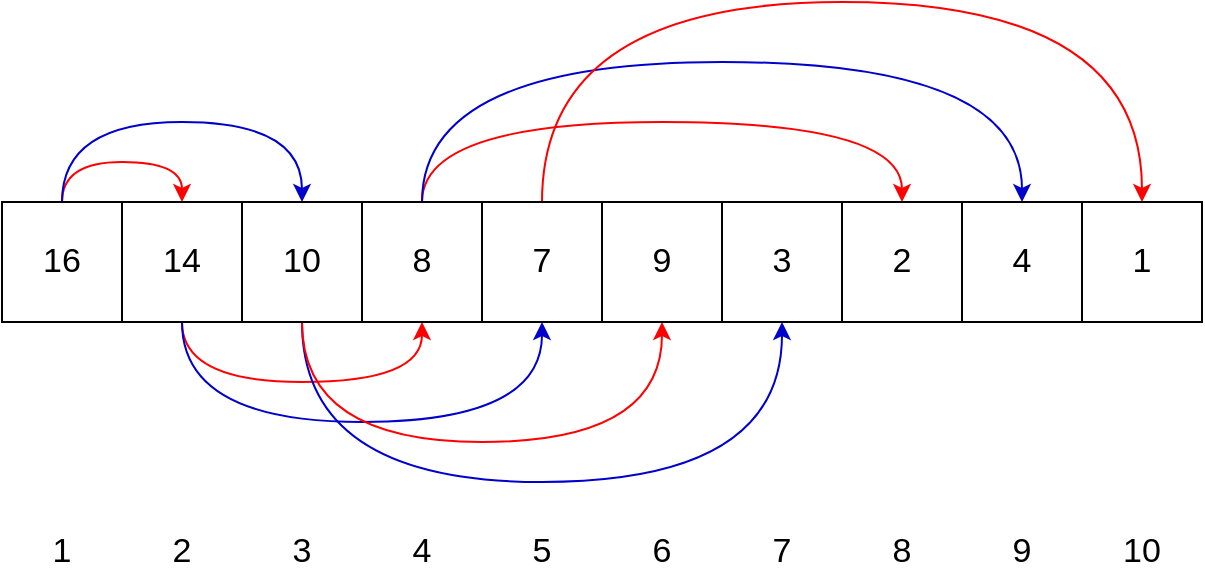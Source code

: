 <mxfile version="17.4.2" type="device" pages="6"><diagram id="U-UiGvuaNbOVydUmgElT" name="Binary Tree in Array"><mxGraphModel dx="946" dy="672" grid="1" gridSize="10" guides="1" tooltips="1" connect="1" arrows="1" fold="1" page="1" pageScale="1" pageWidth="850" pageHeight="1100" math="0" shadow="0"><root><mxCell id="0"/><mxCell id="1" parent="0"/><mxCell id="8UHfCeUVUMqgG4Gow9Ys-22" style="edgeStyle=orthogonalEdgeStyle;rounded=0;orthogonalLoop=1;jettySize=auto;html=1;exitX=0.5;exitY=0;exitDx=0;exitDy=0;entryX=0.5;entryY=0;entryDx=0;entryDy=0;fontSize=17;curved=1;strokeColor=#FF0000;" parent="1" source="pvwYqqXNlJf-K5YXvRmT-1" target="8UHfCeUVUMqgG4Gow9Ys-1" edge="1"><mxGeometry relative="1" as="geometry"/></mxCell><mxCell id="8UHfCeUVUMqgG4Gow9Ys-23" style="edgeStyle=orthogonalEdgeStyle;curved=1;rounded=0;orthogonalLoop=1;jettySize=auto;html=1;exitX=0.5;exitY=0;exitDx=0;exitDy=0;entryX=0.5;entryY=0;entryDx=0;entryDy=0;fontSize=17;strokeColor=#0000CC;" parent="1" source="pvwYqqXNlJf-K5YXvRmT-1" target="8UHfCeUVUMqgG4Gow9Ys-6" edge="1"><mxGeometry relative="1" as="geometry"><Array as="points"><mxPoint x="150" y="250"/><mxPoint x="270" y="250"/></Array></mxGeometry></mxCell><mxCell id="pvwYqqXNlJf-K5YXvRmT-1" value="&lt;font style=&quot;font-size: 17px&quot;&gt;16&lt;/font&gt;" style="rounded=0;whiteSpace=wrap;html=1;" parent="1" vertex="1"><mxGeometry x="120" y="290" width="60" height="60" as="geometry"/></mxCell><mxCell id="8UHfCeUVUMqgG4Gow9Ys-24" style="edgeStyle=orthogonalEdgeStyle;curved=1;rounded=0;orthogonalLoop=1;jettySize=auto;html=1;exitX=0.5;exitY=1;exitDx=0;exitDy=0;entryX=0.5;entryY=1;entryDx=0;entryDy=0;fontSize=17;strokeColor=#FF0000;" parent="1" source="8UHfCeUVUMqgG4Gow9Ys-1" target="8UHfCeUVUMqgG4Gow9Ys-8" edge="1"><mxGeometry relative="1" as="geometry"><Array as="points"><mxPoint x="210" y="380"/><mxPoint x="330" y="380"/></Array></mxGeometry></mxCell><mxCell id="8UHfCeUVUMqgG4Gow9Ys-25" style="edgeStyle=orthogonalEdgeStyle;curved=1;rounded=0;orthogonalLoop=1;jettySize=auto;html=1;exitX=0.5;exitY=1;exitDx=0;exitDy=0;entryX=0.5;entryY=1;entryDx=0;entryDy=0;fontSize=17;strokeColor=#0000CC;" parent="1" source="8UHfCeUVUMqgG4Gow9Ys-1" target="8UHfCeUVUMqgG4Gow9Ys-9" edge="1"><mxGeometry relative="1" as="geometry"><Array as="points"><mxPoint x="210" y="400"/><mxPoint x="390" y="400"/></Array></mxGeometry></mxCell><mxCell id="8UHfCeUVUMqgG4Gow9Ys-1" value="&lt;font style=&quot;font-size: 17px&quot;&gt;14&lt;/font&gt;" style="rounded=0;whiteSpace=wrap;html=1;" parent="1" vertex="1"><mxGeometry x="180" y="290" width="60" height="60" as="geometry"/></mxCell><mxCell id="8UHfCeUVUMqgG4Gow9Ys-2" value="1" style="text;html=1;strokeColor=none;fillColor=none;align=center;verticalAlign=middle;whiteSpace=wrap;rounded=0;fontSize=17;" parent="1" vertex="1"><mxGeometry x="130" y="450" width="40" height="30" as="geometry"/></mxCell><mxCell id="8UHfCeUVUMqgG4Gow9Ys-4" value="2" style="text;html=1;strokeColor=none;fillColor=none;align=center;verticalAlign=middle;whiteSpace=wrap;rounded=0;fontSize=17;" parent="1" vertex="1"><mxGeometry x="190" y="450" width="40" height="30" as="geometry"/></mxCell><mxCell id="8UHfCeUVUMqgG4Gow9Ys-28" style="edgeStyle=orthogonalEdgeStyle;curved=1;rounded=0;orthogonalLoop=1;jettySize=auto;html=1;exitX=0.5;exitY=1;exitDx=0;exitDy=0;entryX=0.5;entryY=1;entryDx=0;entryDy=0;fontSize=17;strokeColor=#0000CC;" parent="1" source="8UHfCeUVUMqgG4Gow9Ys-6" target="8UHfCeUVUMqgG4Gow9Ys-14" edge="1"><mxGeometry relative="1" as="geometry"><Array as="points"><mxPoint x="270" y="430"/><mxPoint x="510" y="430"/></Array></mxGeometry></mxCell><mxCell id="8UHfCeUVUMqgG4Gow9Ys-29" style="edgeStyle=orthogonalEdgeStyle;curved=1;rounded=0;orthogonalLoop=1;jettySize=auto;html=1;exitX=0.5;exitY=1;exitDx=0;exitDy=0;entryX=0.5;entryY=1;entryDx=0;entryDy=0;fontSize=17;strokeColor=#FF0000;" parent="1" source="8UHfCeUVUMqgG4Gow9Ys-6" target="8UHfCeUVUMqgG4Gow9Ys-12" edge="1"><mxGeometry relative="1" as="geometry"><Array as="points"><mxPoint x="270" y="410"/><mxPoint x="450" y="410"/></Array></mxGeometry></mxCell><mxCell id="8UHfCeUVUMqgG4Gow9Ys-6" value="&lt;font style=&quot;font-size: 17px&quot;&gt;10&lt;/font&gt;" style="rounded=0;whiteSpace=wrap;html=1;" parent="1" vertex="1"><mxGeometry x="240" y="290" width="60" height="60" as="geometry"/></mxCell><mxCell id="8UHfCeUVUMqgG4Gow9Ys-7" value="3" style="text;html=1;strokeColor=none;fillColor=none;align=center;verticalAlign=middle;whiteSpace=wrap;rounded=0;fontSize=17;" parent="1" vertex="1"><mxGeometry x="250" y="450" width="40" height="30" as="geometry"/></mxCell><mxCell id="8UHfCeUVUMqgG4Gow9Ys-26" style="edgeStyle=orthogonalEdgeStyle;curved=1;rounded=0;orthogonalLoop=1;jettySize=auto;html=1;exitX=0.5;exitY=0;exitDx=0;exitDy=0;entryX=0.5;entryY=0;entryDx=0;entryDy=0;fontSize=17;strokeColor=#FF0000;" parent="1" source="8UHfCeUVUMqgG4Gow9Ys-8" target="8UHfCeUVUMqgG4Gow9Ys-15" edge="1"><mxGeometry relative="1" as="geometry"><Array as="points"><mxPoint x="330" y="250"/><mxPoint x="570" y="250"/></Array></mxGeometry></mxCell><mxCell id="8UHfCeUVUMqgG4Gow9Ys-27" style="edgeStyle=orthogonalEdgeStyle;curved=1;rounded=0;orthogonalLoop=1;jettySize=auto;html=1;exitX=0.5;exitY=0;exitDx=0;exitDy=0;entryX=0.5;entryY=0;entryDx=0;entryDy=0;fontSize=17;strokeColor=#0000CC;" parent="1" source="8UHfCeUVUMqgG4Gow9Ys-8" target="8UHfCeUVUMqgG4Gow9Ys-18" edge="1"><mxGeometry relative="1" as="geometry"><Array as="points"><mxPoint x="330" y="220"/><mxPoint x="630" y="220"/></Array></mxGeometry></mxCell><mxCell id="8UHfCeUVUMqgG4Gow9Ys-8" value="&lt;font style=&quot;font-size: 17px&quot;&gt;8&lt;/font&gt;" style="rounded=0;whiteSpace=wrap;html=1;" parent="1" vertex="1"><mxGeometry x="300" y="290" width="60" height="60" as="geometry"/></mxCell><mxCell id="8UHfCeUVUMqgG4Gow9Ys-30" style="edgeStyle=orthogonalEdgeStyle;curved=1;rounded=0;orthogonalLoop=1;jettySize=auto;html=1;exitX=0.5;exitY=0;exitDx=0;exitDy=0;entryX=0.5;entryY=0;entryDx=0;entryDy=0;fontSize=17;strokeColor=#FF0000;" parent="1" source="8UHfCeUVUMqgG4Gow9Ys-9" target="8UHfCeUVUMqgG4Gow9Ys-20" edge="1"><mxGeometry relative="1" as="geometry"><Array as="points"><mxPoint x="390" y="190"/><mxPoint x="690" y="190"/></Array></mxGeometry></mxCell><mxCell id="8UHfCeUVUMqgG4Gow9Ys-9" value="&lt;font style=&quot;font-size: 17px&quot;&gt;7&lt;/font&gt;" style="rounded=0;whiteSpace=wrap;html=1;" parent="1" vertex="1"><mxGeometry x="360" y="290" width="60" height="60" as="geometry"/></mxCell><mxCell id="8UHfCeUVUMqgG4Gow9Ys-10" value="4" style="text;html=1;strokeColor=none;fillColor=none;align=center;verticalAlign=middle;whiteSpace=wrap;rounded=0;fontSize=17;" parent="1" vertex="1"><mxGeometry x="310" y="450" width="40" height="30" as="geometry"/></mxCell><mxCell id="8UHfCeUVUMqgG4Gow9Ys-11" value="5" style="text;html=1;strokeColor=none;fillColor=none;align=center;verticalAlign=middle;whiteSpace=wrap;rounded=0;fontSize=17;" parent="1" vertex="1"><mxGeometry x="370" y="450" width="40" height="30" as="geometry"/></mxCell><mxCell id="8UHfCeUVUMqgG4Gow9Ys-12" value="&lt;font style=&quot;font-size: 17px&quot;&gt;9&lt;/font&gt;" style="rounded=0;whiteSpace=wrap;html=1;" parent="1" vertex="1"><mxGeometry x="420" y="290" width="60" height="60" as="geometry"/></mxCell><mxCell id="8UHfCeUVUMqgG4Gow9Ys-13" value="6" style="text;html=1;strokeColor=none;fillColor=none;align=center;verticalAlign=middle;whiteSpace=wrap;rounded=0;fontSize=17;" parent="1" vertex="1"><mxGeometry x="430" y="450" width="40" height="30" as="geometry"/></mxCell><mxCell id="8UHfCeUVUMqgG4Gow9Ys-14" value="&lt;font style=&quot;font-size: 17px&quot;&gt;3&lt;/font&gt;" style="rounded=0;whiteSpace=wrap;html=1;" parent="1" vertex="1"><mxGeometry x="480" y="290" width="60" height="60" as="geometry"/></mxCell><mxCell id="8UHfCeUVUMqgG4Gow9Ys-15" value="&lt;font style=&quot;font-size: 17px&quot;&gt;2&lt;/font&gt;" style="rounded=0;whiteSpace=wrap;html=1;" parent="1" vertex="1"><mxGeometry x="540" y="290" width="60" height="60" as="geometry"/></mxCell><mxCell id="8UHfCeUVUMqgG4Gow9Ys-16" value="7" style="text;html=1;strokeColor=none;fillColor=none;align=center;verticalAlign=middle;whiteSpace=wrap;rounded=0;fontSize=17;" parent="1" vertex="1"><mxGeometry x="490" y="450" width="40" height="30" as="geometry"/></mxCell><mxCell id="8UHfCeUVUMqgG4Gow9Ys-17" value="8" style="text;html=1;strokeColor=none;fillColor=none;align=center;verticalAlign=middle;whiteSpace=wrap;rounded=0;fontSize=17;" parent="1" vertex="1"><mxGeometry x="550" y="450" width="40" height="30" as="geometry"/></mxCell><mxCell id="8UHfCeUVUMqgG4Gow9Ys-18" value="&lt;font style=&quot;font-size: 17px&quot;&gt;4&lt;/font&gt;" style="rounded=0;whiteSpace=wrap;html=1;" parent="1" vertex="1"><mxGeometry x="600" y="290" width="60" height="60" as="geometry"/></mxCell><mxCell id="8UHfCeUVUMqgG4Gow9Ys-19" value="9" style="text;html=1;strokeColor=none;fillColor=none;align=center;verticalAlign=middle;whiteSpace=wrap;rounded=0;fontSize=17;" parent="1" vertex="1"><mxGeometry x="610" y="450" width="40" height="30" as="geometry"/></mxCell><mxCell id="8UHfCeUVUMqgG4Gow9Ys-20" value="&lt;font style=&quot;font-size: 17px&quot;&gt;1&lt;/font&gt;" style="rounded=0;whiteSpace=wrap;html=1;" parent="1" vertex="1"><mxGeometry x="660" y="290" width="60" height="60" as="geometry"/></mxCell><mxCell id="8UHfCeUVUMqgG4Gow9Ys-21" value="10" style="text;html=1;strokeColor=none;fillColor=none;align=center;verticalAlign=middle;whiteSpace=wrap;rounded=0;fontSize=17;" parent="1" vertex="1"><mxGeometry x="670" y="450" width="40" height="30" as="geometry"/></mxCell></root></mxGraphModel></diagram><diagram id="NvW6c-1vfMWJ5tNgvdgp" name="Heapify"><mxGraphModel dx="946" dy="672" grid="1" gridSize="10" guides="1" tooltips="1" connect="1" arrows="1" fold="1" page="1" pageScale="1" pageWidth="850" pageHeight="1100" math="0" shadow="0"><root><mxCell id="0"/><mxCell id="1" parent="0"/><mxCell id="0sjed7KO7rguUUpVUHuH-6" style="rounded=0;orthogonalLoop=1;jettySize=auto;html=1;exitX=1;exitY=1;exitDx=0;exitDy=0;entryX=0;entryY=0;entryDx=0;entryDy=0;fontSize=17;strokeColor=#000000;" parent="1" source="0sjed7KO7rguUUpVUHuH-1" target="0sjed7KO7rguUUpVUHuH-3" edge="1"><mxGeometry relative="1" as="geometry"/></mxCell><mxCell id="0sjed7KO7rguUUpVUHuH-9" style="edgeStyle=none;rounded=0;orthogonalLoop=1;jettySize=auto;html=1;exitX=0;exitY=1;exitDx=0;exitDy=0;fontSize=17;strokeColor=#000000;" parent="1" source="0sjed7KO7rguUUpVUHuH-1" target="0sjed7KO7rguUUpVUHuH-2" edge="1"><mxGeometry relative="1" as="geometry"/></mxCell><mxCell id="0sjed7KO7rguUUpVUHuH-1" value="1" style="ellipse;whiteSpace=wrap;html=1;aspect=fixed;fontSize=17;" parent="1" vertex="1"><mxGeometry x="455" y="30" width="60" height="60" as="geometry"/></mxCell><mxCell id="0sjed7KO7rguUUpVUHuH-15" style="edgeStyle=none;rounded=0;orthogonalLoop=1;jettySize=auto;html=1;exitX=1;exitY=1;exitDx=0;exitDy=0;entryX=0.5;entryY=0;entryDx=0;entryDy=0;fontSize=17;strokeColor=#000000;" parent="1" source="0sjed7KO7rguUUpVUHuH-2" target="0sjed7KO7rguUUpVUHuH-11" edge="1"><mxGeometry relative="1" as="geometry"/></mxCell><mxCell id="0sjed7KO7rguUUpVUHuH-16" style="edgeStyle=none;rounded=0;orthogonalLoop=1;jettySize=auto;html=1;exitX=0;exitY=1;exitDx=0;exitDy=0;entryX=1;entryY=0;entryDx=0;entryDy=0;fontSize=17;strokeColor=#000000;" parent="1" source="0sjed7KO7rguUUpVUHuH-2" target="0sjed7KO7rguUUpVUHuH-10" edge="1"><mxGeometry relative="1" as="geometry"/></mxCell><mxCell id="0sjed7KO7rguUUpVUHuH-2" value="13" style="ellipse;whiteSpace=wrap;html=1;aspect=fixed;fontSize=17;fillColor=#E6E6E6;" parent="1" vertex="1"><mxGeometry x="345" y="110" width="60" height="60" as="geometry"/></mxCell><mxCell id="0sjed7KO7rguUUpVUHuH-7" style="edgeStyle=none;rounded=0;orthogonalLoop=1;jettySize=auto;html=1;exitX=1;exitY=1;exitDx=0;exitDy=0;fontSize=17;strokeColor=#000000;" parent="1" source="0sjed7KO7rguUUpVUHuH-3" target="0sjed7KO7rguUUpVUHuH-5" edge="1"><mxGeometry relative="1" as="geometry"/></mxCell><mxCell id="0sjed7KO7rguUUpVUHuH-8" style="edgeStyle=none;rounded=0;orthogonalLoop=1;jettySize=auto;html=1;exitX=0;exitY=1;exitDx=0;exitDy=0;entryX=0.5;entryY=0;entryDx=0;entryDy=0;fontSize=17;strokeColor=#000000;" parent="1" source="0sjed7KO7rguUUpVUHuH-3" target="0sjed7KO7rguUUpVUHuH-4" edge="1"><mxGeometry relative="1" as="geometry"/></mxCell><mxCell id="0sjed7KO7rguUUpVUHuH-3" value="7" style="ellipse;whiteSpace=wrap;html=1;aspect=fixed;fontSize=17;" parent="1" vertex="1"><mxGeometry x="535" y="110" width="60" height="60" as="geometry"/></mxCell><mxCell id="0sjed7KO7rguUUpVUHuH-4" value="12" style="ellipse;whiteSpace=wrap;html=1;aspect=fixed;fontSize=17;" parent="1" vertex="1"><mxGeometry x="490" y="190" width="60" height="60" as="geometry"/></mxCell><mxCell id="0sjed7KO7rguUUpVUHuH-5" value="14" style="ellipse;whiteSpace=wrap;html=1;aspect=fixed;fontSize=17;" parent="1" vertex="1"><mxGeometry x="605" y="190" width="60" height="60" as="geometry"/></mxCell><mxCell id="0sjed7KO7rguUUpVUHuH-17" style="edgeStyle=none;rounded=0;orthogonalLoop=1;jettySize=auto;html=1;exitX=0;exitY=1;exitDx=0;exitDy=0;entryX=1;entryY=0;entryDx=0;entryDy=0;fontSize=17;strokeColor=#000000;" parent="1" source="0sjed7KO7rguUUpVUHuH-10" target="0sjed7KO7rguUUpVUHuH-13" edge="1"><mxGeometry relative="1" as="geometry"/></mxCell><mxCell id="0sjed7KO7rguUUpVUHuH-18" style="edgeStyle=none;rounded=0;orthogonalLoop=1;jettySize=auto;html=1;exitX=1;exitY=1;exitDx=0;exitDy=0;entryX=0.5;entryY=0;entryDx=0;entryDy=0;fontSize=17;strokeColor=#000000;" parent="1" source="0sjed7KO7rguUUpVUHuH-10" target="0sjed7KO7rguUUpVUHuH-14" edge="1"><mxGeometry relative="1" as="geometry"/></mxCell><mxCell id="0sjed7KO7rguUUpVUHuH-10" value="3" style="ellipse;whiteSpace=wrap;html=1;aspect=fixed;fontSize=17;" parent="1" vertex="1"><mxGeometry x="235" y="190" width="60" height="60" as="geometry"/></mxCell><mxCell id="0sjed7KO7rguUUpVUHuH-19" style="edgeStyle=none;rounded=0;orthogonalLoop=1;jettySize=auto;html=1;exitX=0;exitY=1;exitDx=0;exitDy=0;entryX=0.5;entryY=0;entryDx=0;entryDy=0;fontSize=17;strokeColor=#000000;" parent="1" source="0sjed7KO7rguUUpVUHuH-11" target="0sjed7KO7rguUUpVUHuH-12" edge="1"><mxGeometry relative="1" as="geometry"/></mxCell><mxCell id="0sjed7KO7rguUUpVUHuH-11" value="10" style="ellipse;whiteSpace=wrap;html=1;aspect=fixed;fontSize=17;" parent="1" vertex="1"><mxGeometry x="390" y="190" width="60" height="60" as="geometry"/></mxCell><mxCell id="0sjed7KO7rguUUpVUHuH-12" value="16" style="ellipse;whiteSpace=wrap;html=1;aspect=fixed;fontSize=17;" parent="1" vertex="1"><mxGeometry x="345" y="280" width="60" height="60" as="geometry"/></mxCell><mxCell id="0sjed7KO7rguUUpVUHuH-13" value="15" style="ellipse;whiteSpace=wrap;html=1;aspect=fixed;fontSize=17;" parent="1" vertex="1"><mxGeometry x="130" y="280" width="60" height="60" as="geometry"/></mxCell><mxCell id="0sjed7KO7rguUUpVUHuH-14" value="9" style="ellipse;whiteSpace=wrap;html=1;aspect=fixed;fontSize=17;" parent="1" vertex="1"><mxGeometry x="265" y="280" width="60" height="60" as="geometry"/></mxCell><mxCell id="0sjed7KO7rguUUpVUHuH-20" style="rounded=0;orthogonalLoop=1;jettySize=auto;html=1;exitX=1;exitY=1;exitDx=0;exitDy=0;entryX=0;entryY=0;entryDx=0;entryDy=0;fontSize=17;strokeColor=#000000;" parent="1" source="0sjed7KO7rguUUpVUHuH-22" target="0sjed7KO7rguUUpVUHuH-28" edge="1"><mxGeometry relative="1" as="geometry"/></mxCell><mxCell id="0sjed7KO7rguUUpVUHuH-21" style="edgeStyle=none;rounded=0;orthogonalLoop=1;jettySize=auto;html=1;exitX=0;exitY=1;exitDx=0;exitDy=0;fontSize=17;strokeColor=#000000;" parent="1" source="0sjed7KO7rguUUpVUHuH-22" target="0sjed7KO7rguUUpVUHuH-25" edge="1"><mxGeometry relative="1" as="geometry"/></mxCell><mxCell id="0sjed7KO7rguUUpVUHuH-22" value="1" style="ellipse;whiteSpace=wrap;html=1;aspect=fixed;fontSize=17;" parent="1" vertex="1"><mxGeometry x="465" y="395" width="60" height="60" as="geometry"/></mxCell><mxCell id="0sjed7KO7rguUUpVUHuH-23" style="edgeStyle=none;rounded=0;orthogonalLoop=1;jettySize=auto;html=1;exitX=1;exitY=1;exitDx=0;exitDy=0;entryX=0.5;entryY=0;entryDx=0;entryDy=0;fontSize=17;strokeColor=#000000;" parent="1" source="0sjed7KO7rguUUpVUHuH-25" target="0sjed7KO7rguUUpVUHuH-35" edge="1"><mxGeometry relative="1" as="geometry"/></mxCell><mxCell id="0sjed7KO7rguUUpVUHuH-24" style="edgeStyle=none;rounded=0;orthogonalLoop=1;jettySize=auto;html=1;exitX=0;exitY=1;exitDx=0;exitDy=0;entryX=1;entryY=0;entryDx=0;entryDy=0;fontSize=17;strokeColor=#000000;" parent="1" source="0sjed7KO7rguUUpVUHuH-25" target="0sjed7KO7rguUUpVUHuH-33" edge="1"><mxGeometry relative="1" as="geometry"/></mxCell><mxCell id="0sjed7KO7rguUUpVUHuH-25" value="3" style="ellipse;whiteSpace=wrap;html=1;aspect=fixed;fontSize=17;" parent="1" vertex="1"><mxGeometry x="355" y="475" width="60" height="60" as="geometry"/></mxCell><mxCell id="0sjed7KO7rguUUpVUHuH-26" style="edgeStyle=none;rounded=0;orthogonalLoop=1;jettySize=auto;html=1;exitX=1;exitY=1;exitDx=0;exitDy=0;fontSize=17;strokeColor=#000000;" parent="1" source="0sjed7KO7rguUUpVUHuH-28" target="0sjed7KO7rguUUpVUHuH-30" edge="1"><mxGeometry relative="1" as="geometry"/></mxCell><mxCell id="0sjed7KO7rguUUpVUHuH-27" style="edgeStyle=none;rounded=0;orthogonalLoop=1;jettySize=auto;html=1;exitX=0;exitY=1;exitDx=0;exitDy=0;entryX=0.5;entryY=0;entryDx=0;entryDy=0;fontSize=17;strokeColor=#000000;" parent="1" source="0sjed7KO7rguUUpVUHuH-28" target="0sjed7KO7rguUUpVUHuH-29" edge="1"><mxGeometry relative="1" as="geometry"/></mxCell><mxCell id="0sjed7KO7rguUUpVUHuH-28" value="7" style="ellipse;whiteSpace=wrap;html=1;aspect=fixed;fontSize=17;" parent="1" vertex="1"><mxGeometry x="545" y="475" width="60" height="60" as="geometry"/></mxCell><mxCell id="0sjed7KO7rguUUpVUHuH-29" value="12" style="ellipse;whiteSpace=wrap;html=1;aspect=fixed;fontSize=17;" parent="1" vertex="1"><mxGeometry x="500" y="555" width="60" height="60" as="geometry"/></mxCell><mxCell id="0sjed7KO7rguUUpVUHuH-30" value="14" style="ellipse;whiteSpace=wrap;html=1;aspect=fixed;fontSize=17;" parent="1" vertex="1"><mxGeometry x="615" y="555" width="60" height="60" as="geometry"/></mxCell><mxCell id="0sjed7KO7rguUUpVUHuH-31" style="edgeStyle=none;rounded=0;orthogonalLoop=1;jettySize=auto;html=1;exitX=0;exitY=1;exitDx=0;exitDy=0;entryX=1;entryY=0;entryDx=0;entryDy=0;fontSize=17;strokeColor=#000000;" parent="1" source="0sjed7KO7rguUUpVUHuH-33" target="0sjed7KO7rguUUpVUHuH-37" edge="1"><mxGeometry relative="1" as="geometry"/></mxCell><mxCell id="0sjed7KO7rguUUpVUHuH-32" style="edgeStyle=none;rounded=0;orthogonalLoop=1;jettySize=auto;html=1;exitX=1;exitY=1;exitDx=0;exitDy=0;entryX=0.5;entryY=0;entryDx=0;entryDy=0;fontSize=17;strokeColor=#000000;" parent="1" source="0sjed7KO7rguUUpVUHuH-33" target="0sjed7KO7rguUUpVUHuH-38" edge="1"><mxGeometry relative="1" as="geometry"/></mxCell><mxCell id="0sjed7KO7rguUUpVUHuH-33" value="13" style="ellipse;whiteSpace=wrap;html=1;aspect=fixed;fontSize=17;fillColor=#E6E6E6;" parent="1" vertex="1"><mxGeometry x="245" y="555" width="60" height="60" as="geometry"/></mxCell><mxCell id="0sjed7KO7rguUUpVUHuH-34" style="edgeStyle=none;rounded=0;orthogonalLoop=1;jettySize=auto;html=1;exitX=0;exitY=1;exitDx=0;exitDy=0;entryX=0.5;entryY=0;entryDx=0;entryDy=0;fontSize=17;strokeColor=#000000;" parent="1" source="0sjed7KO7rguUUpVUHuH-35" target="0sjed7KO7rguUUpVUHuH-36" edge="1"><mxGeometry relative="1" as="geometry"/></mxCell><mxCell id="0sjed7KO7rguUUpVUHuH-35" value="10" style="ellipse;whiteSpace=wrap;html=1;aspect=fixed;fontSize=17;" parent="1" vertex="1"><mxGeometry x="400" y="555" width="60" height="60" as="geometry"/></mxCell><mxCell id="0sjed7KO7rguUUpVUHuH-36" value="16" style="ellipse;whiteSpace=wrap;html=1;aspect=fixed;fontSize=17;" parent="1" vertex="1"><mxGeometry x="355" y="645" width="60" height="60" as="geometry"/></mxCell><mxCell id="0sjed7KO7rguUUpVUHuH-37" value="15" style="ellipse;whiteSpace=wrap;html=1;aspect=fixed;fontSize=17;" parent="1" vertex="1"><mxGeometry x="140" y="645" width="60" height="60" as="geometry"/></mxCell><mxCell id="0sjed7KO7rguUUpVUHuH-38" value="9" style="ellipse;whiteSpace=wrap;html=1;aspect=fixed;fontSize=17;" parent="1" vertex="1"><mxGeometry x="275" y="645" width="60" height="60" as="geometry"/></mxCell><mxCell id="3ecRvPfFOo5-u6scwzdT-1" value="" style="group" parent="1" vertex="1" connectable="0"><mxGeometry x="140" y="750" width="535" height="310" as="geometry"/></mxCell><mxCell id="0sjed7KO7rguUUpVUHuH-41" value="1" style="ellipse;whiteSpace=wrap;html=1;aspect=fixed;fontSize=17;" parent="3ecRvPfFOo5-u6scwzdT-1" vertex="1"><mxGeometry x="325" width="60" height="60" as="geometry"/></mxCell><mxCell id="0sjed7KO7rguUUpVUHuH-44" value="3" style="ellipse;whiteSpace=wrap;html=1;aspect=fixed;fontSize=17;" parent="3ecRvPfFOo5-u6scwzdT-1" vertex="1"><mxGeometry x="215" y="80" width="60" height="60" as="geometry"/></mxCell><mxCell id="0sjed7KO7rguUUpVUHuH-40" style="edgeStyle=none;rounded=0;orthogonalLoop=1;jettySize=auto;html=1;exitX=0;exitY=1;exitDx=0;exitDy=0;fontSize=17;strokeColor=#000000;" parent="3ecRvPfFOo5-u6scwzdT-1" source="0sjed7KO7rguUUpVUHuH-41" target="0sjed7KO7rguUUpVUHuH-44" edge="1"><mxGeometry relative="1" as="geometry"/></mxCell><mxCell id="0sjed7KO7rguUUpVUHuH-47" value="7" style="ellipse;whiteSpace=wrap;html=1;aspect=fixed;fontSize=17;" parent="3ecRvPfFOo5-u6scwzdT-1" vertex="1"><mxGeometry x="405" y="80" width="60" height="60" as="geometry"/></mxCell><mxCell id="0sjed7KO7rguUUpVUHuH-39" style="rounded=0;orthogonalLoop=1;jettySize=auto;html=1;exitX=1;exitY=1;exitDx=0;exitDy=0;entryX=0;entryY=0;entryDx=0;entryDy=0;fontSize=17;strokeColor=#000000;" parent="3ecRvPfFOo5-u6scwzdT-1" source="0sjed7KO7rguUUpVUHuH-41" target="0sjed7KO7rguUUpVUHuH-47" edge="1"><mxGeometry relative="1" as="geometry"/></mxCell><mxCell id="0sjed7KO7rguUUpVUHuH-48" value="12" style="ellipse;whiteSpace=wrap;html=1;aspect=fixed;fontSize=17;" parent="3ecRvPfFOo5-u6scwzdT-1" vertex="1"><mxGeometry x="360" y="160" width="60" height="60" as="geometry"/></mxCell><mxCell id="0sjed7KO7rguUUpVUHuH-46" style="edgeStyle=none;rounded=0;orthogonalLoop=1;jettySize=auto;html=1;exitX=0;exitY=1;exitDx=0;exitDy=0;entryX=0.5;entryY=0;entryDx=0;entryDy=0;fontSize=17;strokeColor=#000000;" parent="3ecRvPfFOo5-u6scwzdT-1" source="0sjed7KO7rguUUpVUHuH-47" target="0sjed7KO7rguUUpVUHuH-48" edge="1"><mxGeometry relative="1" as="geometry"/></mxCell><mxCell id="0sjed7KO7rguUUpVUHuH-49" value="14" style="ellipse;whiteSpace=wrap;html=1;aspect=fixed;fontSize=17;" parent="3ecRvPfFOo5-u6scwzdT-1" vertex="1"><mxGeometry x="475" y="160" width="60" height="60" as="geometry"/></mxCell><mxCell id="0sjed7KO7rguUUpVUHuH-45" style="edgeStyle=none;rounded=0;orthogonalLoop=1;jettySize=auto;html=1;exitX=1;exitY=1;exitDx=0;exitDy=0;fontSize=17;strokeColor=#000000;" parent="3ecRvPfFOo5-u6scwzdT-1" source="0sjed7KO7rguUUpVUHuH-47" target="0sjed7KO7rguUUpVUHuH-49" edge="1"><mxGeometry relative="1" as="geometry"/></mxCell><mxCell id="0sjed7KO7rguUUpVUHuH-52" value="9" style="ellipse;whiteSpace=wrap;html=1;aspect=fixed;fontSize=17;fillColor=#FFFFFF;" parent="3ecRvPfFOo5-u6scwzdT-1" vertex="1"><mxGeometry x="105" y="160" width="60" height="60" as="geometry"/></mxCell><mxCell id="0sjed7KO7rguUUpVUHuH-43" style="edgeStyle=none;rounded=0;orthogonalLoop=1;jettySize=auto;html=1;exitX=0;exitY=1;exitDx=0;exitDy=0;entryX=1;entryY=0;entryDx=0;entryDy=0;fontSize=17;strokeColor=#000000;" parent="3ecRvPfFOo5-u6scwzdT-1" source="0sjed7KO7rguUUpVUHuH-44" target="0sjed7KO7rguUUpVUHuH-52" edge="1"><mxGeometry relative="1" as="geometry"/></mxCell><mxCell id="0sjed7KO7rguUUpVUHuH-54" value="10" style="ellipse;whiteSpace=wrap;html=1;aspect=fixed;fontSize=17;" parent="3ecRvPfFOo5-u6scwzdT-1" vertex="1"><mxGeometry x="260" y="160" width="60" height="60" as="geometry"/></mxCell><mxCell id="0sjed7KO7rguUUpVUHuH-42" style="edgeStyle=none;rounded=0;orthogonalLoop=1;jettySize=auto;html=1;exitX=1;exitY=1;exitDx=0;exitDy=0;entryX=0.5;entryY=0;entryDx=0;entryDy=0;fontSize=17;strokeColor=#000000;" parent="3ecRvPfFOo5-u6scwzdT-1" source="0sjed7KO7rguUUpVUHuH-44" target="0sjed7KO7rguUUpVUHuH-54" edge="1"><mxGeometry relative="1" as="geometry"/></mxCell><mxCell id="0sjed7KO7rguUUpVUHuH-55" value="16" style="ellipse;whiteSpace=wrap;html=1;aspect=fixed;fontSize=17;" parent="3ecRvPfFOo5-u6scwzdT-1" vertex="1"><mxGeometry x="215" y="250" width="60" height="60" as="geometry"/></mxCell><mxCell id="0sjed7KO7rguUUpVUHuH-53" style="edgeStyle=none;rounded=0;orthogonalLoop=1;jettySize=auto;html=1;exitX=0;exitY=1;exitDx=0;exitDy=0;entryX=0.5;entryY=0;entryDx=0;entryDy=0;fontSize=17;strokeColor=#000000;" parent="3ecRvPfFOo5-u6scwzdT-1" source="0sjed7KO7rguUUpVUHuH-54" target="0sjed7KO7rguUUpVUHuH-55" edge="1"><mxGeometry relative="1" as="geometry"/></mxCell><mxCell id="0sjed7KO7rguUUpVUHuH-56" value="15" style="ellipse;whiteSpace=wrap;html=1;aspect=fixed;fontSize=17;" parent="3ecRvPfFOo5-u6scwzdT-1" vertex="1"><mxGeometry y="250" width="60" height="60" as="geometry"/></mxCell><mxCell id="0sjed7KO7rguUUpVUHuH-50" style="edgeStyle=none;rounded=0;orthogonalLoop=1;jettySize=auto;html=1;exitX=0;exitY=1;exitDx=0;exitDy=0;entryX=1;entryY=0;entryDx=0;entryDy=0;fontSize=17;strokeColor=#000000;" parent="3ecRvPfFOo5-u6scwzdT-1" source="0sjed7KO7rguUUpVUHuH-52" target="0sjed7KO7rguUUpVUHuH-56" edge="1"><mxGeometry relative="1" as="geometry"/></mxCell><mxCell id="0sjed7KO7rguUUpVUHuH-57" value="13" style="ellipse;whiteSpace=wrap;html=1;aspect=fixed;fontSize=17;fillColor=#E6E6E6;" parent="3ecRvPfFOo5-u6scwzdT-1" vertex="1"><mxGeometry x="135" y="250" width="60" height="60" as="geometry"/></mxCell><mxCell id="0sjed7KO7rguUUpVUHuH-51" style="edgeStyle=none;rounded=0;orthogonalLoop=1;jettySize=auto;html=1;exitX=1;exitY=1;exitDx=0;exitDy=0;entryX=0.5;entryY=0;entryDx=0;entryDy=0;fontSize=17;strokeColor=#000000;" parent="3ecRvPfFOo5-u6scwzdT-1" source="0sjed7KO7rguUUpVUHuH-52" target="0sjed7KO7rguUUpVUHuH-57" edge="1"><mxGeometry relative="1" as="geometry"/></mxCell></root></mxGraphModel></diagram><diagram id="VpxKHR8TP0UiBlZbOymc" name="build heap"><mxGraphModel dx="946" dy="672" grid="1" gridSize="10" guides="1" tooltips="1" connect="1" arrows="1" fold="1" page="1" pageScale="1" pageWidth="850" pageHeight="1100" math="0" shadow="0"><root><mxCell id="0"/><mxCell id="1" parent="0"/><mxCell id="d4Ubuj0ikc7_wEWgS8Kk-31" value="" style="group" parent="1" vertex="1" connectable="0"><mxGeometry x="150" y="120" width="535" height="310" as="geometry"/></mxCell><mxCell id="poxI_IbrmVc2CzHPMpoP-3" value="4" style="ellipse;whiteSpace=wrap;html=1;aspect=fixed;fontSize=17;" parent="d4Ubuj0ikc7_wEWgS8Kk-31" vertex="1"><mxGeometry x="325" width="60" height="60" as="geometry"/></mxCell><mxCell id="poxI_IbrmVc2CzHPMpoP-6" value="1" style="ellipse;whiteSpace=wrap;html=1;aspect=fixed;fontSize=17;" parent="d4Ubuj0ikc7_wEWgS8Kk-31" vertex="1"><mxGeometry x="215" y="80" width="60" height="60" as="geometry"/></mxCell><mxCell id="poxI_IbrmVc2CzHPMpoP-2" style="edgeStyle=none;rounded=0;orthogonalLoop=1;jettySize=auto;html=1;exitX=0;exitY=1;exitDx=0;exitDy=0;fontSize=17;strokeColor=#000000;" parent="d4Ubuj0ikc7_wEWgS8Kk-31" source="poxI_IbrmVc2CzHPMpoP-3" target="poxI_IbrmVc2CzHPMpoP-6" edge="1"><mxGeometry relative="1" as="geometry"/></mxCell><mxCell id="poxI_IbrmVc2CzHPMpoP-9" value="3" style="ellipse;whiteSpace=wrap;html=1;aspect=fixed;fontSize=17;" parent="d4Ubuj0ikc7_wEWgS8Kk-31" vertex="1"><mxGeometry x="405" y="80" width="60" height="60" as="geometry"/></mxCell><mxCell id="poxI_IbrmVc2CzHPMpoP-1" style="rounded=0;orthogonalLoop=1;jettySize=auto;html=1;exitX=1;exitY=1;exitDx=0;exitDy=0;entryX=0;entryY=0;entryDx=0;entryDy=0;fontSize=17;strokeColor=#000000;" parent="d4Ubuj0ikc7_wEWgS8Kk-31" source="poxI_IbrmVc2CzHPMpoP-3" target="poxI_IbrmVc2CzHPMpoP-9" edge="1"><mxGeometry relative="1" as="geometry"/></mxCell><mxCell id="poxI_IbrmVc2CzHPMpoP-10" value="9" style="ellipse;whiteSpace=wrap;html=1;aspect=fixed;fontSize=17;" parent="d4Ubuj0ikc7_wEWgS8Kk-31" vertex="1"><mxGeometry x="360" y="160" width="60" height="60" as="geometry"/></mxCell><mxCell id="poxI_IbrmVc2CzHPMpoP-8" style="edgeStyle=none;rounded=0;orthogonalLoop=1;jettySize=auto;html=1;exitX=0;exitY=1;exitDx=0;exitDy=0;entryX=0.5;entryY=0;entryDx=0;entryDy=0;fontSize=17;strokeColor=#000000;" parent="d4Ubuj0ikc7_wEWgS8Kk-31" source="poxI_IbrmVc2CzHPMpoP-9" target="poxI_IbrmVc2CzHPMpoP-10" edge="1"><mxGeometry relative="1" as="geometry"/></mxCell><mxCell id="poxI_IbrmVc2CzHPMpoP-11" value="10" style="ellipse;whiteSpace=wrap;html=1;aspect=fixed;fontSize=17;" parent="d4Ubuj0ikc7_wEWgS8Kk-31" vertex="1"><mxGeometry x="475" y="160" width="60" height="60" as="geometry"/></mxCell><mxCell id="poxI_IbrmVc2CzHPMpoP-7" style="edgeStyle=none;rounded=0;orthogonalLoop=1;jettySize=auto;html=1;exitX=1;exitY=1;exitDx=0;exitDy=0;fontSize=17;strokeColor=#000000;" parent="d4Ubuj0ikc7_wEWgS8Kk-31" source="poxI_IbrmVc2CzHPMpoP-9" target="poxI_IbrmVc2CzHPMpoP-11" edge="1"><mxGeometry relative="1" as="geometry"/></mxCell><mxCell id="poxI_IbrmVc2CzHPMpoP-14" value="2" style="ellipse;whiteSpace=wrap;html=1;aspect=fixed;fontSize=17;fillColor=#FFFFFF;" parent="d4Ubuj0ikc7_wEWgS8Kk-31" vertex="1"><mxGeometry x="105" y="160" width="60" height="60" as="geometry"/></mxCell><mxCell id="poxI_IbrmVc2CzHPMpoP-5" style="edgeStyle=none;rounded=0;orthogonalLoop=1;jettySize=auto;html=1;exitX=0;exitY=1;exitDx=0;exitDy=0;entryX=1;entryY=0;entryDx=0;entryDy=0;fontSize=17;strokeColor=#000000;" parent="d4Ubuj0ikc7_wEWgS8Kk-31" source="poxI_IbrmVc2CzHPMpoP-6" target="poxI_IbrmVc2CzHPMpoP-14" edge="1"><mxGeometry relative="1" as="geometry"/></mxCell><mxCell id="poxI_IbrmVc2CzHPMpoP-16" value="16" style="ellipse;whiteSpace=wrap;html=1;aspect=fixed;fontSize=17;fillColor=#000000;fontColor=#FFFFFF;" parent="d4Ubuj0ikc7_wEWgS8Kk-31" vertex="1"><mxGeometry x="260" y="160" width="60" height="60" as="geometry"/></mxCell><mxCell id="poxI_IbrmVc2CzHPMpoP-4" style="edgeStyle=none;rounded=0;orthogonalLoop=1;jettySize=auto;html=1;exitX=1;exitY=1;exitDx=0;exitDy=0;entryX=0.5;entryY=0;entryDx=0;entryDy=0;fontSize=17;strokeColor=#000000;" parent="d4Ubuj0ikc7_wEWgS8Kk-31" source="poxI_IbrmVc2CzHPMpoP-6" target="poxI_IbrmVc2CzHPMpoP-16" edge="1"><mxGeometry relative="1" as="geometry"/></mxCell><mxCell id="poxI_IbrmVc2CzHPMpoP-17" value="7" style="ellipse;whiteSpace=wrap;html=1;aspect=fixed;fontSize=17;" parent="d4Ubuj0ikc7_wEWgS8Kk-31" vertex="1"><mxGeometry x="215" y="250" width="60" height="60" as="geometry"/></mxCell><mxCell id="poxI_IbrmVc2CzHPMpoP-15" style="edgeStyle=none;rounded=0;orthogonalLoop=1;jettySize=auto;html=1;exitX=0;exitY=1;exitDx=0;exitDy=0;entryX=0.5;entryY=0;entryDx=0;entryDy=0;fontSize=17;strokeColor=#000000;" parent="d4Ubuj0ikc7_wEWgS8Kk-31" source="poxI_IbrmVc2CzHPMpoP-16" target="poxI_IbrmVc2CzHPMpoP-17" edge="1"><mxGeometry relative="1" as="geometry"/></mxCell><mxCell id="poxI_IbrmVc2CzHPMpoP-18" value="14" style="ellipse;whiteSpace=wrap;html=1;aspect=fixed;fontSize=17;" parent="d4Ubuj0ikc7_wEWgS8Kk-31" vertex="1"><mxGeometry y="250" width="60" height="60" as="geometry"/></mxCell><mxCell id="poxI_IbrmVc2CzHPMpoP-12" style="edgeStyle=none;rounded=0;orthogonalLoop=1;jettySize=auto;html=1;exitX=0;exitY=1;exitDx=0;exitDy=0;entryX=1;entryY=0;entryDx=0;entryDy=0;fontSize=17;strokeColor=#000000;" parent="d4Ubuj0ikc7_wEWgS8Kk-31" source="poxI_IbrmVc2CzHPMpoP-14" target="poxI_IbrmVc2CzHPMpoP-18" edge="1"><mxGeometry relative="1" as="geometry"/></mxCell><mxCell id="poxI_IbrmVc2CzHPMpoP-19" value="8" style="ellipse;whiteSpace=wrap;html=1;aspect=fixed;fontSize=17;fillColor=#FFFFFF;" parent="d4Ubuj0ikc7_wEWgS8Kk-31" vertex="1"><mxGeometry x="135" y="250" width="60" height="60" as="geometry"/></mxCell><mxCell id="poxI_IbrmVc2CzHPMpoP-13" style="edgeStyle=none;rounded=0;orthogonalLoop=1;jettySize=auto;html=1;exitX=1;exitY=1;exitDx=0;exitDy=0;entryX=0.5;entryY=0;entryDx=0;entryDy=0;fontSize=17;strokeColor=#000000;" parent="d4Ubuj0ikc7_wEWgS8Kk-31" source="poxI_IbrmVc2CzHPMpoP-14" target="poxI_IbrmVc2CzHPMpoP-19" edge="1"><mxGeometry relative="1" as="geometry"/></mxCell><mxCell id="d4Ubuj0ikc7_wEWgS8Kk-32" value="" style="group;fontColor=#000000;" parent="1" vertex="1" connectable="0"><mxGeometry x="158" y="460" width="535" height="310" as="geometry"/></mxCell><mxCell id="d4Ubuj0ikc7_wEWgS8Kk-33" value="4" style="ellipse;whiteSpace=wrap;html=1;aspect=fixed;fontSize=17;" parent="d4Ubuj0ikc7_wEWgS8Kk-32" vertex="1"><mxGeometry x="325" width="60" height="60" as="geometry"/></mxCell><mxCell id="d4Ubuj0ikc7_wEWgS8Kk-34" value="1" style="ellipse;whiteSpace=wrap;html=1;aspect=fixed;fontSize=17;" parent="d4Ubuj0ikc7_wEWgS8Kk-32" vertex="1"><mxGeometry x="215" y="80" width="60" height="60" as="geometry"/></mxCell><mxCell id="d4Ubuj0ikc7_wEWgS8Kk-35" style="edgeStyle=none;rounded=0;orthogonalLoop=1;jettySize=auto;html=1;exitX=0;exitY=1;exitDx=0;exitDy=0;fontSize=17;strokeColor=#000000;" parent="d4Ubuj0ikc7_wEWgS8Kk-32" source="d4Ubuj0ikc7_wEWgS8Kk-33" target="d4Ubuj0ikc7_wEWgS8Kk-34" edge="1"><mxGeometry relative="1" as="geometry"/></mxCell><mxCell id="d4Ubuj0ikc7_wEWgS8Kk-36" value="3" style="ellipse;whiteSpace=wrap;html=1;aspect=fixed;fontSize=17;" parent="d4Ubuj0ikc7_wEWgS8Kk-32" vertex="1"><mxGeometry x="405" y="80" width="60" height="60" as="geometry"/></mxCell><mxCell id="d4Ubuj0ikc7_wEWgS8Kk-37" style="rounded=0;orthogonalLoop=1;jettySize=auto;html=1;exitX=1;exitY=1;exitDx=0;exitDy=0;entryX=0;entryY=0;entryDx=0;entryDy=0;fontSize=17;strokeColor=#000000;" parent="d4Ubuj0ikc7_wEWgS8Kk-32" source="d4Ubuj0ikc7_wEWgS8Kk-33" target="d4Ubuj0ikc7_wEWgS8Kk-36" edge="1"><mxGeometry relative="1" as="geometry"/></mxCell><mxCell id="d4Ubuj0ikc7_wEWgS8Kk-38" value="9" style="ellipse;whiteSpace=wrap;html=1;aspect=fixed;fontSize=17;" parent="d4Ubuj0ikc7_wEWgS8Kk-32" vertex="1"><mxGeometry x="360" y="160" width="60" height="60" as="geometry"/></mxCell><mxCell id="d4Ubuj0ikc7_wEWgS8Kk-39" style="edgeStyle=none;rounded=0;orthogonalLoop=1;jettySize=auto;html=1;exitX=0;exitY=1;exitDx=0;exitDy=0;entryX=0.5;entryY=0;entryDx=0;entryDy=0;fontSize=17;strokeColor=#000000;" parent="d4Ubuj0ikc7_wEWgS8Kk-32" source="d4Ubuj0ikc7_wEWgS8Kk-36" target="d4Ubuj0ikc7_wEWgS8Kk-38" edge="1"><mxGeometry relative="1" as="geometry"/></mxCell><mxCell id="d4Ubuj0ikc7_wEWgS8Kk-40" value="10" style="ellipse;whiteSpace=wrap;html=1;aspect=fixed;fontSize=17;" parent="d4Ubuj0ikc7_wEWgS8Kk-32" vertex="1"><mxGeometry x="475" y="160" width="60" height="60" as="geometry"/></mxCell><mxCell id="d4Ubuj0ikc7_wEWgS8Kk-41" style="edgeStyle=none;rounded=0;orthogonalLoop=1;jettySize=auto;html=1;exitX=1;exitY=1;exitDx=0;exitDy=0;fontSize=17;strokeColor=#000000;" parent="d4Ubuj0ikc7_wEWgS8Kk-32" source="d4Ubuj0ikc7_wEWgS8Kk-36" target="d4Ubuj0ikc7_wEWgS8Kk-40" edge="1"><mxGeometry relative="1" as="geometry"/></mxCell><mxCell id="d4Ubuj0ikc7_wEWgS8Kk-42" value="2" style="ellipse;whiteSpace=wrap;html=1;aspect=fixed;fontSize=17;fillColor=#FFFFFF;" parent="d4Ubuj0ikc7_wEWgS8Kk-32" vertex="1"><mxGeometry x="105" y="160" width="60" height="60" as="geometry"/></mxCell><mxCell id="d4Ubuj0ikc7_wEWgS8Kk-43" style="edgeStyle=none;rounded=0;orthogonalLoop=1;jettySize=auto;html=1;exitX=0;exitY=1;exitDx=0;exitDy=0;entryX=1;entryY=0;entryDx=0;entryDy=0;fontSize=17;strokeColor=#000000;" parent="d4Ubuj0ikc7_wEWgS8Kk-32" source="d4Ubuj0ikc7_wEWgS8Kk-34" target="d4Ubuj0ikc7_wEWgS8Kk-42" edge="1"><mxGeometry relative="1" as="geometry"/></mxCell><mxCell id="d4Ubuj0ikc7_wEWgS8Kk-44" value="&lt;font color=&quot;#000000&quot;&gt;7&lt;/font&gt;" style="ellipse;whiteSpace=wrap;html=1;aspect=fixed;fontSize=17;fillColor=#E6E6E6;fontColor=#FFFFFF;" parent="d4Ubuj0ikc7_wEWgS8Kk-32" vertex="1"><mxGeometry x="260" y="160" width="60" height="60" as="geometry"/></mxCell><mxCell id="d4Ubuj0ikc7_wEWgS8Kk-45" style="edgeStyle=none;rounded=0;orthogonalLoop=1;jettySize=auto;html=1;exitX=1;exitY=1;exitDx=0;exitDy=0;entryX=0.5;entryY=0;entryDx=0;entryDy=0;fontSize=17;strokeColor=#000000;" parent="d4Ubuj0ikc7_wEWgS8Kk-32" source="d4Ubuj0ikc7_wEWgS8Kk-34" target="d4Ubuj0ikc7_wEWgS8Kk-44" edge="1"><mxGeometry relative="1" as="geometry"/></mxCell><mxCell id="d4Ubuj0ikc7_wEWgS8Kk-46" value="16" style="ellipse;whiteSpace=wrap;html=1;aspect=fixed;fontSize=17;" parent="d4Ubuj0ikc7_wEWgS8Kk-32" vertex="1"><mxGeometry x="215" y="250" width="60" height="60" as="geometry"/></mxCell><mxCell id="d4Ubuj0ikc7_wEWgS8Kk-47" style="edgeStyle=none;rounded=0;orthogonalLoop=1;jettySize=auto;html=1;exitX=0;exitY=1;exitDx=0;exitDy=0;entryX=0.5;entryY=0;entryDx=0;entryDy=0;fontSize=17;strokeColor=#000000;" parent="d4Ubuj0ikc7_wEWgS8Kk-32" source="d4Ubuj0ikc7_wEWgS8Kk-44" target="d4Ubuj0ikc7_wEWgS8Kk-46" edge="1"><mxGeometry relative="1" as="geometry"/></mxCell><mxCell id="d4Ubuj0ikc7_wEWgS8Kk-48" value="14" style="ellipse;whiteSpace=wrap;html=1;aspect=fixed;fontSize=17;" parent="d4Ubuj0ikc7_wEWgS8Kk-32" vertex="1"><mxGeometry y="250" width="60" height="60" as="geometry"/></mxCell><mxCell id="d4Ubuj0ikc7_wEWgS8Kk-49" style="edgeStyle=none;rounded=0;orthogonalLoop=1;jettySize=auto;html=1;exitX=0;exitY=1;exitDx=0;exitDy=0;entryX=1;entryY=0;entryDx=0;entryDy=0;fontSize=17;strokeColor=#000000;" parent="d4Ubuj0ikc7_wEWgS8Kk-32" source="d4Ubuj0ikc7_wEWgS8Kk-42" target="d4Ubuj0ikc7_wEWgS8Kk-48" edge="1"><mxGeometry relative="1" as="geometry"/></mxCell><mxCell id="d4Ubuj0ikc7_wEWgS8Kk-50" value="8" style="ellipse;whiteSpace=wrap;html=1;aspect=fixed;fontSize=17;fillColor=#FFFFFF;" parent="d4Ubuj0ikc7_wEWgS8Kk-32" vertex="1"><mxGeometry x="135" y="250" width="60" height="60" as="geometry"/></mxCell><mxCell id="d4Ubuj0ikc7_wEWgS8Kk-51" style="edgeStyle=none;rounded=0;orthogonalLoop=1;jettySize=auto;html=1;exitX=1;exitY=1;exitDx=0;exitDy=0;entryX=0.5;entryY=0;entryDx=0;entryDy=0;fontSize=17;strokeColor=#000000;" parent="d4Ubuj0ikc7_wEWgS8Kk-32" source="d4Ubuj0ikc7_wEWgS8Kk-42" target="d4Ubuj0ikc7_wEWgS8Kk-50" edge="1"><mxGeometry relative="1" as="geometry"/></mxCell><mxCell id="d4Ubuj0ikc7_wEWgS8Kk-52" value="" style="group;fontColor=#000000;" parent="1" vertex="1" connectable="0"><mxGeometry x="158" y="810" width="535" height="310" as="geometry"/></mxCell><mxCell id="d4Ubuj0ikc7_wEWgS8Kk-53" value="4" style="ellipse;whiteSpace=wrap;html=1;aspect=fixed;fontSize=17;" parent="d4Ubuj0ikc7_wEWgS8Kk-52" vertex="1"><mxGeometry x="325" width="60" height="60" as="geometry"/></mxCell><mxCell id="d4Ubuj0ikc7_wEWgS8Kk-54" value="1" style="ellipse;whiteSpace=wrap;html=1;aspect=fixed;fontSize=17;" parent="d4Ubuj0ikc7_wEWgS8Kk-52" vertex="1"><mxGeometry x="215" y="80" width="60" height="60" as="geometry"/></mxCell><mxCell id="d4Ubuj0ikc7_wEWgS8Kk-55" style="edgeStyle=none;rounded=0;orthogonalLoop=1;jettySize=auto;html=1;exitX=0;exitY=1;exitDx=0;exitDy=0;fontSize=17;strokeColor=#000000;" parent="d4Ubuj0ikc7_wEWgS8Kk-52" source="d4Ubuj0ikc7_wEWgS8Kk-53" target="d4Ubuj0ikc7_wEWgS8Kk-54" edge="1"><mxGeometry relative="1" as="geometry"/></mxCell><mxCell id="d4Ubuj0ikc7_wEWgS8Kk-56" value="3" style="ellipse;whiteSpace=wrap;html=1;aspect=fixed;fontSize=17;" parent="d4Ubuj0ikc7_wEWgS8Kk-52" vertex="1"><mxGeometry x="405" y="80" width="60" height="60" as="geometry"/></mxCell><mxCell id="d4Ubuj0ikc7_wEWgS8Kk-57" style="rounded=0;orthogonalLoop=1;jettySize=auto;html=1;exitX=1;exitY=1;exitDx=0;exitDy=0;entryX=0;entryY=0;entryDx=0;entryDy=0;fontSize=17;strokeColor=#000000;" parent="d4Ubuj0ikc7_wEWgS8Kk-52" source="d4Ubuj0ikc7_wEWgS8Kk-53" target="d4Ubuj0ikc7_wEWgS8Kk-56" edge="1"><mxGeometry relative="1" as="geometry"/></mxCell><mxCell id="d4Ubuj0ikc7_wEWgS8Kk-58" value="9" style="ellipse;whiteSpace=wrap;html=1;aspect=fixed;fontSize=17;" parent="d4Ubuj0ikc7_wEWgS8Kk-52" vertex="1"><mxGeometry x="360" y="160" width="60" height="60" as="geometry"/></mxCell><mxCell id="d4Ubuj0ikc7_wEWgS8Kk-59" style="edgeStyle=none;rounded=0;orthogonalLoop=1;jettySize=auto;html=1;exitX=0;exitY=1;exitDx=0;exitDy=0;entryX=0.5;entryY=0;entryDx=0;entryDy=0;fontSize=17;strokeColor=#000000;" parent="d4Ubuj0ikc7_wEWgS8Kk-52" source="d4Ubuj0ikc7_wEWgS8Kk-56" target="d4Ubuj0ikc7_wEWgS8Kk-58" edge="1"><mxGeometry relative="1" as="geometry"/></mxCell><mxCell id="d4Ubuj0ikc7_wEWgS8Kk-60" value="10" style="ellipse;whiteSpace=wrap;html=1;aspect=fixed;fontSize=17;" parent="d4Ubuj0ikc7_wEWgS8Kk-52" vertex="1"><mxGeometry x="475" y="160" width="60" height="60" as="geometry"/></mxCell><mxCell id="d4Ubuj0ikc7_wEWgS8Kk-61" style="edgeStyle=none;rounded=0;orthogonalLoop=1;jettySize=auto;html=1;exitX=1;exitY=1;exitDx=0;exitDy=0;fontSize=17;strokeColor=#000000;" parent="d4Ubuj0ikc7_wEWgS8Kk-52" source="d4Ubuj0ikc7_wEWgS8Kk-56" target="d4Ubuj0ikc7_wEWgS8Kk-60" edge="1"><mxGeometry relative="1" as="geometry"/></mxCell><mxCell id="d4Ubuj0ikc7_wEWgS8Kk-62" value="2" style="ellipse;whiteSpace=wrap;html=1;aspect=fixed;fontSize=17;fillColor=#000000;fontColor=#FFFFFF;" parent="d4Ubuj0ikc7_wEWgS8Kk-52" vertex="1"><mxGeometry x="105" y="160" width="60" height="60" as="geometry"/></mxCell><mxCell id="d4Ubuj0ikc7_wEWgS8Kk-63" style="edgeStyle=none;rounded=0;orthogonalLoop=1;jettySize=auto;html=1;exitX=0;exitY=1;exitDx=0;exitDy=0;entryX=1;entryY=0;entryDx=0;entryDy=0;fontSize=17;strokeColor=#000000;" parent="d4Ubuj0ikc7_wEWgS8Kk-52" source="d4Ubuj0ikc7_wEWgS8Kk-54" target="d4Ubuj0ikc7_wEWgS8Kk-62" edge="1"><mxGeometry relative="1" as="geometry"/></mxCell><mxCell id="d4Ubuj0ikc7_wEWgS8Kk-64" value="&lt;font color=&quot;#000000&quot;&gt;7&lt;/font&gt;" style="ellipse;whiteSpace=wrap;html=1;aspect=fixed;fontSize=17;fillColor=#E6E6E6;fontColor=#FFFFFF;" parent="d4Ubuj0ikc7_wEWgS8Kk-52" vertex="1"><mxGeometry x="260" y="160" width="60" height="60" as="geometry"/></mxCell><mxCell id="d4Ubuj0ikc7_wEWgS8Kk-65" style="edgeStyle=none;rounded=0;orthogonalLoop=1;jettySize=auto;html=1;exitX=1;exitY=1;exitDx=0;exitDy=0;entryX=0.5;entryY=0;entryDx=0;entryDy=0;fontSize=17;strokeColor=#000000;" parent="d4Ubuj0ikc7_wEWgS8Kk-52" source="d4Ubuj0ikc7_wEWgS8Kk-54" target="d4Ubuj0ikc7_wEWgS8Kk-64" edge="1"><mxGeometry relative="1" as="geometry"/></mxCell><mxCell id="d4Ubuj0ikc7_wEWgS8Kk-66" value="16" style="ellipse;whiteSpace=wrap;html=1;aspect=fixed;fontSize=17;" parent="d4Ubuj0ikc7_wEWgS8Kk-52" vertex="1"><mxGeometry x="215" y="250" width="60" height="60" as="geometry"/></mxCell><mxCell id="d4Ubuj0ikc7_wEWgS8Kk-67" style="edgeStyle=none;rounded=0;orthogonalLoop=1;jettySize=auto;html=1;exitX=0;exitY=1;exitDx=0;exitDy=0;entryX=0.5;entryY=0;entryDx=0;entryDy=0;fontSize=17;strokeColor=#000000;" parent="d4Ubuj0ikc7_wEWgS8Kk-52" source="d4Ubuj0ikc7_wEWgS8Kk-64" target="d4Ubuj0ikc7_wEWgS8Kk-66" edge="1"><mxGeometry relative="1" as="geometry"/></mxCell><mxCell id="d4Ubuj0ikc7_wEWgS8Kk-68" value="14" style="ellipse;whiteSpace=wrap;html=1;aspect=fixed;fontSize=17;" parent="d4Ubuj0ikc7_wEWgS8Kk-52" vertex="1"><mxGeometry y="250" width="60" height="60" as="geometry"/></mxCell><mxCell id="d4Ubuj0ikc7_wEWgS8Kk-69" style="edgeStyle=none;rounded=0;orthogonalLoop=1;jettySize=auto;html=1;exitX=0;exitY=1;exitDx=0;exitDy=0;entryX=1;entryY=0;entryDx=0;entryDy=0;fontSize=17;strokeColor=#000000;" parent="d4Ubuj0ikc7_wEWgS8Kk-52" source="d4Ubuj0ikc7_wEWgS8Kk-62" target="d4Ubuj0ikc7_wEWgS8Kk-68" edge="1"><mxGeometry relative="1" as="geometry"/></mxCell><mxCell id="d4Ubuj0ikc7_wEWgS8Kk-70" value="8" style="ellipse;whiteSpace=wrap;html=1;aspect=fixed;fontSize=17;fillColor=#FFFFFF;" parent="d4Ubuj0ikc7_wEWgS8Kk-52" vertex="1"><mxGeometry x="135" y="250" width="60" height="60" as="geometry"/></mxCell><mxCell id="d4Ubuj0ikc7_wEWgS8Kk-71" style="edgeStyle=none;rounded=0;orthogonalLoop=1;jettySize=auto;html=1;exitX=1;exitY=1;exitDx=0;exitDy=0;entryX=0.5;entryY=0;entryDx=0;entryDy=0;fontSize=17;strokeColor=#000000;" parent="d4Ubuj0ikc7_wEWgS8Kk-52" source="d4Ubuj0ikc7_wEWgS8Kk-62" target="d4Ubuj0ikc7_wEWgS8Kk-70" edge="1"><mxGeometry relative="1" as="geometry"/></mxCell><mxCell id="d4Ubuj0ikc7_wEWgS8Kk-72" value="" style="group;fontColor=#000000;" parent="1" vertex="1" connectable="0"><mxGeometry x="158" y="1170" width="535" height="310" as="geometry"/></mxCell><mxCell id="d4Ubuj0ikc7_wEWgS8Kk-73" value="4" style="ellipse;whiteSpace=wrap;html=1;aspect=fixed;fontSize=17;" parent="d4Ubuj0ikc7_wEWgS8Kk-72" vertex="1"><mxGeometry x="325" width="60" height="60" as="geometry"/></mxCell><mxCell id="d4Ubuj0ikc7_wEWgS8Kk-74" value="1" style="ellipse;whiteSpace=wrap;html=1;aspect=fixed;fontSize=17;" parent="d4Ubuj0ikc7_wEWgS8Kk-72" vertex="1"><mxGeometry x="215" y="80" width="60" height="60" as="geometry"/></mxCell><mxCell id="d4Ubuj0ikc7_wEWgS8Kk-75" style="edgeStyle=none;rounded=0;orthogonalLoop=1;jettySize=auto;html=1;exitX=0;exitY=1;exitDx=0;exitDy=0;fontSize=17;strokeColor=#000000;" parent="d4Ubuj0ikc7_wEWgS8Kk-72" source="d4Ubuj0ikc7_wEWgS8Kk-73" target="d4Ubuj0ikc7_wEWgS8Kk-74" edge="1"><mxGeometry relative="1" as="geometry"/></mxCell><mxCell id="d4Ubuj0ikc7_wEWgS8Kk-76" value="3" style="ellipse;whiteSpace=wrap;html=1;aspect=fixed;fontSize=17;fontColor=#FFFFFF;fillColor=#000000;" parent="d4Ubuj0ikc7_wEWgS8Kk-72" vertex="1"><mxGeometry x="405" y="80" width="60" height="60" as="geometry"/></mxCell><mxCell id="d4Ubuj0ikc7_wEWgS8Kk-77" style="rounded=0;orthogonalLoop=1;jettySize=auto;html=1;exitX=1;exitY=1;exitDx=0;exitDy=0;entryX=0;entryY=0;entryDx=0;entryDy=0;fontSize=17;strokeColor=#000000;" parent="d4Ubuj0ikc7_wEWgS8Kk-72" source="d4Ubuj0ikc7_wEWgS8Kk-73" target="d4Ubuj0ikc7_wEWgS8Kk-76" edge="1"><mxGeometry relative="1" as="geometry"/></mxCell><mxCell id="d4Ubuj0ikc7_wEWgS8Kk-78" value="9" style="ellipse;whiteSpace=wrap;html=1;aspect=fixed;fontSize=17;" parent="d4Ubuj0ikc7_wEWgS8Kk-72" vertex="1"><mxGeometry x="360" y="160" width="60" height="60" as="geometry"/></mxCell><mxCell id="d4Ubuj0ikc7_wEWgS8Kk-79" style="edgeStyle=none;rounded=0;orthogonalLoop=1;jettySize=auto;html=1;exitX=0;exitY=1;exitDx=0;exitDy=0;entryX=0.5;entryY=0;entryDx=0;entryDy=0;fontSize=17;strokeColor=#000000;" parent="d4Ubuj0ikc7_wEWgS8Kk-72" source="d4Ubuj0ikc7_wEWgS8Kk-76" target="d4Ubuj0ikc7_wEWgS8Kk-78" edge="1"><mxGeometry relative="1" as="geometry"/></mxCell><mxCell id="d4Ubuj0ikc7_wEWgS8Kk-80" value="10" style="ellipse;whiteSpace=wrap;html=1;aspect=fixed;fontSize=17;" parent="d4Ubuj0ikc7_wEWgS8Kk-72" vertex="1"><mxGeometry x="475" y="160" width="60" height="60" as="geometry"/></mxCell><mxCell id="d4Ubuj0ikc7_wEWgS8Kk-81" style="edgeStyle=none;rounded=0;orthogonalLoop=1;jettySize=auto;html=1;exitX=1;exitY=1;exitDx=0;exitDy=0;fontSize=17;strokeColor=#000000;" parent="d4Ubuj0ikc7_wEWgS8Kk-72" source="d4Ubuj0ikc7_wEWgS8Kk-76" target="d4Ubuj0ikc7_wEWgS8Kk-80" edge="1"><mxGeometry relative="1" as="geometry"/></mxCell><mxCell id="d4Ubuj0ikc7_wEWgS8Kk-82" value="2" style="ellipse;whiteSpace=wrap;html=1;aspect=fixed;fontSize=17;fillColor=#FFFFFF;fontColor=#000000;" parent="d4Ubuj0ikc7_wEWgS8Kk-72" vertex="1"><mxGeometry x="105" y="160" width="60" height="60" as="geometry"/></mxCell><mxCell id="d4Ubuj0ikc7_wEWgS8Kk-83" style="edgeStyle=none;rounded=0;orthogonalLoop=1;jettySize=auto;html=1;exitX=0;exitY=1;exitDx=0;exitDy=0;entryX=1;entryY=0;entryDx=0;entryDy=0;fontSize=17;strokeColor=#000000;" parent="d4Ubuj0ikc7_wEWgS8Kk-72" source="d4Ubuj0ikc7_wEWgS8Kk-74" target="d4Ubuj0ikc7_wEWgS8Kk-82" edge="1"><mxGeometry relative="1" as="geometry"/></mxCell><mxCell id="d4Ubuj0ikc7_wEWgS8Kk-84" value="&lt;font color=&quot;#000000&quot;&gt;7&lt;/font&gt;" style="ellipse;whiteSpace=wrap;html=1;aspect=fixed;fontSize=17;fillColor=#E6E6E6;fontColor=#FFFFFF;" parent="d4Ubuj0ikc7_wEWgS8Kk-72" vertex="1"><mxGeometry x="260" y="160" width="60" height="60" as="geometry"/></mxCell><mxCell id="d4Ubuj0ikc7_wEWgS8Kk-85" style="edgeStyle=none;rounded=0;orthogonalLoop=1;jettySize=auto;html=1;exitX=1;exitY=1;exitDx=0;exitDy=0;entryX=0.5;entryY=0;entryDx=0;entryDy=0;fontSize=17;strokeColor=#000000;" parent="d4Ubuj0ikc7_wEWgS8Kk-72" source="d4Ubuj0ikc7_wEWgS8Kk-74" target="d4Ubuj0ikc7_wEWgS8Kk-84" edge="1"><mxGeometry relative="1" as="geometry"/></mxCell><mxCell id="d4Ubuj0ikc7_wEWgS8Kk-86" value="16" style="ellipse;whiteSpace=wrap;html=1;aspect=fixed;fontSize=17;" parent="d4Ubuj0ikc7_wEWgS8Kk-72" vertex="1"><mxGeometry x="215" y="250" width="60" height="60" as="geometry"/></mxCell><mxCell id="d4Ubuj0ikc7_wEWgS8Kk-87" style="edgeStyle=none;rounded=0;orthogonalLoop=1;jettySize=auto;html=1;exitX=0;exitY=1;exitDx=0;exitDy=0;entryX=0.5;entryY=0;entryDx=0;entryDy=0;fontSize=17;strokeColor=#000000;" parent="d4Ubuj0ikc7_wEWgS8Kk-72" source="d4Ubuj0ikc7_wEWgS8Kk-84" target="d4Ubuj0ikc7_wEWgS8Kk-86" edge="1"><mxGeometry relative="1" as="geometry"/></mxCell><mxCell id="d4Ubuj0ikc7_wEWgS8Kk-88" value="14" style="ellipse;whiteSpace=wrap;html=1;aspect=fixed;fontSize=17;" parent="d4Ubuj0ikc7_wEWgS8Kk-72" vertex="1"><mxGeometry y="250" width="60" height="60" as="geometry"/></mxCell><mxCell id="d4Ubuj0ikc7_wEWgS8Kk-89" style="edgeStyle=none;rounded=0;orthogonalLoop=1;jettySize=auto;html=1;exitX=0;exitY=1;exitDx=0;exitDy=0;entryX=1;entryY=0;entryDx=0;entryDy=0;fontSize=17;strokeColor=#000000;" parent="d4Ubuj0ikc7_wEWgS8Kk-72" source="d4Ubuj0ikc7_wEWgS8Kk-82" target="d4Ubuj0ikc7_wEWgS8Kk-88" edge="1"><mxGeometry relative="1" as="geometry"/></mxCell><mxCell id="d4Ubuj0ikc7_wEWgS8Kk-90" value="8" style="ellipse;whiteSpace=wrap;html=1;aspect=fixed;fontSize=17;fillColor=#FFFFFF;" parent="d4Ubuj0ikc7_wEWgS8Kk-72" vertex="1"><mxGeometry x="135" y="250" width="60" height="60" as="geometry"/></mxCell><mxCell id="d4Ubuj0ikc7_wEWgS8Kk-91" style="edgeStyle=none;rounded=0;orthogonalLoop=1;jettySize=auto;html=1;exitX=1;exitY=1;exitDx=0;exitDy=0;entryX=0.5;entryY=0;entryDx=0;entryDy=0;fontSize=17;strokeColor=#000000;" parent="d4Ubuj0ikc7_wEWgS8Kk-72" source="d4Ubuj0ikc7_wEWgS8Kk-82" target="d4Ubuj0ikc7_wEWgS8Kk-90" edge="1"><mxGeometry relative="1" as="geometry"/></mxCell><mxCell id="d4Ubuj0ikc7_wEWgS8Kk-92" value="" style="group;fontColor=#000000;" parent="1" vertex="1" connectable="0"><mxGeometry x="760" y="460" width="535" height="310" as="geometry"/></mxCell><mxCell id="d4Ubuj0ikc7_wEWgS8Kk-93" value="4" style="ellipse;whiteSpace=wrap;html=1;aspect=fixed;fontSize=17;fillColor=#000000;fontColor=#FFFFFF;" parent="d4Ubuj0ikc7_wEWgS8Kk-92" vertex="1"><mxGeometry x="325" width="60" height="60" as="geometry"/></mxCell><mxCell id="d4Ubuj0ikc7_wEWgS8Kk-94" value="1" style="ellipse;whiteSpace=wrap;html=1;aspect=fixed;fontSize=17;fontColor=#000000;fillColor=#FFFFFF;" parent="d4Ubuj0ikc7_wEWgS8Kk-92" vertex="1"><mxGeometry x="215" y="80" width="60" height="60" as="geometry"/></mxCell><mxCell id="d4Ubuj0ikc7_wEWgS8Kk-95" style="edgeStyle=none;rounded=0;orthogonalLoop=1;jettySize=auto;html=1;exitX=0;exitY=1;exitDx=0;exitDy=0;fontSize=17;strokeColor=#000000;" parent="d4Ubuj0ikc7_wEWgS8Kk-92" source="d4Ubuj0ikc7_wEWgS8Kk-93" target="d4Ubuj0ikc7_wEWgS8Kk-94" edge="1"><mxGeometry relative="1" as="geometry"/></mxCell><mxCell id="d4Ubuj0ikc7_wEWgS8Kk-96" value="3" style="ellipse;whiteSpace=wrap;html=1;aspect=fixed;fontSize=17;fontColor=#000000;fillColor=#FFFFFF;" parent="d4Ubuj0ikc7_wEWgS8Kk-92" vertex="1"><mxGeometry x="405" y="80" width="60" height="60" as="geometry"/></mxCell><mxCell id="d4Ubuj0ikc7_wEWgS8Kk-97" style="rounded=0;orthogonalLoop=1;jettySize=auto;html=1;exitX=1;exitY=1;exitDx=0;exitDy=0;entryX=0;entryY=0;entryDx=0;entryDy=0;fontSize=17;strokeColor=#000000;" parent="d4Ubuj0ikc7_wEWgS8Kk-92" source="d4Ubuj0ikc7_wEWgS8Kk-93" target="d4Ubuj0ikc7_wEWgS8Kk-96" edge="1"><mxGeometry relative="1" as="geometry"/></mxCell><mxCell id="d4Ubuj0ikc7_wEWgS8Kk-98" value="9" style="ellipse;whiteSpace=wrap;html=1;aspect=fixed;fontSize=17;" parent="d4Ubuj0ikc7_wEWgS8Kk-92" vertex="1"><mxGeometry x="360" y="160" width="60" height="60" as="geometry"/></mxCell><mxCell id="d4Ubuj0ikc7_wEWgS8Kk-99" style="edgeStyle=none;rounded=0;orthogonalLoop=1;jettySize=auto;html=1;exitX=0;exitY=1;exitDx=0;exitDy=0;entryX=0.5;entryY=0;entryDx=0;entryDy=0;fontSize=17;strokeColor=#000000;" parent="d4Ubuj0ikc7_wEWgS8Kk-92" source="d4Ubuj0ikc7_wEWgS8Kk-96" target="d4Ubuj0ikc7_wEWgS8Kk-98" edge="1"><mxGeometry relative="1" as="geometry"/></mxCell><mxCell id="d4Ubuj0ikc7_wEWgS8Kk-100" value="10" style="ellipse;whiteSpace=wrap;html=1;aspect=fixed;fontSize=17;" parent="d4Ubuj0ikc7_wEWgS8Kk-92" vertex="1"><mxGeometry x="475" y="160" width="60" height="60" as="geometry"/></mxCell><mxCell id="d4Ubuj0ikc7_wEWgS8Kk-101" style="edgeStyle=none;rounded=0;orthogonalLoop=1;jettySize=auto;html=1;exitX=1;exitY=1;exitDx=0;exitDy=0;fontSize=17;strokeColor=#000000;" parent="d4Ubuj0ikc7_wEWgS8Kk-92" source="d4Ubuj0ikc7_wEWgS8Kk-96" target="d4Ubuj0ikc7_wEWgS8Kk-100" edge="1"><mxGeometry relative="1" as="geometry"/></mxCell><mxCell id="d4Ubuj0ikc7_wEWgS8Kk-102" value="2" style="ellipse;whiteSpace=wrap;html=1;aspect=fixed;fontSize=17;fillColor=#FFFFFF;fontColor=#000000;" parent="d4Ubuj0ikc7_wEWgS8Kk-92" vertex="1"><mxGeometry x="105" y="160" width="60" height="60" as="geometry"/></mxCell><mxCell id="d4Ubuj0ikc7_wEWgS8Kk-103" style="edgeStyle=none;rounded=0;orthogonalLoop=1;jettySize=auto;html=1;exitX=0;exitY=1;exitDx=0;exitDy=0;entryX=1;entryY=0;entryDx=0;entryDy=0;fontSize=17;strokeColor=#000000;" parent="d4Ubuj0ikc7_wEWgS8Kk-92" source="d4Ubuj0ikc7_wEWgS8Kk-94" target="d4Ubuj0ikc7_wEWgS8Kk-102" edge="1"><mxGeometry relative="1" as="geometry"/></mxCell><mxCell id="d4Ubuj0ikc7_wEWgS8Kk-104" value="&lt;font color=&quot;#000000&quot;&gt;7&lt;/font&gt;" style="ellipse;whiteSpace=wrap;html=1;aspect=fixed;fontSize=17;fillColor=#E6E6E6;fontColor=#FFFFFF;" parent="d4Ubuj0ikc7_wEWgS8Kk-92" vertex="1"><mxGeometry x="260" y="160" width="60" height="60" as="geometry"/></mxCell><mxCell id="d4Ubuj0ikc7_wEWgS8Kk-105" style="edgeStyle=none;rounded=0;orthogonalLoop=1;jettySize=auto;html=1;exitX=1;exitY=1;exitDx=0;exitDy=0;entryX=0.5;entryY=0;entryDx=0;entryDy=0;fontSize=17;strokeColor=#000000;" parent="d4Ubuj0ikc7_wEWgS8Kk-92" source="d4Ubuj0ikc7_wEWgS8Kk-94" target="d4Ubuj0ikc7_wEWgS8Kk-104" edge="1"><mxGeometry relative="1" as="geometry"/></mxCell><mxCell id="d4Ubuj0ikc7_wEWgS8Kk-106" value="16" style="ellipse;whiteSpace=wrap;html=1;aspect=fixed;fontSize=17;" parent="d4Ubuj0ikc7_wEWgS8Kk-92" vertex="1"><mxGeometry x="215" y="250" width="60" height="60" as="geometry"/></mxCell><mxCell id="d4Ubuj0ikc7_wEWgS8Kk-107" style="edgeStyle=none;rounded=0;orthogonalLoop=1;jettySize=auto;html=1;exitX=0;exitY=1;exitDx=0;exitDy=0;entryX=0.5;entryY=0;entryDx=0;entryDy=0;fontSize=17;strokeColor=#000000;" parent="d4Ubuj0ikc7_wEWgS8Kk-92" source="d4Ubuj0ikc7_wEWgS8Kk-104" target="d4Ubuj0ikc7_wEWgS8Kk-106" edge="1"><mxGeometry relative="1" as="geometry"/></mxCell><mxCell id="d4Ubuj0ikc7_wEWgS8Kk-108" value="14" style="ellipse;whiteSpace=wrap;html=1;aspect=fixed;fontSize=17;" parent="d4Ubuj0ikc7_wEWgS8Kk-92" vertex="1"><mxGeometry y="250" width="60" height="60" as="geometry"/></mxCell><mxCell id="d4Ubuj0ikc7_wEWgS8Kk-109" style="edgeStyle=none;rounded=0;orthogonalLoop=1;jettySize=auto;html=1;exitX=0;exitY=1;exitDx=0;exitDy=0;entryX=1;entryY=0;entryDx=0;entryDy=0;fontSize=17;strokeColor=#000000;" parent="d4Ubuj0ikc7_wEWgS8Kk-92" source="d4Ubuj0ikc7_wEWgS8Kk-102" target="d4Ubuj0ikc7_wEWgS8Kk-108" edge="1"><mxGeometry relative="1" as="geometry"/></mxCell><mxCell id="d4Ubuj0ikc7_wEWgS8Kk-110" value="8" style="ellipse;whiteSpace=wrap;html=1;aspect=fixed;fontSize=17;fillColor=#FFFFFF;" parent="d4Ubuj0ikc7_wEWgS8Kk-92" vertex="1"><mxGeometry x="135" y="250" width="60" height="60" as="geometry"/></mxCell><mxCell id="d4Ubuj0ikc7_wEWgS8Kk-111" style="edgeStyle=none;rounded=0;orthogonalLoop=1;jettySize=auto;html=1;exitX=1;exitY=1;exitDx=0;exitDy=0;entryX=0.5;entryY=0;entryDx=0;entryDy=0;fontSize=17;strokeColor=#000000;" parent="d4Ubuj0ikc7_wEWgS8Kk-92" source="d4Ubuj0ikc7_wEWgS8Kk-102" target="d4Ubuj0ikc7_wEWgS8Kk-110" edge="1"><mxGeometry relative="1" as="geometry"/></mxCell><mxCell id="d4Ubuj0ikc7_wEWgS8Kk-112" value="" style="group;fontColor=#000000;" parent="1" vertex="1" connectable="0"><mxGeometry x="760" y="120" width="535" height="310" as="geometry"/></mxCell><mxCell id="d4Ubuj0ikc7_wEWgS8Kk-113" value="4" style="ellipse;whiteSpace=wrap;html=1;aspect=fixed;fontSize=17;" parent="d4Ubuj0ikc7_wEWgS8Kk-112" vertex="1"><mxGeometry x="325" width="60" height="60" as="geometry"/></mxCell><mxCell id="d4Ubuj0ikc7_wEWgS8Kk-114" value="1" style="ellipse;whiteSpace=wrap;html=1;aspect=fixed;fontSize=17;fontColor=#FFFFFF;fillColor=#000000;" parent="d4Ubuj0ikc7_wEWgS8Kk-112" vertex="1"><mxGeometry x="215" y="80" width="60" height="60" as="geometry"/></mxCell><mxCell id="d4Ubuj0ikc7_wEWgS8Kk-115" style="edgeStyle=none;rounded=0;orthogonalLoop=1;jettySize=auto;html=1;exitX=0;exitY=1;exitDx=0;exitDy=0;fontSize=17;strokeColor=#000000;" parent="d4Ubuj0ikc7_wEWgS8Kk-112" source="d4Ubuj0ikc7_wEWgS8Kk-113" target="d4Ubuj0ikc7_wEWgS8Kk-114" edge="1"><mxGeometry relative="1" as="geometry"/></mxCell><mxCell id="d4Ubuj0ikc7_wEWgS8Kk-116" value="3" style="ellipse;whiteSpace=wrap;html=1;aspect=fixed;fontSize=17;fontColor=#000000;fillColor=#FFFFFF;" parent="d4Ubuj0ikc7_wEWgS8Kk-112" vertex="1"><mxGeometry x="405" y="80" width="60" height="60" as="geometry"/></mxCell><mxCell id="d4Ubuj0ikc7_wEWgS8Kk-117" style="rounded=0;orthogonalLoop=1;jettySize=auto;html=1;exitX=1;exitY=1;exitDx=0;exitDy=0;entryX=0;entryY=0;entryDx=0;entryDy=0;fontSize=17;strokeColor=#000000;" parent="d4Ubuj0ikc7_wEWgS8Kk-112" source="d4Ubuj0ikc7_wEWgS8Kk-113" target="d4Ubuj0ikc7_wEWgS8Kk-116" edge="1"><mxGeometry relative="1" as="geometry"/></mxCell><mxCell id="d4Ubuj0ikc7_wEWgS8Kk-118" value="9" style="ellipse;whiteSpace=wrap;html=1;aspect=fixed;fontSize=17;" parent="d4Ubuj0ikc7_wEWgS8Kk-112" vertex="1"><mxGeometry x="360" y="160" width="60" height="60" as="geometry"/></mxCell><mxCell id="d4Ubuj0ikc7_wEWgS8Kk-119" style="edgeStyle=none;rounded=0;orthogonalLoop=1;jettySize=auto;html=1;exitX=0;exitY=1;exitDx=0;exitDy=0;entryX=0.5;entryY=0;entryDx=0;entryDy=0;fontSize=17;strokeColor=#000000;" parent="d4Ubuj0ikc7_wEWgS8Kk-112" source="d4Ubuj0ikc7_wEWgS8Kk-116" target="d4Ubuj0ikc7_wEWgS8Kk-118" edge="1"><mxGeometry relative="1" as="geometry"/></mxCell><mxCell id="d4Ubuj0ikc7_wEWgS8Kk-120" value="10" style="ellipse;whiteSpace=wrap;html=1;aspect=fixed;fontSize=17;" parent="d4Ubuj0ikc7_wEWgS8Kk-112" vertex="1"><mxGeometry x="475" y="160" width="60" height="60" as="geometry"/></mxCell><mxCell id="d4Ubuj0ikc7_wEWgS8Kk-121" style="edgeStyle=none;rounded=0;orthogonalLoop=1;jettySize=auto;html=1;exitX=1;exitY=1;exitDx=0;exitDy=0;fontSize=17;strokeColor=#000000;" parent="d4Ubuj0ikc7_wEWgS8Kk-112" source="d4Ubuj0ikc7_wEWgS8Kk-116" target="d4Ubuj0ikc7_wEWgS8Kk-120" edge="1"><mxGeometry relative="1" as="geometry"/></mxCell><mxCell id="d4Ubuj0ikc7_wEWgS8Kk-122" value="2" style="ellipse;whiteSpace=wrap;html=1;aspect=fixed;fontSize=17;fillColor=#FFFFFF;fontColor=#000000;" parent="d4Ubuj0ikc7_wEWgS8Kk-112" vertex="1"><mxGeometry x="105" y="160" width="60" height="60" as="geometry"/></mxCell><mxCell id="d4Ubuj0ikc7_wEWgS8Kk-123" style="edgeStyle=none;rounded=0;orthogonalLoop=1;jettySize=auto;html=1;exitX=0;exitY=1;exitDx=0;exitDy=0;entryX=1;entryY=0;entryDx=0;entryDy=0;fontSize=17;strokeColor=#000000;" parent="d4Ubuj0ikc7_wEWgS8Kk-112" source="d4Ubuj0ikc7_wEWgS8Kk-114" target="d4Ubuj0ikc7_wEWgS8Kk-122" edge="1"><mxGeometry relative="1" as="geometry"/></mxCell><mxCell id="d4Ubuj0ikc7_wEWgS8Kk-124" value="&lt;font color=&quot;#000000&quot;&gt;7&lt;/font&gt;" style="ellipse;whiteSpace=wrap;html=1;aspect=fixed;fontSize=17;fillColor=#E6E6E6;fontColor=#FFFFFF;" parent="d4Ubuj0ikc7_wEWgS8Kk-112" vertex="1"><mxGeometry x="260" y="160" width="60" height="60" as="geometry"/></mxCell><mxCell id="d4Ubuj0ikc7_wEWgS8Kk-125" style="edgeStyle=none;rounded=0;orthogonalLoop=1;jettySize=auto;html=1;exitX=1;exitY=1;exitDx=0;exitDy=0;entryX=0.5;entryY=0;entryDx=0;entryDy=0;fontSize=17;strokeColor=#000000;" parent="d4Ubuj0ikc7_wEWgS8Kk-112" source="d4Ubuj0ikc7_wEWgS8Kk-114" target="d4Ubuj0ikc7_wEWgS8Kk-124" edge="1"><mxGeometry relative="1" as="geometry"/></mxCell><mxCell id="d4Ubuj0ikc7_wEWgS8Kk-126" value="16" style="ellipse;whiteSpace=wrap;html=1;aspect=fixed;fontSize=17;" parent="d4Ubuj0ikc7_wEWgS8Kk-112" vertex="1"><mxGeometry x="215" y="250" width="60" height="60" as="geometry"/></mxCell><mxCell id="d4Ubuj0ikc7_wEWgS8Kk-127" style="edgeStyle=none;rounded=0;orthogonalLoop=1;jettySize=auto;html=1;exitX=0;exitY=1;exitDx=0;exitDy=0;entryX=0.5;entryY=0;entryDx=0;entryDy=0;fontSize=17;strokeColor=#000000;" parent="d4Ubuj0ikc7_wEWgS8Kk-112" source="d4Ubuj0ikc7_wEWgS8Kk-124" target="d4Ubuj0ikc7_wEWgS8Kk-126" edge="1"><mxGeometry relative="1" as="geometry"/></mxCell><mxCell id="d4Ubuj0ikc7_wEWgS8Kk-128" value="14" style="ellipse;whiteSpace=wrap;html=1;aspect=fixed;fontSize=17;" parent="d4Ubuj0ikc7_wEWgS8Kk-112" vertex="1"><mxGeometry y="250" width="60" height="60" as="geometry"/></mxCell><mxCell id="d4Ubuj0ikc7_wEWgS8Kk-129" style="edgeStyle=none;rounded=0;orthogonalLoop=1;jettySize=auto;html=1;exitX=0;exitY=1;exitDx=0;exitDy=0;entryX=1;entryY=0;entryDx=0;entryDy=0;fontSize=17;strokeColor=#000000;" parent="d4Ubuj0ikc7_wEWgS8Kk-112" source="d4Ubuj0ikc7_wEWgS8Kk-122" target="d4Ubuj0ikc7_wEWgS8Kk-128" edge="1"><mxGeometry relative="1" as="geometry"/></mxCell><mxCell id="d4Ubuj0ikc7_wEWgS8Kk-130" value="8" style="ellipse;whiteSpace=wrap;html=1;aspect=fixed;fontSize=17;fillColor=#FFFFFF;" parent="d4Ubuj0ikc7_wEWgS8Kk-112" vertex="1"><mxGeometry x="135" y="250" width="60" height="60" as="geometry"/></mxCell><mxCell id="d4Ubuj0ikc7_wEWgS8Kk-131" style="edgeStyle=none;rounded=0;orthogonalLoop=1;jettySize=auto;html=1;exitX=1;exitY=1;exitDx=0;exitDy=0;entryX=0.5;entryY=0;entryDx=0;entryDy=0;fontSize=17;strokeColor=#000000;" parent="d4Ubuj0ikc7_wEWgS8Kk-112" source="d4Ubuj0ikc7_wEWgS8Kk-122" target="d4Ubuj0ikc7_wEWgS8Kk-130" edge="1"><mxGeometry relative="1" as="geometry"/></mxCell><mxCell id="d4Ubuj0ikc7_wEWgS8Kk-132" value="" style="group;fontColor=#000000;" parent="1" vertex="1" connectable="0"><mxGeometry x="760" y="1170" width="535" height="320" as="geometry"/></mxCell><mxCell id="d4Ubuj0ikc7_wEWgS8Kk-133" value="1" style="ellipse;whiteSpace=wrap;html=1;aspect=fixed;fontSize=17;fillColor=#E6E6E6;" parent="d4Ubuj0ikc7_wEWgS8Kk-132" vertex="1"><mxGeometry x="325" width="60" height="60" as="geometry"/></mxCell><mxCell id="d4Ubuj0ikc7_wEWgS8Kk-134" value="2" style="ellipse;whiteSpace=wrap;html=1;aspect=fixed;fontSize=17;fillColor=#E6E6E6;" parent="d4Ubuj0ikc7_wEWgS8Kk-132" vertex="1"><mxGeometry x="215" y="80" width="60" height="60" as="geometry"/></mxCell><mxCell id="d4Ubuj0ikc7_wEWgS8Kk-135" style="edgeStyle=none;rounded=0;orthogonalLoop=1;jettySize=auto;html=1;exitX=0;exitY=1;exitDx=0;exitDy=0;fontSize=17;strokeColor=#000000;" parent="d4Ubuj0ikc7_wEWgS8Kk-132" source="d4Ubuj0ikc7_wEWgS8Kk-133" target="d4Ubuj0ikc7_wEWgS8Kk-134" edge="1"><mxGeometry relative="1" as="geometry"/></mxCell><mxCell id="d4Ubuj0ikc7_wEWgS8Kk-136" value="3" style="ellipse;whiteSpace=wrap;html=1;aspect=fixed;fontSize=17;fontColor=#000000;fillColor=#FFFFFF;" parent="d4Ubuj0ikc7_wEWgS8Kk-132" vertex="1"><mxGeometry x="405" y="80" width="60" height="60" as="geometry"/></mxCell><mxCell id="d4Ubuj0ikc7_wEWgS8Kk-137" style="rounded=0;orthogonalLoop=1;jettySize=auto;html=1;exitX=1;exitY=1;exitDx=0;exitDy=0;entryX=0;entryY=0;entryDx=0;entryDy=0;fontSize=17;strokeColor=#000000;" parent="d4Ubuj0ikc7_wEWgS8Kk-132" source="d4Ubuj0ikc7_wEWgS8Kk-133" target="d4Ubuj0ikc7_wEWgS8Kk-136" edge="1"><mxGeometry relative="1" as="geometry"/></mxCell><mxCell id="d4Ubuj0ikc7_wEWgS8Kk-138" value="9" style="ellipse;whiteSpace=wrap;html=1;aspect=fixed;fontSize=17;" parent="d4Ubuj0ikc7_wEWgS8Kk-132" vertex="1"><mxGeometry x="360" y="160" width="60" height="60" as="geometry"/></mxCell><mxCell id="d4Ubuj0ikc7_wEWgS8Kk-139" style="edgeStyle=none;rounded=0;orthogonalLoop=1;jettySize=auto;html=1;exitX=0;exitY=1;exitDx=0;exitDy=0;entryX=0.5;entryY=0;entryDx=0;entryDy=0;fontSize=17;strokeColor=#000000;" parent="d4Ubuj0ikc7_wEWgS8Kk-132" source="d4Ubuj0ikc7_wEWgS8Kk-136" target="d4Ubuj0ikc7_wEWgS8Kk-138" edge="1"><mxGeometry relative="1" as="geometry"/></mxCell><mxCell id="d4Ubuj0ikc7_wEWgS8Kk-140" value="10" style="ellipse;whiteSpace=wrap;html=1;aspect=fixed;fontSize=17;" parent="d4Ubuj0ikc7_wEWgS8Kk-132" vertex="1"><mxGeometry x="475" y="160" width="60" height="60" as="geometry"/></mxCell><mxCell id="d4Ubuj0ikc7_wEWgS8Kk-141" style="edgeStyle=none;rounded=0;orthogonalLoop=1;jettySize=auto;html=1;exitX=1;exitY=1;exitDx=0;exitDy=0;fontSize=17;strokeColor=#000000;" parent="d4Ubuj0ikc7_wEWgS8Kk-132" source="d4Ubuj0ikc7_wEWgS8Kk-136" target="d4Ubuj0ikc7_wEWgS8Kk-140" edge="1"><mxGeometry relative="1" as="geometry"/></mxCell><mxCell id="d4Ubuj0ikc7_wEWgS8Kk-142" value="&lt;font color=&quot;#000000&quot;&gt;4&lt;/font&gt;" style="ellipse;whiteSpace=wrap;html=1;aspect=fixed;fontSize=17;fillColor=#E6E6E6;fontColor=#FFFFFF;" parent="d4Ubuj0ikc7_wEWgS8Kk-132" vertex="1"><mxGeometry x="105" y="160" width="60" height="60" as="geometry"/></mxCell><mxCell id="d4Ubuj0ikc7_wEWgS8Kk-143" style="edgeStyle=none;rounded=0;orthogonalLoop=1;jettySize=auto;html=1;exitX=0;exitY=1;exitDx=0;exitDy=0;entryX=1;entryY=0;entryDx=0;entryDy=0;fontSize=17;strokeColor=#000000;" parent="d4Ubuj0ikc7_wEWgS8Kk-132" source="d4Ubuj0ikc7_wEWgS8Kk-134" target="d4Ubuj0ikc7_wEWgS8Kk-142" edge="1"><mxGeometry relative="1" as="geometry"/></mxCell><mxCell id="d4Ubuj0ikc7_wEWgS8Kk-144" value="&lt;font color=&quot;#000000&quot;&gt;7&lt;/font&gt;" style="ellipse;whiteSpace=wrap;html=1;aspect=fixed;fontSize=17;fillColor=#E6E6E6;fontColor=#FFFFFF;" parent="d4Ubuj0ikc7_wEWgS8Kk-132" vertex="1"><mxGeometry x="260" y="160" width="60" height="60" as="geometry"/></mxCell><mxCell id="d4Ubuj0ikc7_wEWgS8Kk-145" style="edgeStyle=none;rounded=0;orthogonalLoop=1;jettySize=auto;html=1;exitX=1;exitY=1;exitDx=0;exitDy=0;entryX=0.5;entryY=0;entryDx=0;entryDy=0;fontSize=17;strokeColor=#000000;" parent="d4Ubuj0ikc7_wEWgS8Kk-132" source="d4Ubuj0ikc7_wEWgS8Kk-134" target="d4Ubuj0ikc7_wEWgS8Kk-144" edge="1"><mxGeometry relative="1" as="geometry"/></mxCell><mxCell id="d4Ubuj0ikc7_wEWgS8Kk-146" value="16" style="ellipse;whiteSpace=wrap;html=1;aspect=fixed;fontSize=17;" parent="d4Ubuj0ikc7_wEWgS8Kk-132" vertex="1"><mxGeometry x="215" y="250" width="60" height="60" as="geometry"/></mxCell><mxCell id="d4Ubuj0ikc7_wEWgS8Kk-147" style="edgeStyle=none;rounded=0;orthogonalLoop=1;jettySize=auto;html=1;exitX=0;exitY=1;exitDx=0;exitDy=0;entryX=0.5;entryY=0;entryDx=0;entryDy=0;fontSize=17;strokeColor=#000000;" parent="d4Ubuj0ikc7_wEWgS8Kk-132" source="d4Ubuj0ikc7_wEWgS8Kk-144" target="d4Ubuj0ikc7_wEWgS8Kk-146" edge="1"><mxGeometry relative="1" as="geometry"/></mxCell><mxCell id="d4Ubuj0ikc7_wEWgS8Kk-148" value="14" style="ellipse;whiteSpace=wrap;html=1;aspect=fixed;fontSize=17;" parent="d4Ubuj0ikc7_wEWgS8Kk-132" vertex="1"><mxGeometry y="250" width="60" height="60" as="geometry"/></mxCell><mxCell id="d4Ubuj0ikc7_wEWgS8Kk-149" style="edgeStyle=none;rounded=0;orthogonalLoop=1;jettySize=auto;html=1;exitX=0;exitY=1;exitDx=0;exitDy=0;entryX=1;entryY=0;entryDx=0;entryDy=0;fontSize=17;strokeColor=#000000;" parent="d4Ubuj0ikc7_wEWgS8Kk-132" source="d4Ubuj0ikc7_wEWgS8Kk-142" target="d4Ubuj0ikc7_wEWgS8Kk-148" edge="1"><mxGeometry relative="1" as="geometry"/></mxCell><mxCell id="d4Ubuj0ikc7_wEWgS8Kk-150" value="8" style="ellipse;whiteSpace=wrap;html=1;aspect=fixed;fontSize=17;fillColor=#FFFFFF;" parent="d4Ubuj0ikc7_wEWgS8Kk-132" vertex="1"><mxGeometry x="135" y="250" width="60" height="60" as="geometry"/></mxCell><mxCell id="d4Ubuj0ikc7_wEWgS8Kk-151" style="edgeStyle=none;rounded=0;orthogonalLoop=1;jettySize=auto;html=1;exitX=1;exitY=1;exitDx=0;exitDy=0;entryX=0.5;entryY=0;entryDx=0;entryDy=0;fontSize=17;strokeColor=#000000;" parent="d4Ubuj0ikc7_wEWgS8Kk-132" source="d4Ubuj0ikc7_wEWgS8Kk-142" target="d4Ubuj0ikc7_wEWgS8Kk-150" edge="1"><mxGeometry relative="1" as="geometry"/></mxCell><mxCell id="d4Ubuj0ikc7_wEWgS8Kk-191" value="&lt;font style=&quot;font-size: 21px&quot;&gt;(8)&lt;/font&gt;" style="text;html=1;strokeColor=none;fillColor=none;align=center;verticalAlign=middle;whiteSpace=wrap;rounded=0;fontSize=17;fontColor=#000000;" parent="d4Ubuj0ikc7_wEWgS8Kk-132" vertex="1"><mxGeometry x="300" y="290" width="60" height="30" as="geometry"/></mxCell><mxCell id="d4Ubuj0ikc7_wEWgS8Kk-152" value="" style="group;fontColor=#000000;" parent="1" vertex="1" connectable="0"><mxGeometry x="770" y="820" width="535" height="310" as="geometry"/></mxCell><mxCell id="d4Ubuj0ikc7_wEWgS8Kk-153" value="1" style="ellipse;whiteSpace=wrap;html=1;aspect=fixed;fontSize=17;fillColor=#E6E6E6;" parent="d4Ubuj0ikc7_wEWgS8Kk-152" vertex="1"><mxGeometry x="325" width="60" height="60" as="geometry"/></mxCell><mxCell id="d4Ubuj0ikc7_wEWgS8Kk-154" value="4" style="ellipse;whiteSpace=wrap;html=1;aspect=fixed;fontSize=17;fontColor=#000000;fillColor=#E6E6E6;" parent="d4Ubuj0ikc7_wEWgS8Kk-152" vertex="1"><mxGeometry x="215" y="80" width="60" height="60" as="geometry"/></mxCell><mxCell id="d4Ubuj0ikc7_wEWgS8Kk-155" style="edgeStyle=none;rounded=0;orthogonalLoop=1;jettySize=auto;html=1;exitX=0;exitY=1;exitDx=0;exitDy=0;fontSize=17;strokeColor=#000000;" parent="d4Ubuj0ikc7_wEWgS8Kk-152" source="d4Ubuj0ikc7_wEWgS8Kk-153" target="d4Ubuj0ikc7_wEWgS8Kk-154" edge="1"><mxGeometry relative="1" as="geometry"/></mxCell><mxCell id="d4Ubuj0ikc7_wEWgS8Kk-156" value="3" style="ellipse;whiteSpace=wrap;html=1;aspect=fixed;fontSize=17;fontColor=#000000;fillColor=#FFFFFF;" parent="d4Ubuj0ikc7_wEWgS8Kk-152" vertex="1"><mxGeometry x="405" y="80" width="60" height="60" as="geometry"/></mxCell><mxCell id="d4Ubuj0ikc7_wEWgS8Kk-157" style="rounded=0;orthogonalLoop=1;jettySize=auto;html=1;exitX=1;exitY=1;exitDx=0;exitDy=0;entryX=0;entryY=0;entryDx=0;entryDy=0;fontSize=17;strokeColor=#000000;" parent="d4Ubuj0ikc7_wEWgS8Kk-152" source="d4Ubuj0ikc7_wEWgS8Kk-153" target="d4Ubuj0ikc7_wEWgS8Kk-156" edge="1"><mxGeometry relative="1" as="geometry"/></mxCell><mxCell id="d4Ubuj0ikc7_wEWgS8Kk-158" value="9" style="ellipse;whiteSpace=wrap;html=1;aspect=fixed;fontSize=17;" parent="d4Ubuj0ikc7_wEWgS8Kk-152" vertex="1"><mxGeometry x="360" y="160" width="60" height="60" as="geometry"/></mxCell><mxCell id="d4Ubuj0ikc7_wEWgS8Kk-159" style="edgeStyle=none;rounded=0;orthogonalLoop=1;jettySize=auto;html=1;exitX=0;exitY=1;exitDx=0;exitDy=0;entryX=0.5;entryY=0;entryDx=0;entryDy=0;fontSize=17;strokeColor=#000000;" parent="d4Ubuj0ikc7_wEWgS8Kk-152" source="d4Ubuj0ikc7_wEWgS8Kk-156" target="d4Ubuj0ikc7_wEWgS8Kk-158" edge="1"><mxGeometry relative="1" as="geometry"/></mxCell><mxCell id="d4Ubuj0ikc7_wEWgS8Kk-160" value="10" style="ellipse;whiteSpace=wrap;html=1;aspect=fixed;fontSize=17;" parent="d4Ubuj0ikc7_wEWgS8Kk-152" vertex="1"><mxGeometry x="475" y="160" width="60" height="60" as="geometry"/></mxCell><mxCell id="d4Ubuj0ikc7_wEWgS8Kk-161" style="edgeStyle=none;rounded=0;orthogonalLoop=1;jettySize=auto;html=1;exitX=1;exitY=1;exitDx=0;exitDy=0;fontSize=17;strokeColor=#000000;" parent="d4Ubuj0ikc7_wEWgS8Kk-152" source="d4Ubuj0ikc7_wEWgS8Kk-156" target="d4Ubuj0ikc7_wEWgS8Kk-160" edge="1"><mxGeometry relative="1" as="geometry"/></mxCell><mxCell id="d4Ubuj0ikc7_wEWgS8Kk-162" value="2" style="ellipse;whiteSpace=wrap;html=1;aspect=fixed;fontSize=17;fillColor=#FFFFFF;fontColor=#000000;" parent="d4Ubuj0ikc7_wEWgS8Kk-152" vertex="1"><mxGeometry x="105" y="160" width="60" height="60" as="geometry"/></mxCell><mxCell id="d4Ubuj0ikc7_wEWgS8Kk-163" style="edgeStyle=none;rounded=0;orthogonalLoop=1;jettySize=auto;html=1;exitX=0;exitY=1;exitDx=0;exitDy=0;entryX=1;entryY=0;entryDx=0;entryDy=0;fontSize=17;strokeColor=#000000;" parent="d4Ubuj0ikc7_wEWgS8Kk-152" source="d4Ubuj0ikc7_wEWgS8Kk-154" target="d4Ubuj0ikc7_wEWgS8Kk-162" edge="1"><mxGeometry relative="1" as="geometry"/></mxCell><mxCell id="d4Ubuj0ikc7_wEWgS8Kk-164" value="&lt;font color=&quot;#000000&quot;&gt;7&lt;/font&gt;" style="ellipse;whiteSpace=wrap;html=1;aspect=fixed;fontSize=17;fillColor=#E6E6E6;fontColor=#FFFFFF;" parent="d4Ubuj0ikc7_wEWgS8Kk-152" vertex="1"><mxGeometry x="260" y="160" width="60" height="60" as="geometry"/></mxCell><mxCell id="d4Ubuj0ikc7_wEWgS8Kk-165" style="edgeStyle=none;rounded=0;orthogonalLoop=1;jettySize=auto;html=1;exitX=1;exitY=1;exitDx=0;exitDy=0;entryX=0.5;entryY=0;entryDx=0;entryDy=0;fontSize=17;strokeColor=#000000;" parent="d4Ubuj0ikc7_wEWgS8Kk-152" source="d4Ubuj0ikc7_wEWgS8Kk-154" target="d4Ubuj0ikc7_wEWgS8Kk-164" edge="1"><mxGeometry relative="1" as="geometry"/></mxCell><mxCell id="d4Ubuj0ikc7_wEWgS8Kk-166" value="16" style="ellipse;whiteSpace=wrap;html=1;aspect=fixed;fontSize=17;" parent="d4Ubuj0ikc7_wEWgS8Kk-152" vertex="1"><mxGeometry x="215" y="250" width="60" height="60" as="geometry"/></mxCell><mxCell id="d4Ubuj0ikc7_wEWgS8Kk-167" style="edgeStyle=none;rounded=0;orthogonalLoop=1;jettySize=auto;html=1;exitX=0;exitY=1;exitDx=0;exitDy=0;entryX=0.5;entryY=0;entryDx=0;entryDy=0;fontSize=17;strokeColor=#000000;" parent="d4Ubuj0ikc7_wEWgS8Kk-152" source="d4Ubuj0ikc7_wEWgS8Kk-164" target="d4Ubuj0ikc7_wEWgS8Kk-166" edge="1"><mxGeometry relative="1" as="geometry"/></mxCell><mxCell id="d4Ubuj0ikc7_wEWgS8Kk-168" value="14" style="ellipse;whiteSpace=wrap;html=1;aspect=fixed;fontSize=17;" parent="d4Ubuj0ikc7_wEWgS8Kk-152" vertex="1"><mxGeometry y="250" width="60" height="60" as="geometry"/></mxCell><mxCell id="d4Ubuj0ikc7_wEWgS8Kk-169" style="edgeStyle=none;rounded=0;orthogonalLoop=1;jettySize=auto;html=1;exitX=0;exitY=1;exitDx=0;exitDy=0;entryX=1;entryY=0;entryDx=0;entryDy=0;fontSize=17;strokeColor=#000000;" parent="d4Ubuj0ikc7_wEWgS8Kk-152" source="d4Ubuj0ikc7_wEWgS8Kk-162" target="d4Ubuj0ikc7_wEWgS8Kk-168" edge="1"><mxGeometry relative="1" as="geometry"/></mxCell><mxCell id="d4Ubuj0ikc7_wEWgS8Kk-170" value="8" style="ellipse;whiteSpace=wrap;html=1;aspect=fixed;fontSize=17;fillColor=#FFFFFF;" parent="d4Ubuj0ikc7_wEWgS8Kk-152" vertex="1"><mxGeometry x="135" y="250" width="60" height="60" as="geometry"/></mxCell><mxCell id="d4Ubuj0ikc7_wEWgS8Kk-171" style="edgeStyle=none;rounded=0;orthogonalLoop=1;jettySize=auto;html=1;exitX=1;exitY=1;exitDx=0;exitDy=0;entryX=0.5;entryY=0;entryDx=0;entryDy=0;fontSize=17;strokeColor=#000000;" parent="d4Ubuj0ikc7_wEWgS8Kk-152" source="d4Ubuj0ikc7_wEWgS8Kk-162" target="d4Ubuj0ikc7_wEWgS8Kk-170" edge="1"><mxGeometry relative="1" as="geometry"/></mxCell><mxCell id="d4Ubuj0ikc7_wEWgS8Kk-172" value="" style="group" parent="1" vertex="1" connectable="0"><mxGeometry x="120" y="20" width="600" height="60" as="geometry"/></mxCell><mxCell id="d4Ubuj0ikc7_wEWgS8Kk-2" value="&lt;font style=&quot;font-size: 17px&quot;&gt;4&lt;/font&gt;" style="rounded=0;whiteSpace=wrap;html=1;" parent="d4Ubuj0ikc7_wEWgS8Kk-172" vertex="1"><mxGeometry width="60" height="60" as="geometry"/></mxCell><mxCell id="d4Ubuj0ikc7_wEWgS8Kk-3" value="&lt;font style=&quot;font-size: 17px&quot;&gt;1&lt;/font&gt;" style="rounded=0;whiteSpace=wrap;html=1;" parent="d4Ubuj0ikc7_wEWgS8Kk-172" vertex="1"><mxGeometry x="60" width="60" height="60" as="geometry"/></mxCell><mxCell id="d4Ubuj0ikc7_wEWgS8Kk-4" value="&lt;font style=&quot;font-size: 17px&quot;&gt;3&lt;/font&gt;" style="rounded=0;whiteSpace=wrap;html=1;" parent="d4Ubuj0ikc7_wEWgS8Kk-172" vertex="1"><mxGeometry x="120" width="60" height="60" as="geometry"/></mxCell><mxCell id="d4Ubuj0ikc7_wEWgS8Kk-5" value="&lt;font style=&quot;font-size: 17px&quot;&gt;2&lt;/font&gt;" style="rounded=0;whiteSpace=wrap;html=1;" parent="d4Ubuj0ikc7_wEWgS8Kk-172" vertex="1"><mxGeometry x="180" width="60" height="60" as="geometry"/></mxCell><mxCell id="d4Ubuj0ikc7_wEWgS8Kk-6" value="&lt;font style=&quot;font-size: 17px&quot;&gt;16&lt;/font&gt;" style="rounded=0;whiteSpace=wrap;html=1;" parent="d4Ubuj0ikc7_wEWgS8Kk-172" vertex="1"><mxGeometry x="240" width="60" height="60" as="geometry"/></mxCell><mxCell id="d4Ubuj0ikc7_wEWgS8Kk-7" value="&lt;font style=&quot;font-size: 17px&quot;&gt;9&lt;/font&gt;" style="rounded=0;whiteSpace=wrap;html=1;" parent="d4Ubuj0ikc7_wEWgS8Kk-172" vertex="1"><mxGeometry x="300" width="60" height="60" as="geometry"/></mxCell><mxCell id="d4Ubuj0ikc7_wEWgS8Kk-8" value="&lt;font style=&quot;font-size: 17px&quot;&gt;10&lt;/font&gt;" style="rounded=0;whiteSpace=wrap;html=1;" parent="d4Ubuj0ikc7_wEWgS8Kk-172" vertex="1"><mxGeometry x="360" width="60" height="60" as="geometry"/></mxCell><mxCell id="d4Ubuj0ikc7_wEWgS8Kk-9" value="&lt;font style=&quot;font-size: 17px&quot;&gt;14&lt;/font&gt;" style="rounded=0;whiteSpace=wrap;html=1;" parent="d4Ubuj0ikc7_wEWgS8Kk-172" vertex="1"><mxGeometry x="420" width="60" height="60" as="geometry"/></mxCell><mxCell id="d4Ubuj0ikc7_wEWgS8Kk-10" value="&lt;font style=&quot;font-size: 17px&quot;&gt;8&lt;/font&gt;" style="rounded=0;whiteSpace=wrap;html=1;" parent="d4Ubuj0ikc7_wEWgS8Kk-172" vertex="1"><mxGeometry x="480" width="60" height="60" as="geometry"/></mxCell><mxCell id="d4Ubuj0ikc7_wEWgS8Kk-11" value="&lt;font style=&quot;font-size: 17px&quot;&gt;7&lt;/font&gt;" style="rounded=0;whiteSpace=wrap;html=1;" parent="d4Ubuj0ikc7_wEWgS8Kk-172" vertex="1"><mxGeometry x="540" width="60" height="60" as="geometry"/></mxCell><mxCell id="d4Ubuj0ikc7_wEWgS8Kk-173" value="" style="group" parent="1" vertex="1" connectable="0"><mxGeometry x="737.5" y="1510" width="600" height="60" as="geometry"/></mxCell><mxCell id="d4Ubuj0ikc7_wEWgS8Kk-174" value="&lt;font style=&quot;font-size: 17px&quot;&gt;1&lt;/font&gt;" style="rounded=0;whiteSpace=wrap;html=1;" parent="d4Ubuj0ikc7_wEWgS8Kk-173" vertex="1"><mxGeometry width="60" height="60" as="geometry"/></mxCell><mxCell id="d4Ubuj0ikc7_wEWgS8Kk-175" value="&lt;font style=&quot;font-size: 17px&quot;&gt;2&lt;/font&gt;" style="rounded=0;whiteSpace=wrap;html=1;" parent="d4Ubuj0ikc7_wEWgS8Kk-173" vertex="1"><mxGeometry x="60" width="60" height="60" as="geometry"/></mxCell><mxCell id="d4Ubuj0ikc7_wEWgS8Kk-176" value="&lt;font style=&quot;font-size: 17px&quot;&gt;3&lt;/font&gt;" style="rounded=0;whiteSpace=wrap;html=1;" parent="d4Ubuj0ikc7_wEWgS8Kk-173" vertex="1"><mxGeometry x="120" width="60" height="60" as="geometry"/></mxCell><mxCell id="d4Ubuj0ikc7_wEWgS8Kk-177" value="&lt;font style=&quot;font-size: 17px&quot;&gt;4&lt;/font&gt;" style="rounded=0;whiteSpace=wrap;html=1;" parent="d4Ubuj0ikc7_wEWgS8Kk-173" vertex="1"><mxGeometry x="180" width="60" height="60" as="geometry"/></mxCell><mxCell id="d4Ubuj0ikc7_wEWgS8Kk-178" value="&lt;font style=&quot;font-size: 17px&quot;&gt;7&lt;/font&gt;" style="rounded=0;whiteSpace=wrap;html=1;" parent="d4Ubuj0ikc7_wEWgS8Kk-173" vertex="1"><mxGeometry x="240" width="60" height="60" as="geometry"/></mxCell><mxCell id="d4Ubuj0ikc7_wEWgS8Kk-179" value="&lt;font style=&quot;font-size: 17px&quot;&gt;9&lt;/font&gt;" style="rounded=0;whiteSpace=wrap;html=1;" parent="d4Ubuj0ikc7_wEWgS8Kk-173" vertex="1"><mxGeometry x="300" width="60" height="60" as="geometry"/></mxCell><mxCell id="d4Ubuj0ikc7_wEWgS8Kk-180" value="&lt;font style=&quot;font-size: 17px&quot;&gt;10&lt;/font&gt;" style="rounded=0;whiteSpace=wrap;html=1;" parent="d4Ubuj0ikc7_wEWgS8Kk-173" vertex="1"><mxGeometry x="360" width="60" height="60" as="geometry"/></mxCell><mxCell id="d4Ubuj0ikc7_wEWgS8Kk-181" value="&lt;font style=&quot;font-size: 17px&quot;&gt;14&lt;/font&gt;" style="rounded=0;whiteSpace=wrap;html=1;" parent="d4Ubuj0ikc7_wEWgS8Kk-173" vertex="1"><mxGeometry x="420" width="60" height="60" as="geometry"/></mxCell><mxCell id="d4Ubuj0ikc7_wEWgS8Kk-182" value="&lt;font style=&quot;font-size: 17px&quot;&gt;8&lt;/font&gt;" style="rounded=0;whiteSpace=wrap;html=1;" parent="d4Ubuj0ikc7_wEWgS8Kk-173" vertex="1"><mxGeometry x="480" width="60" height="60" as="geometry"/></mxCell><mxCell id="d4Ubuj0ikc7_wEWgS8Kk-183" value="&lt;font style=&quot;font-size: 17px&quot;&gt;16&lt;/font&gt;" style="rounded=0;whiteSpace=wrap;html=1;" parent="d4Ubuj0ikc7_wEWgS8Kk-173" vertex="1"><mxGeometry x="540" width="60" height="60" as="geometry"/></mxCell><mxCell id="d4Ubuj0ikc7_wEWgS8Kk-184" value="&lt;font style=&quot;font-size: 21px&quot;&gt;(1)&lt;/font&gt;" style="text;html=1;strokeColor=none;fillColor=none;align=center;verticalAlign=middle;whiteSpace=wrap;rounded=0;fontSize=17;fontColor=#000000;" parent="1" vertex="1"><mxGeometry x="420" y="430" width="60" height="30" as="geometry"/></mxCell><mxCell id="d4Ubuj0ikc7_wEWgS8Kk-185" value="&lt;font style=&quot;font-size: 21px&quot;&gt;(2)&lt;/font&gt;" style="text;html=1;strokeColor=none;fillColor=none;align=center;verticalAlign=middle;whiteSpace=wrap;rounded=0;fontSize=17;fontColor=#000000;" parent="1" vertex="1"><mxGeometry x="410" y="770" width="60" height="30" as="geometry"/></mxCell><mxCell id="d4Ubuj0ikc7_wEWgS8Kk-186" value="&lt;font style=&quot;font-size: 21px&quot;&gt;(3)&lt;/font&gt;" style="text;html=1;strokeColor=none;fillColor=none;align=center;verticalAlign=middle;whiteSpace=wrap;rounded=0;fontSize=17;fontColor=#000000;" parent="1" vertex="1"><mxGeometry x="410" y="1130" width="60" height="30" as="geometry"/></mxCell><mxCell id="d4Ubuj0ikc7_wEWgS8Kk-187" value="&lt;font style=&quot;font-size: 21px&quot;&gt;(4)&lt;/font&gt;" style="text;html=1;strokeColor=none;fillColor=none;align=center;verticalAlign=middle;whiteSpace=wrap;rounded=0;fontSize=17;fontColor=#000000;" parent="1" vertex="1"><mxGeometry x="410" y="1490" width="60" height="30" as="geometry"/></mxCell><mxCell id="d4Ubuj0ikc7_wEWgS8Kk-188" value="&lt;font style=&quot;font-size: 21px&quot;&gt;(5)&lt;/font&gt;" style="text;html=1;strokeColor=none;fillColor=none;align=center;verticalAlign=middle;whiteSpace=wrap;rounded=0;fontSize=17;fontColor=#000000;" parent="1" vertex="1"><mxGeometry x="1030" y="430" width="60" height="30" as="geometry"/></mxCell><mxCell id="d4Ubuj0ikc7_wEWgS8Kk-189" value="&lt;font style=&quot;font-size: 21px&quot;&gt;(6)&lt;/font&gt;" style="text;html=1;strokeColor=none;fillColor=none;align=center;verticalAlign=middle;whiteSpace=wrap;rounded=0;fontSize=17;fontColor=#000000;" parent="1" vertex="1"><mxGeometry x="1020" y="780" width="60" height="30" as="geometry"/></mxCell><mxCell id="d4Ubuj0ikc7_wEWgS8Kk-190" value="&lt;font style=&quot;font-size: 21px&quot;&gt;(7)&lt;/font&gt;" style="text;html=1;strokeColor=none;fillColor=none;align=center;verticalAlign=middle;whiteSpace=wrap;rounded=0;fontSize=17;fontColor=#000000;" parent="1" vertex="1"><mxGeometry x="1020" y="1150" width="60" height="30" as="geometry"/></mxCell></root></mxGraphModel></diagram><diagram id="GNPREiZcPN37LyWQyeBY" name="Heap Fix"><mxGraphModel dx="946" dy="672" grid="1" gridSize="10" guides="1" tooltips="1" connect="1" arrows="1" fold="1" page="1" pageScale="1" pageWidth="850" pageHeight="1100" math="0" shadow="0"><root><mxCell id="0"/><mxCell id="1" parent="0"/><mxCell id="03gA1XQwfGYZ2LQAn-8v-1" value="" style="group" parent="1" vertex="1" connectable="0"><mxGeometry x="790" y="40" width="535" height="310" as="geometry"/></mxCell><mxCell id="03gA1XQwfGYZ2LQAn-8v-2" value="1" style="ellipse;whiteSpace=wrap;html=1;aspect=fixed;fontSize=17;" parent="03gA1XQwfGYZ2LQAn-8v-1" vertex="1"><mxGeometry x="325" width="60" height="60" as="geometry"/></mxCell><mxCell id="03gA1XQwfGYZ2LQAn-8v-3" value="3" style="ellipse;whiteSpace=wrap;html=1;aspect=fixed;fontSize=17;" parent="03gA1XQwfGYZ2LQAn-8v-1" vertex="1"><mxGeometry x="215" y="80" width="60" height="60" as="geometry"/></mxCell><mxCell id="03gA1XQwfGYZ2LQAn-8v-4" style="edgeStyle=none;rounded=0;orthogonalLoop=1;jettySize=auto;html=1;exitX=0;exitY=1;exitDx=0;exitDy=0;fontSize=17;strokeColor=#000000;" parent="03gA1XQwfGYZ2LQAn-8v-1" source="03gA1XQwfGYZ2LQAn-8v-2" target="03gA1XQwfGYZ2LQAn-8v-3" edge="1"><mxGeometry relative="1" as="geometry"/></mxCell><mxCell id="03gA1XQwfGYZ2LQAn-8v-5" value="7" style="ellipse;whiteSpace=wrap;html=1;aspect=fixed;fontSize=17;" parent="03gA1XQwfGYZ2LQAn-8v-1" vertex="1"><mxGeometry x="405" y="80" width="60" height="60" as="geometry"/></mxCell><mxCell id="03gA1XQwfGYZ2LQAn-8v-6" style="rounded=0;orthogonalLoop=1;jettySize=auto;html=1;exitX=1;exitY=1;exitDx=0;exitDy=0;entryX=0;entryY=0;entryDx=0;entryDy=0;fontSize=17;strokeColor=#000000;" parent="03gA1XQwfGYZ2LQAn-8v-1" source="03gA1XQwfGYZ2LQAn-8v-2" target="03gA1XQwfGYZ2LQAn-8v-5" edge="1"><mxGeometry relative="1" as="geometry"/></mxCell><mxCell id="03gA1XQwfGYZ2LQAn-8v-7" value="12" style="ellipse;whiteSpace=wrap;html=1;aspect=fixed;fontSize=17;" parent="03gA1XQwfGYZ2LQAn-8v-1" vertex="1"><mxGeometry x="360" y="160" width="60" height="60" as="geometry"/></mxCell><mxCell id="03gA1XQwfGYZ2LQAn-8v-8" style="edgeStyle=none;rounded=0;orthogonalLoop=1;jettySize=auto;html=1;exitX=0;exitY=1;exitDx=0;exitDy=0;entryX=0.5;entryY=0;entryDx=0;entryDy=0;fontSize=17;strokeColor=#000000;" parent="03gA1XQwfGYZ2LQAn-8v-1" source="03gA1XQwfGYZ2LQAn-8v-5" target="03gA1XQwfGYZ2LQAn-8v-7" edge="1"><mxGeometry relative="1" as="geometry"/></mxCell><mxCell id="03gA1XQwfGYZ2LQAn-8v-9" value="14" style="ellipse;whiteSpace=wrap;html=1;aspect=fixed;fontSize=17;" parent="03gA1XQwfGYZ2LQAn-8v-1" vertex="1"><mxGeometry x="475" y="160" width="60" height="60" as="geometry"/></mxCell><mxCell id="03gA1XQwfGYZ2LQAn-8v-10" style="edgeStyle=none;rounded=0;orthogonalLoop=1;jettySize=auto;html=1;exitX=1;exitY=1;exitDx=0;exitDy=0;fontSize=17;strokeColor=#000000;" parent="03gA1XQwfGYZ2LQAn-8v-1" source="03gA1XQwfGYZ2LQAn-8v-5" target="03gA1XQwfGYZ2LQAn-8v-9" edge="1"><mxGeometry relative="1" as="geometry"/></mxCell><mxCell id="03gA1XQwfGYZ2LQAn-8v-11" value="2" style="ellipse;whiteSpace=wrap;html=1;aspect=fixed;fontSize=17;fillColor=#E6E6E6;" parent="03gA1XQwfGYZ2LQAn-8v-1" vertex="1"><mxGeometry x="105" y="160" width="60" height="60" as="geometry"/></mxCell><mxCell id="03gA1XQwfGYZ2LQAn-8v-12" style="edgeStyle=none;rounded=0;orthogonalLoop=1;jettySize=auto;html=1;exitX=0;exitY=1;exitDx=0;exitDy=0;entryX=1;entryY=0;entryDx=0;entryDy=0;fontSize=17;strokeColor=#000000;" parent="03gA1XQwfGYZ2LQAn-8v-1" source="03gA1XQwfGYZ2LQAn-8v-3" target="03gA1XQwfGYZ2LQAn-8v-11" edge="1"><mxGeometry relative="1" as="geometry"/></mxCell><mxCell id="03gA1XQwfGYZ2LQAn-8v-13" value="10" style="ellipse;whiteSpace=wrap;html=1;aspect=fixed;fontSize=17;" parent="03gA1XQwfGYZ2LQAn-8v-1" vertex="1"><mxGeometry x="260" y="160" width="60" height="60" as="geometry"/></mxCell><mxCell id="03gA1XQwfGYZ2LQAn-8v-14" style="edgeStyle=none;rounded=0;orthogonalLoop=1;jettySize=auto;html=1;exitX=1;exitY=1;exitDx=0;exitDy=0;entryX=0.5;entryY=0;entryDx=0;entryDy=0;fontSize=17;strokeColor=#000000;" parent="03gA1XQwfGYZ2LQAn-8v-1" source="03gA1XQwfGYZ2LQAn-8v-3" target="03gA1XQwfGYZ2LQAn-8v-13" edge="1"><mxGeometry relative="1" as="geometry"/></mxCell><mxCell id="03gA1XQwfGYZ2LQAn-8v-15" value="16" style="ellipse;whiteSpace=wrap;html=1;aspect=fixed;fontSize=17;" parent="03gA1XQwfGYZ2LQAn-8v-1" vertex="1"><mxGeometry x="215" y="250" width="60" height="60" as="geometry"/></mxCell><mxCell id="03gA1XQwfGYZ2LQAn-8v-16" style="edgeStyle=none;rounded=0;orthogonalLoop=1;jettySize=auto;html=1;exitX=0;exitY=1;exitDx=0;exitDy=0;entryX=0.5;entryY=0;entryDx=0;entryDy=0;fontSize=17;strokeColor=#000000;" parent="03gA1XQwfGYZ2LQAn-8v-1" source="03gA1XQwfGYZ2LQAn-8v-13" target="03gA1XQwfGYZ2LQAn-8v-15" edge="1"><mxGeometry relative="1" as="geometry"/></mxCell><mxCell id="03gA1XQwfGYZ2LQAn-8v-17" value="15" style="ellipse;whiteSpace=wrap;html=1;aspect=fixed;fontSize=17;" parent="03gA1XQwfGYZ2LQAn-8v-1" vertex="1"><mxGeometry y="250" width="60" height="60" as="geometry"/></mxCell><mxCell id="03gA1XQwfGYZ2LQAn-8v-18" style="edgeStyle=none;rounded=0;orthogonalLoop=1;jettySize=auto;html=1;exitX=0;exitY=1;exitDx=0;exitDy=0;entryX=1;entryY=0;entryDx=0;entryDy=0;fontSize=17;strokeColor=#000000;" parent="03gA1XQwfGYZ2LQAn-8v-1" source="03gA1XQwfGYZ2LQAn-8v-11" target="03gA1XQwfGYZ2LQAn-8v-17" edge="1"><mxGeometry relative="1" as="geometry"/></mxCell><mxCell id="03gA1XQwfGYZ2LQAn-8v-19" value="9" style="ellipse;whiteSpace=wrap;html=1;aspect=fixed;fontSize=17;" parent="03gA1XQwfGYZ2LQAn-8v-1" vertex="1"><mxGeometry x="135" y="250" width="60" height="60" as="geometry"/></mxCell><mxCell id="03gA1XQwfGYZ2LQAn-8v-20" style="edgeStyle=none;rounded=0;orthogonalLoop=1;jettySize=auto;html=1;exitX=1;exitY=1;exitDx=0;exitDy=0;entryX=0.5;entryY=0;entryDx=0;entryDy=0;fontSize=17;strokeColor=#000000;" parent="03gA1XQwfGYZ2LQAn-8v-1" source="03gA1XQwfGYZ2LQAn-8v-11" target="03gA1XQwfGYZ2LQAn-8v-19" edge="1"><mxGeometry relative="1" as="geometry"/></mxCell><mxCell id="03gA1XQwfGYZ2LQAn-8v-21" value="" style="group" parent="1" vertex="1" connectable="0"><mxGeometry x="168" y="40" width="535" height="310" as="geometry"/></mxCell><mxCell id="03gA1XQwfGYZ2LQAn-8v-22" value="1" style="ellipse;whiteSpace=wrap;html=1;aspect=fixed;fontSize=17;" parent="03gA1XQwfGYZ2LQAn-8v-21" vertex="1"><mxGeometry x="325" width="60" height="60" as="geometry"/></mxCell><mxCell id="03gA1XQwfGYZ2LQAn-8v-23" value="3" style="ellipse;whiteSpace=wrap;html=1;aspect=fixed;fontSize=17;" parent="03gA1XQwfGYZ2LQAn-8v-21" vertex="1"><mxGeometry x="215" y="80" width="60" height="60" as="geometry"/></mxCell><mxCell id="03gA1XQwfGYZ2LQAn-8v-24" style="edgeStyle=none;rounded=0;orthogonalLoop=1;jettySize=auto;html=1;exitX=0;exitY=1;exitDx=0;exitDy=0;fontSize=17;strokeColor=#000000;" parent="03gA1XQwfGYZ2LQAn-8v-21" source="03gA1XQwfGYZ2LQAn-8v-22" target="03gA1XQwfGYZ2LQAn-8v-23" edge="1"><mxGeometry relative="1" as="geometry"/></mxCell><mxCell id="03gA1XQwfGYZ2LQAn-8v-25" value="7" style="ellipse;whiteSpace=wrap;html=1;aspect=fixed;fontSize=17;" parent="03gA1XQwfGYZ2LQAn-8v-21" vertex="1"><mxGeometry x="405" y="80" width="60" height="60" as="geometry"/></mxCell><mxCell id="03gA1XQwfGYZ2LQAn-8v-26" style="rounded=0;orthogonalLoop=1;jettySize=auto;html=1;exitX=1;exitY=1;exitDx=0;exitDy=0;entryX=0;entryY=0;entryDx=0;entryDy=0;fontSize=17;strokeColor=#000000;" parent="03gA1XQwfGYZ2LQAn-8v-21" source="03gA1XQwfGYZ2LQAn-8v-22" target="03gA1XQwfGYZ2LQAn-8v-25" edge="1"><mxGeometry relative="1" as="geometry"/></mxCell><mxCell id="03gA1XQwfGYZ2LQAn-8v-27" value="12" style="ellipse;whiteSpace=wrap;html=1;aspect=fixed;fontSize=17;" parent="03gA1XQwfGYZ2LQAn-8v-21" vertex="1"><mxGeometry x="360" y="160" width="60" height="60" as="geometry"/></mxCell><mxCell id="03gA1XQwfGYZ2LQAn-8v-28" style="edgeStyle=none;rounded=0;orthogonalLoop=1;jettySize=auto;html=1;exitX=0;exitY=1;exitDx=0;exitDy=0;entryX=0.5;entryY=0;entryDx=0;entryDy=0;fontSize=17;strokeColor=#000000;" parent="03gA1XQwfGYZ2LQAn-8v-21" source="03gA1XQwfGYZ2LQAn-8v-25" target="03gA1XQwfGYZ2LQAn-8v-27" edge="1"><mxGeometry relative="1" as="geometry"/></mxCell><mxCell id="03gA1XQwfGYZ2LQAn-8v-29" value="14" style="ellipse;whiteSpace=wrap;html=1;aspect=fixed;fontSize=17;" parent="03gA1XQwfGYZ2LQAn-8v-21" vertex="1"><mxGeometry x="475" y="160" width="60" height="60" as="geometry"/></mxCell><mxCell id="03gA1XQwfGYZ2LQAn-8v-30" style="edgeStyle=none;rounded=0;orthogonalLoop=1;jettySize=auto;html=1;exitX=1;exitY=1;exitDx=0;exitDy=0;fontSize=17;strokeColor=#000000;" parent="03gA1XQwfGYZ2LQAn-8v-21" source="03gA1XQwfGYZ2LQAn-8v-25" target="03gA1XQwfGYZ2LQAn-8v-29" edge="1"><mxGeometry relative="1" as="geometry"/></mxCell><mxCell id="03gA1XQwfGYZ2LQAn-8v-31" value="9" style="ellipse;whiteSpace=wrap;html=1;aspect=fixed;fontSize=17;fillColor=#FFFFFF;" parent="03gA1XQwfGYZ2LQAn-8v-21" vertex="1"><mxGeometry x="105" y="160" width="60" height="60" as="geometry"/></mxCell><mxCell id="03gA1XQwfGYZ2LQAn-8v-32" style="edgeStyle=none;rounded=0;orthogonalLoop=1;jettySize=auto;html=1;exitX=0;exitY=1;exitDx=0;exitDy=0;entryX=1;entryY=0;entryDx=0;entryDy=0;fontSize=17;strokeColor=#000000;" parent="03gA1XQwfGYZ2LQAn-8v-21" source="03gA1XQwfGYZ2LQAn-8v-23" target="03gA1XQwfGYZ2LQAn-8v-31" edge="1"><mxGeometry relative="1" as="geometry"/></mxCell><mxCell id="03gA1XQwfGYZ2LQAn-8v-33" value="10" style="ellipse;whiteSpace=wrap;html=1;aspect=fixed;fontSize=17;" parent="03gA1XQwfGYZ2LQAn-8v-21" vertex="1"><mxGeometry x="260" y="160" width="60" height="60" as="geometry"/></mxCell><mxCell id="03gA1XQwfGYZ2LQAn-8v-34" style="edgeStyle=none;rounded=0;orthogonalLoop=1;jettySize=auto;html=1;exitX=1;exitY=1;exitDx=0;exitDy=0;entryX=0.5;entryY=0;entryDx=0;entryDy=0;fontSize=17;strokeColor=#000000;" parent="03gA1XQwfGYZ2LQAn-8v-21" source="03gA1XQwfGYZ2LQAn-8v-23" target="03gA1XQwfGYZ2LQAn-8v-33" edge="1"><mxGeometry relative="1" as="geometry"/></mxCell><mxCell id="03gA1XQwfGYZ2LQAn-8v-35" value="16" style="ellipse;whiteSpace=wrap;html=1;aspect=fixed;fontSize=17;" parent="03gA1XQwfGYZ2LQAn-8v-21" vertex="1"><mxGeometry x="215" y="250" width="60" height="60" as="geometry"/></mxCell><mxCell id="03gA1XQwfGYZ2LQAn-8v-36" style="edgeStyle=none;rounded=0;orthogonalLoop=1;jettySize=auto;html=1;exitX=0;exitY=1;exitDx=0;exitDy=0;entryX=0.5;entryY=0;entryDx=0;entryDy=0;fontSize=17;strokeColor=#000000;" parent="03gA1XQwfGYZ2LQAn-8v-21" source="03gA1XQwfGYZ2LQAn-8v-33" target="03gA1XQwfGYZ2LQAn-8v-35" edge="1"><mxGeometry relative="1" as="geometry"/></mxCell><mxCell id="03gA1XQwfGYZ2LQAn-8v-37" value="15" style="ellipse;whiteSpace=wrap;html=1;aspect=fixed;fontSize=17;" parent="03gA1XQwfGYZ2LQAn-8v-21" vertex="1"><mxGeometry y="250" width="60" height="60" as="geometry"/></mxCell><mxCell id="03gA1XQwfGYZ2LQAn-8v-38" style="edgeStyle=none;rounded=0;orthogonalLoop=1;jettySize=auto;html=1;exitX=0;exitY=1;exitDx=0;exitDy=0;entryX=1;entryY=0;entryDx=0;entryDy=0;fontSize=17;strokeColor=#000000;" parent="03gA1XQwfGYZ2LQAn-8v-21" source="03gA1XQwfGYZ2LQAn-8v-31" target="03gA1XQwfGYZ2LQAn-8v-37" edge="1"><mxGeometry relative="1" as="geometry"/></mxCell><mxCell id="03gA1XQwfGYZ2LQAn-8v-39" value="13" style="ellipse;whiteSpace=wrap;html=1;aspect=fixed;fontSize=17;fillColor=#E6E6E6;" parent="03gA1XQwfGYZ2LQAn-8v-21" vertex="1"><mxGeometry x="135" y="250" width="60" height="60" as="geometry"/></mxCell><mxCell id="03gA1XQwfGYZ2LQAn-8v-40" style="edgeStyle=none;rounded=0;orthogonalLoop=1;jettySize=auto;html=1;exitX=1;exitY=1;exitDx=0;exitDy=0;entryX=0.5;entryY=0;entryDx=0;entryDy=0;fontSize=17;strokeColor=#000000;" parent="03gA1XQwfGYZ2LQAn-8v-21" source="03gA1XQwfGYZ2LQAn-8v-31" target="03gA1XQwfGYZ2LQAn-8v-39" edge="1"><mxGeometry relative="1" as="geometry"/></mxCell><mxCell id="03gA1XQwfGYZ2LQAn-8v-41" value="" style="group" parent="1" vertex="1" connectable="0"><mxGeometry x="168" y="410" width="535" height="310" as="geometry"/></mxCell><mxCell id="03gA1XQwfGYZ2LQAn-8v-42" value="1" style="ellipse;whiteSpace=wrap;html=1;aspect=fixed;fontSize=17;" parent="03gA1XQwfGYZ2LQAn-8v-41" vertex="1"><mxGeometry x="325" width="60" height="60" as="geometry"/></mxCell><mxCell id="03gA1XQwfGYZ2LQAn-8v-43" value="3" style="ellipse;whiteSpace=wrap;html=1;aspect=fixed;fontSize=17;" parent="03gA1XQwfGYZ2LQAn-8v-41" vertex="1"><mxGeometry x="215" y="80" width="60" height="60" as="geometry"/></mxCell><mxCell id="03gA1XQwfGYZ2LQAn-8v-44" style="edgeStyle=none;rounded=0;orthogonalLoop=1;jettySize=auto;html=1;exitX=0;exitY=1;exitDx=0;exitDy=0;fontSize=17;strokeColor=#000000;" parent="03gA1XQwfGYZ2LQAn-8v-41" source="03gA1XQwfGYZ2LQAn-8v-42" target="03gA1XQwfGYZ2LQAn-8v-43" edge="1"><mxGeometry relative="1" as="geometry"/></mxCell><mxCell id="03gA1XQwfGYZ2LQAn-8v-45" value="7" style="ellipse;whiteSpace=wrap;html=1;aspect=fixed;fontSize=17;" parent="03gA1XQwfGYZ2LQAn-8v-41" vertex="1"><mxGeometry x="405" y="80" width="60" height="60" as="geometry"/></mxCell><mxCell id="03gA1XQwfGYZ2LQAn-8v-46" style="rounded=0;orthogonalLoop=1;jettySize=auto;html=1;exitX=1;exitY=1;exitDx=0;exitDy=0;entryX=0;entryY=0;entryDx=0;entryDy=0;fontSize=17;strokeColor=#000000;" parent="03gA1XQwfGYZ2LQAn-8v-41" source="03gA1XQwfGYZ2LQAn-8v-42" target="03gA1XQwfGYZ2LQAn-8v-45" edge="1"><mxGeometry relative="1" as="geometry"/></mxCell><mxCell id="03gA1XQwfGYZ2LQAn-8v-47" value="12" style="ellipse;whiteSpace=wrap;html=1;aspect=fixed;fontSize=17;" parent="03gA1XQwfGYZ2LQAn-8v-41" vertex="1"><mxGeometry x="360" y="160" width="60" height="60" as="geometry"/></mxCell><mxCell id="03gA1XQwfGYZ2LQAn-8v-48" style="edgeStyle=none;rounded=0;orthogonalLoop=1;jettySize=auto;html=1;exitX=0;exitY=1;exitDx=0;exitDy=0;entryX=0.5;entryY=0;entryDx=0;entryDy=0;fontSize=17;strokeColor=#000000;" parent="03gA1XQwfGYZ2LQAn-8v-41" source="03gA1XQwfGYZ2LQAn-8v-45" target="03gA1XQwfGYZ2LQAn-8v-47" edge="1"><mxGeometry relative="1" as="geometry"/></mxCell><mxCell id="03gA1XQwfGYZ2LQAn-8v-49" value="14" style="ellipse;whiteSpace=wrap;html=1;aspect=fixed;fontSize=17;" parent="03gA1XQwfGYZ2LQAn-8v-41" vertex="1"><mxGeometry x="475" y="160" width="60" height="60" as="geometry"/></mxCell><mxCell id="03gA1XQwfGYZ2LQAn-8v-50" style="edgeStyle=none;rounded=0;orthogonalLoop=1;jettySize=auto;html=1;exitX=1;exitY=1;exitDx=0;exitDy=0;fontSize=17;strokeColor=#000000;" parent="03gA1XQwfGYZ2LQAn-8v-41" source="03gA1XQwfGYZ2LQAn-8v-45" target="03gA1XQwfGYZ2LQAn-8v-49" edge="1"><mxGeometry relative="1" as="geometry"/></mxCell><mxCell id="03gA1XQwfGYZ2LQAn-8v-51" value="9" style="ellipse;whiteSpace=wrap;html=1;aspect=fixed;fontSize=17;fillColor=#FFFFFF;" parent="03gA1XQwfGYZ2LQAn-8v-41" vertex="1"><mxGeometry x="105" y="160" width="60" height="60" as="geometry"/></mxCell><mxCell id="03gA1XQwfGYZ2LQAn-8v-52" style="edgeStyle=none;rounded=0;orthogonalLoop=1;jettySize=auto;html=1;exitX=0;exitY=1;exitDx=0;exitDy=0;entryX=1;entryY=0;entryDx=0;entryDy=0;fontSize=17;strokeColor=#000000;" parent="03gA1XQwfGYZ2LQAn-8v-41" source="03gA1XQwfGYZ2LQAn-8v-43" target="03gA1XQwfGYZ2LQAn-8v-51" edge="1"><mxGeometry relative="1" as="geometry"/></mxCell><mxCell id="03gA1XQwfGYZ2LQAn-8v-53" value="10" style="ellipse;whiteSpace=wrap;html=1;aspect=fixed;fontSize=17;" parent="03gA1XQwfGYZ2LQAn-8v-41" vertex="1"><mxGeometry x="260" y="160" width="60" height="60" as="geometry"/></mxCell><mxCell id="03gA1XQwfGYZ2LQAn-8v-54" style="edgeStyle=none;rounded=0;orthogonalLoop=1;jettySize=auto;html=1;exitX=1;exitY=1;exitDx=0;exitDy=0;entryX=0.5;entryY=0;entryDx=0;entryDy=0;fontSize=17;strokeColor=#000000;" parent="03gA1XQwfGYZ2LQAn-8v-41" source="03gA1XQwfGYZ2LQAn-8v-43" target="03gA1XQwfGYZ2LQAn-8v-53" edge="1"><mxGeometry relative="1" as="geometry"/></mxCell><mxCell id="03gA1XQwfGYZ2LQAn-8v-55" value="16" style="ellipse;whiteSpace=wrap;html=1;aspect=fixed;fontSize=17;" parent="03gA1XQwfGYZ2LQAn-8v-41" vertex="1"><mxGeometry x="215" y="250" width="60" height="60" as="geometry"/></mxCell><mxCell id="03gA1XQwfGYZ2LQAn-8v-56" style="edgeStyle=none;rounded=0;orthogonalLoop=1;jettySize=auto;html=1;exitX=0;exitY=1;exitDx=0;exitDy=0;entryX=0.5;entryY=0;entryDx=0;entryDy=0;fontSize=17;strokeColor=#000000;" parent="03gA1XQwfGYZ2LQAn-8v-41" source="03gA1XQwfGYZ2LQAn-8v-53" target="03gA1XQwfGYZ2LQAn-8v-55" edge="1"><mxGeometry relative="1" as="geometry"/></mxCell><mxCell id="03gA1XQwfGYZ2LQAn-8v-57" value="15" style="ellipse;whiteSpace=wrap;html=1;aspect=fixed;fontSize=17;" parent="03gA1XQwfGYZ2LQAn-8v-41" vertex="1"><mxGeometry y="250" width="60" height="60" as="geometry"/></mxCell><mxCell id="03gA1XQwfGYZ2LQAn-8v-58" style="edgeStyle=none;rounded=0;orthogonalLoop=1;jettySize=auto;html=1;exitX=0;exitY=1;exitDx=0;exitDy=0;entryX=1;entryY=0;entryDx=0;entryDy=0;fontSize=17;strokeColor=#000000;" parent="03gA1XQwfGYZ2LQAn-8v-41" source="03gA1XQwfGYZ2LQAn-8v-51" target="03gA1XQwfGYZ2LQAn-8v-57" edge="1"><mxGeometry relative="1" as="geometry"/></mxCell><mxCell id="03gA1XQwfGYZ2LQAn-8v-59" value="2" style="ellipse;whiteSpace=wrap;html=1;aspect=fixed;fontSize=17;fillColor=#E6E6E6;" parent="03gA1XQwfGYZ2LQAn-8v-41" vertex="1"><mxGeometry x="135" y="250" width="60" height="60" as="geometry"/></mxCell><mxCell id="03gA1XQwfGYZ2LQAn-8v-60" style="edgeStyle=none;rounded=0;orthogonalLoop=1;jettySize=auto;html=1;exitX=1;exitY=1;exitDx=0;exitDy=0;entryX=0.5;entryY=0;entryDx=0;entryDy=0;fontSize=17;strokeColor=#000000;" parent="03gA1XQwfGYZ2LQAn-8v-41" source="03gA1XQwfGYZ2LQAn-8v-51" target="03gA1XQwfGYZ2LQAn-8v-59" edge="1"><mxGeometry relative="1" as="geometry"/></mxCell><mxCell id="03gA1XQwfGYZ2LQAn-8v-61" value="" style="group" parent="1" vertex="1" connectable="0"><mxGeometry x="790" y="410" width="535" height="310" as="geometry"/></mxCell><mxCell id="03gA1XQwfGYZ2LQAn-8v-62" value="1" style="ellipse;whiteSpace=wrap;html=1;aspect=fixed;fontSize=17;" parent="03gA1XQwfGYZ2LQAn-8v-61" vertex="1"><mxGeometry x="325" width="60" height="60" as="geometry"/></mxCell><mxCell id="03gA1XQwfGYZ2LQAn-8v-63" value="2" style="ellipse;whiteSpace=wrap;html=1;aspect=fixed;fontSize=17;fillColor=#E6E6E6;" parent="03gA1XQwfGYZ2LQAn-8v-61" vertex="1"><mxGeometry x="215" y="80" width="60" height="60" as="geometry"/></mxCell><mxCell id="03gA1XQwfGYZ2LQAn-8v-64" style="edgeStyle=none;rounded=0;orthogonalLoop=1;jettySize=auto;html=1;exitX=0;exitY=1;exitDx=0;exitDy=0;fontSize=17;strokeColor=#000000;" parent="03gA1XQwfGYZ2LQAn-8v-61" source="03gA1XQwfGYZ2LQAn-8v-62" target="03gA1XQwfGYZ2LQAn-8v-63" edge="1"><mxGeometry relative="1" as="geometry"/></mxCell><mxCell id="03gA1XQwfGYZ2LQAn-8v-65" value="7" style="ellipse;whiteSpace=wrap;html=1;aspect=fixed;fontSize=17;" parent="03gA1XQwfGYZ2LQAn-8v-61" vertex="1"><mxGeometry x="405" y="80" width="60" height="60" as="geometry"/></mxCell><mxCell id="03gA1XQwfGYZ2LQAn-8v-66" style="rounded=0;orthogonalLoop=1;jettySize=auto;html=1;exitX=1;exitY=1;exitDx=0;exitDy=0;entryX=0;entryY=0;entryDx=0;entryDy=0;fontSize=17;strokeColor=#000000;" parent="03gA1XQwfGYZ2LQAn-8v-61" source="03gA1XQwfGYZ2LQAn-8v-62" target="03gA1XQwfGYZ2LQAn-8v-65" edge="1"><mxGeometry relative="1" as="geometry"/></mxCell><mxCell id="03gA1XQwfGYZ2LQAn-8v-67" value="12" style="ellipse;whiteSpace=wrap;html=1;aspect=fixed;fontSize=17;" parent="03gA1XQwfGYZ2LQAn-8v-61" vertex="1"><mxGeometry x="360" y="160" width="60" height="60" as="geometry"/></mxCell><mxCell id="03gA1XQwfGYZ2LQAn-8v-68" style="edgeStyle=none;rounded=0;orthogonalLoop=1;jettySize=auto;html=1;exitX=0;exitY=1;exitDx=0;exitDy=0;entryX=0.5;entryY=0;entryDx=0;entryDy=0;fontSize=17;strokeColor=#000000;" parent="03gA1XQwfGYZ2LQAn-8v-61" source="03gA1XQwfGYZ2LQAn-8v-65" target="03gA1XQwfGYZ2LQAn-8v-67" edge="1"><mxGeometry relative="1" as="geometry"/></mxCell><mxCell id="03gA1XQwfGYZ2LQAn-8v-69" value="14" style="ellipse;whiteSpace=wrap;html=1;aspect=fixed;fontSize=17;" parent="03gA1XQwfGYZ2LQAn-8v-61" vertex="1"><mxGeometry x="475" y="160" width="60" height="60" as="geometry"/></mxCell><mxCell id="03gA1XQwfGYZ2LQAn-8v-70" style="edgeStyle=none;rounded=0;orthogonalLoop=1;jettySize=auto;html=1;exitX=1;exitY=1;exitDx=0;exitDy=0;fontSize=17;strokeColor=#000000;" parent="03gA1XQwfGYZ2LQAn-8v-61" source="03gA1XQwfGYZ2LQAn-8v-65" target="03gA1XQwfGYZ2LQAn-8v-69" edge="1"><mxGeometry relative="1" as="geometry"/></mxCell><mxCell id="03gA1XQwfGYZ2LQAn-8v-71" value="3" style="ellipse;whiteSpace=wrap;html=1;aspect=fixed;fontSize=17;fillColor=#FFFFFF;" parent="03gA1XQwfGYZ2LQAn-8v-61" vertex="1"><mxGeometry x="105" y="160" width="60" height="60" as="geometry"/></mxCell><mxCell id="03gA1XQwfGYZ2LQAn-8v-72" style="edgeStyle=none;rounded=0;orthogonalLoop=1;jettySize=auto;html=1;exitX=0;exitY=1;exitDx=0;exitDy=0;entryX=1;entryY=0;entryDx=0;entryDy=0;fontSize=17;strokeColor=#000000;" parent="03gA1XQwfGYZ2LQAn-8v-61" source="03gA1XQwfGYZ2LQAn-8v-63" target="03gA1XQwfGYZ2LQAn-8v-71" edge="1"><mxGeometry relative="1" as="geometry"/></mxCell><mxCell id="03gA1XQwfGYZ2LQAn-8v-73" value="10" style="ellipse;whiteSpace=wrap;html=1;aspect=fixed;fontSize=17;" parent="03gA1XQwfGYZ2LQAn-8v-61" vertex="1"><mxGeometry x="260" y="160" width="60" height="60" as="geometry"/></mxCell><mxCell id="03gA1XQwfGYZ2LQAn-8v-74" style="edgeStyle=none;rounded=0;orthogonalLoop=1;jettySize=auto;html=1;exitX=1;exitY=1;exitDx=0;exitDy=0;entryX=0.5;entryY=0;entryDx=0;entryDy=0;fontSize=17;strokeColor=#000000;" parent="03gA1XQwfGYZ2LQAn-8v-61" source="03gA1XQwfGYZ2LQAn-8v-63" target="03gA1XQwfGYZ2LQAn-8v-73" edge="1"><mxGeometry relative="1" as="geometry"/></mxCell><mxCell id="03gA1XQwfGYZ2LQAn-8v-75" value="16" style="ellipse;whiteSpace=wrap;html=1;aspect=fixed;fontSize=17;" parent="03gA1XQwfGYZ2LQAn-8v-61" vertex="1"><mxGeometry x="215" y="250" width="60" height="60" as="geometry"/></mxCell><mxCell id="03gA1XQwfGYZ2LQAn-8v-76" style="edgeStyle=none;rounded=0;orthogonalLoop=1;jettySize=auto;html=1;exitX=0;exitY=1;exitDx=0;exitDy=0;entryX=0.5;entryY=0;entryDx=0;entryDy=0;fontSize=17;strokeColor=#000000;" parent="03gA1XQwfGYZ2LQAn-8v-61" source="03gA1XQwfGYZ2LQAn-8v-73" target="03gA1XQwfGYZ2LQAn-8v-75" edge="1"><mxGeometry relative="1" as="geometry"/></mxCell><mxCell id="03gA1XQwfGYZ2LQAn-8v-77" value="15" style="ellipse;whiteSpace=wrap;html=1;aspect=fixed;fontSize=17;" parent="03gA1XQwfGYZ2LQAn-8v-61" vertex="1"><mxGeometry y="250" width="60" height="60" as="geometry"/></mxCell><mxCell id="03gA1XQwfGYZ2LQAn-8v-78" style="edgeStyle=none;rounded=0;orthogonalLoop=1;jettySize=auto;html=1;exitX=0;exitY=1;exitDx=0;exitDy=0;entryX=1;entryY=0;entryDx=0;entryDy=0;fontSize=17;strokeColor=#000000;" parent="03gA1XQwfGYZ2LQAn-8v-61" source="03gA1XQwfGYZ2LQAn-8v-71" target="03gA1XQwfGYZ2LQAn-8v-77" edge="1"><mxGeometry relative="1" as="geometry"/></mxCell><mxCell id="03gA1XQwfGYZ2LQAn-8v-79" value="9" style="ellipse;whiteSpace=wrap;html=1;aspect=fixed;fontSize=17;" parent="03gA1XQwfGYZ2LQAn-8v-61" vertex="1"><mxGeometry x="135" y="250" width="60" height="60" as="geometry"/></mxCell><mxCell id="03gA1XQwfGYZ2LQAn-8v-80" style="edgeStyle=none;rounded=0;orthogonalLoop=1;jettySize=auto;html=1;exitX=1;exitY=1;exitDx=0;exitDy=0;entryX=0.5;entryY=0;entryDx=0;entryDy=0;fontSize=17;strokeColor=#000000;" parent="03gA1XQwfGYZ2LQAn-8v-61" source="03gA1XQwfGYZ2LQAn-8v-71" target="03gA1XQwfGYZ2LQAn-8v-79" edge="1"><mxGeometry relative="1" as="geometry"/></mxCell><mxCell id="vcvnNDvRcCGpiZlGDnx9-1" value="&lt;font style=&quot;font-size: 21px&quot;&gt;(1)&lt;/font&gt;" style="text;html=1;strokeColor=none;fillColor=none;align=center;verticalAlign=middle;whiteSpace=wrap;rounded=0;fontSize=17;fontColor=#000000;" parent="1" vertex="1"><mxGeometry x="430" y="360" width="60" height="30" as="geometry"/></mxCell><mxCell id="vcvnNDvRcCGpiZlGDnx9-2" value="&lt;font style=&quot;font-size: 21px&quot;&gt;(2)&lt;/font&gt;" style="text;html=1;strokeColor=none;fillColor=none;align=center;verticalAlign=middle;whiteSpace=wrap;rounded=0;fontSize=17;fontColor=#000000;" parent="1" vertex="1"><mxGeometry x="430" y="740" width="60" height="30" as="geometry"/></mxCell><mxCell id="vcvnNDvRcCGpiZlGDnx9-3" value="&lt;font style=&quot;font-size: 21px&quot;&gt;(3)&lt;/font&gt;" style="text;html=1;strokeColor=none;fillColor=none;align=center;verticalAlign=middle;whiteSpace=wrap;rounded=0;fontSize=17;fontColor=#000000;" parent="1" vertex="1"><mxGeometry x="1070" y="360" width="60" height="30" as="geometry"/></mxCell><mxCell id="vcvnNDvRcCGpiZlGDnx9-4" value="&lt;font style=&quot;font-size: 21px&quot;&gt;(4)&lt;/font&gt;" style="text;html=1;strokeColor=none;fillColor=none;align=center;verticalAlign=middle;whiteSpace=wrap;rounded=0;fontSize=17;fontColor=#000000;" parent="1" vertex="1"><mxGeometry x="1070" y="740" width="60" height="30" as="geometry"/></mxCell></root></mxGraphModel></diagram><diagram id="u5ZOBtv4QGIsaoe5SE9q" name="L-K-R"><mxGraphModel dx="96" dy="672" grid="1" gridSize="10" guides="1" tooltips="1" connect="1" arrows="1" fold="1" page="1" pageScale="1" pageWidth="850" pageHeight="1100" math="0" shadow="0"><root><mxCell id="0"/><mxCell id="1" parent="0"/><mxCell id="gS1Gy65HVmcI30vWb6tk-10" style="edgeStyle=none;rounded=0;orthogonalLoop=1;jettySize=auto;html=1;exitX=0;exitY=1;exitDx=0;exitDy=0;fontFamily=Times New Roman;fontSize=20;fontColor=#000000;strokeColor=#000000;entryX=1;entryY=0.5;entryDx=0;entryDy=0;" parent="1" source="gS1Gy65HVmcI30vWb6tk-1" target="gS1Gy65HVmcI30vWb6tk-2" edge="1"><mxGeometry relative="1" as="geometry"><mxPoint x="925" y="300" as="targetPoint"/></mxGeometry></mxCell><mxCell id="gS1Gy65HVmcI30vWb6tk-11" style="edgeStyle=none;rounded=0;orthogonalLoop=1;jettySize=auto;html=1;exitX=1;exitY=1;exitDx=0;exitDy=0;entryX=1;entryY=0.5;entryDx=0;entryDy=0;fontFamily=Times New Roman;fontSize=20;fontColor=#000000;strokeColor=#000000;" parent="1" source="gS1Gy65HVmcI30vWb6tk-1" target="gS1Gy65HVmcI30vWb6tk-8" edge="1"><mxGeometry relative="1" as="geometry"/></mxCell><mxCell id="gS1Gy65HVmcI30vWb6tk-1" value="&lt;i&gt;&lt;font face=&quot;Times New Roman&quot; style=&quot;font-size: 20px&quot;&gt;k&lt;/font&gt;&lt;/i&gt;" style="ellipse;whiteSpace=wrap;html=1;aspect=fixed;fontSize=17;" parent="1" vertex="1"><mxGeometry x="1035" y="180" width="60" height="60" as="geometry"/></mxCell><mxCell id="gS1Gy65HVmcI30vWb6tk-6" value="" style="group" parent="1" vertex="1" connectable="0"><mxGeometry x="865" y="300" width="150" height="150" as="geometry"/></mxCell><mxCell id="gS1Gy65HVmcI30vWb6tk-2" value="" style="triangle;whiteSpace=wrap;html=1;fontFamily=Times New Roman;fontSize=20;rotation=-90;" parent="gS1Gy65HVmcI30vWb6tk-6" vertex="1"><mxGeometry width="150" height="150" as="geometry"/></mxCell><mxCell id="gS1Gy65HVmcI30vWb6tk-5" value="&lt;i&gt;L&lt;/i&gt;" style="text;html=1;strokeColor=none;fillColor=none;align=center;verticalAlign=middle;whiteSpace=wrap;rounded=0;fontFamily=Times New Roman;fontSize=20;fontColor=#000000;" parent="gS1Gy65HVmcI30vWb6tk-6" vertex="1"><mxGeometry x="45" y="70" width="60" height="30" as="geometry"/></mxCell><mxCell id="gS1Gy65HVmcI30vWb6tk-7" value="" style="group" parent="1" vertex="1" connectable="0"><mxGeometry x="1115" y="300" width="150" height="150" as="geometry"/></mxCell><mxCell id="gS1Gy65HVmcI30vWb6tk-8" value="" style="triangle;whiteSpace=wrap;html=1;fontFamily=Times New Roman;fontSize=20;rotation=-90;" parent="gS1Gy65HVmcI30vWb6tk-7" vertex="1"><mxGeometry width="150" height="150" as="geometry"/></mxCell><mxCell id="gS1Gy65HVmcI30vWb6tk-9" value="&lt;i&gt;R&lt;/i&gt;" style="text;html=1;strokeColor=none;fillColor=none;align=center;verticalAlign=middle;whiteSpace=wrap;rounded=0;fontFamily=Times New Roman;fontSize=20;fontColor=#000000;" parent="gS1Gy65HVmcI30vWb6tk-7" vertex="1"><mxGeometry x="45" y="70" width="60" height="30" as="geometry"/></mxCell><mxCell id="gS1Gy65HVmcI30vWb6tk-12" value="" style="group" parent="1" vertex="1" connectable="0"><mxGeometry x="1325" y="300" width="150" height="150" as="geometry"/></mxCell><mxCell id="gS1Gy65HVmcI30vWb6tk-13" value="" style="triangle;whiteSpace=wrap;html=1;fontFamily=Times New Roman;fontSize=20;rotation=-90;" parent="gS1Gy65HVmcI30vWb6tk-12" vertex="1"><mxGeometry width="150" height="150" as="geometry"/></mxCell><mxCell id="gS1Gy65HVmcI30vWb6tk-14" value="&lt;i&gt;L&lt;/i&gt;" style="text;html=1;strokeColor=none;fillColor=none;align=center;verticalAlign=middle;whiteSpace=wrap;rounded=0;fontFamily=Times New Roman;fontSize=20;fontColor=#000000;" parent="gS1Gy65HVmcI30vWb6tk-12" vertex="1"><mxGeometry x="45" y="70" width="60" height="30" as="geometry"/></mxCell><mxCell id="gS1Gy65HVmcI30vWb6tk-15" value="" style="group" parent="1" vertex="1" connectable="0"><mxGeometry x="1535" y="300" width="150" height="150" as="geometry"/></mxCell><mxCell id="gS1Gy65HVmcI30vWb6tk-16" value="" style="triangle;whiteSpace=wrap;html=1;fontFamily=Times New Roman;fontSize=20;rotation=-90;" parent="gS1Gy65HVmcI30vWb6tk-15" vertex="1"><mxGeometry width="150" height="150" as="geometry"/></mxCell><mxCell id="gS1Gy65HVmcI30vWb6tk-17" value="&lt;i&gt;R&lt;/i&gt;" style="text;html=1;strokeColor=none;fillColor=none;align=center;verticalAlign=middle;whiteSpace=wrap;rounded=0;fontFamily=Times New Roman;fontSize=20;fontColor=#000000;" parent="gS1Gy65HVmcI30vWb6tk-15" vertex="1"><mxGeometry x="45" y="70" width="60" height="30" as="geometry"/></mxCell><mxCell id="gS1Gy65HVmcI30vWb6tk-18" value="Merge" style="text;html=1;strokeColor=none;fillColor=none;align=center;verticalAlign=middle;whiteSpace=wrap;rounded=0;fontFamily=Times New Roman;fontSize=20;fontColor=#000000;" parent="1" vertex="1"><mxGeometry x="1475" y="270" width="60" height="30" as="geometry"/></mxCell><mxCell id="gS1Gy65HVmcI30vWb6tk-21" value="" style="curved=1;endArrow=classic;html=1;rounded=0;fontFamily=Times New Roman;fontSize=20;fontColor=#000000;strokeColor=default;exitX=1;exitY=0.5;exitDx=0;exitDy=0;entryX=1;entryY=0.5;entryDx=0;entryDy=0;startArrow=classic;startFill=1;dashed=1;strokeWidth=2;" parent="1" source="gS1Gy65HVmcI30vWb6tk-13" target="gS1Gy65HVmcI30vWb6tk-16" edge="1"><mxGeometry width="50" height="50" relative="1" as="geometry"><mxPoint x="1275" y="350" as="sourcePoint"/><mxPoint x="1615" y="300" as="targetPoint"/><Array as="points"><mxPoint x="1505" y="230"/></Array></mxGeometry></mxCell></root></mxGraphModel></diagram><diagram id="wy9xDaR6TtzK1DElN0kA" name="Splay"><mxGraphModel dx="1113" dy="791" grid="1" gridSize="10" guides="1" tooltips="1" connect="1" arrows="1" fold="1" page="1" pageScale="1" pageWidth="850" pageHeight="1100" math="0" shadow="0"><root><mxCell id="0"/><mxCell id="1" parent="0"/><mxCell id="2FvZoLJ5zAYbcjaVHoKF-4" style="edgeStyle=none;rounded=0;orthogonalLoop=1;jettySize=auto;html=1;exitX=0;exitY=1;exitDx=0;exitDy=0;fontSize=17;strokeColor=#000000;entryX=1;entryY=0;entryDx=0;entryDy=0;" edge="1" parent="1" target="2FvZoLJ5zAYbcjaVHoKF-22"><mxGeometry relative="1" as="geometry"><mxPoint x="373.787" y="91.213" as="sourcePoint"/><mxPoint x="310.049" y="133.491" as="targetPoint"/></mxGeometry></mxCell><mxCell id="2FvZoLJ5zAYbcjaVHoKF-11" value="&lt;font face=&quot;Times New Roman&quot; size=&quot;1&quot;&gt;&lt;i style=&quot;font-size: 24px&quot;&gt;x&lt;br&gt;&lt;/i&gt;&lt;/font&gt;" style="ellipse;whiteSpace=wrap;html=1;aspect=fixed;fontSize=17;" vertex="1" parent="1"><mxGeometry x="160" y="200" width="60" height="60" as="geometry"/></mxCell><mxCell id="2FvZoLJ5zAYbcjaVHoKF-12" style="edgeStyle=none;rounded=0;orthogonalLoop=1;jettySize=auto;html=1;fontSize=17;strokeColor=#000000;exitX=0;exitY=1;exitDx=0;exitDy=0;entryX=1;entryY=0;entryDx=0;entryDy=0;" edge="1" parent="1" source="2FvZoLJ5zAYbcjaVHoKF-22" target="2FvZoLJ5zAYbcjaVHoKF-11"><mxGeometry relative="1" as="geometry"><mxPoint x="270" y="170" as="sourcePoint"/><mxPoint x="200" y="210" as="targetPoint"/></mxGeometry></mxCell><mxCell id="2FvZoLJ5zAYbcjaVHoKF-14" style="edgeStyle=none;rounded=0;orthogonalLoop=1;jettySize=auto;html=1;exitX=1;exitY=1;exitDx=0;exitDy=0;entryX=0;entryY=0;entryDx=0;entryDy=0;fontSize=17;strokeColor=#000000;" edge="1" parent="1" target="2FvZoLJ5zAYbcjaVHoKF-21"><mxGeometry relative="1" as="geometry"><mxPoint x="306.213" y="171.213" as="sourcePoint"/><mxPoint x="330" y="200" as="targetPoint"/></mxGeometry></mxCell><mxCell id="2FvZoLJ5zAYbcjaVHoKF-17" value="&lt;font face=&quot;Times New Roman&quot; size=&quot;1&quot;&gt;&lt;i style=&quot;font-size: 24px&quot;&gt;a&lt;/i&gt;&lt;/font&gt;" style="ellipse;whiteSpace=wrap;html=1;aspect=fixed;fontSize=17;strokeColor=none;" vertex="1" parent="1"><mxGeometry x="40" y="290" width="60" height="60" as="geometry"/></mxCell><mxCell id="2FvZoLJ5zAYbcjaVHoKF-18" style="edgeStyle=none;rounded=0;orthogonalLoop=1;jettySize=auto;html=1;entryX=1;entryY=0;entryDx=0;entryDy=0;fontSize=17;strokeColor=#000000;exitX=0;exitY=1;exitDx=0;exitDy=0;" edge="1" parent="1" source="2FvZoLJ5zAYbcjaVHoKF-11" target="2FvZoLJ5zAYbcjaVHoKF-17"><mxGeometry relative="1" as="geometry"><mxPoint x="170" y="250" as="sourcePoint"/></mxGeometry></mxCell><mxCell id="2FvZoLJ5zAYbcjaVHoKF-19" value="&lt;font face=&quot;Times New Roman&quot; size=&quot;1&quot;&gt;&lt;i style=&quot;font-size: 24px&quot;&gt;b&lt;/i&gt;&lt;/font&gt;" style="ellipse;whiteSpace=wrap;html=1;aspect=fixed;fontSize=17;strokeColor=none;" vertex="1" parent="1"><mxGeometry x="240" y="290" width="60" height="60" as="geometry"/></mxCell><mxCell id="2FvZoLJ5zAYbcjaVHoKF-20" style="edgeStyle=none;rounded=0;orthogonalLoop=1;jettySize=auto;html=1;exitX=1;exitY=1;exitDx=0;exitDy=0;entryX=0;entryY=0;entryDx=0;entryDy=0;fontSize=17;strokeColor=#000000;" edge="1" parent="1" source="2FvZoLJ5zAYbcjaVHoKF-11" target="2FvZoLJ5zAYbcjaVHoKF-19"><mxGeometry relative="1" as="geometry"/></mxCell><mxCell id="2FvZoLJ5zAYbcjaVHoKF-21" value="&lt;font face=&quot;Times New Roman&quot; size=&quot;1&quot;&gt;&lt;i style=&quot;font-size: 24px&quot;&gt;c&lt;/i&gt;&lt;/font&gt;" style="ellipse;whiteSpace=wrap;html=1;aspect=fixed;fontSize=17;strokeColor=none;" vertex="1" parent="1"><mxGeometry x="340" y="210" width="60" height="60" as="geometry"/></mxCell><mxCell id="2FvZoLJ5zAYbcjaVHoKF-22" value="&lt;font face=&quot;Times New Roman&quot; size=&quot;1&quot;&gt;&lt;i style=&quot;font-size: 24px&quot;&gt;p&lt;br&gt;&lt;/i&gt;&lt;/font&gt;" style="ellipse;whiteSpace=wrap;html=1;aspect=fixed;fontSize=17;" vertex="1" parent="1"><mxGeometry x="260" y="120" width="60" height="60" as="geometry"/></mxCell><mxCell id="2FvZoLJ5zAYbcjaVHoKF-23" value="&lt;font face=&quot;Times New Roman&quot; size=&quot;1&quot;&gt;&lt;i style=&quot;font-size: 24px&quot;&gt;g&lt;br&gt;&lt;/i&gt;&lt;/font&gt;" style="ellipse;whiteSpace=wrap;html=1;aspect=fixed;fontSize=17;" vertex="1" parent="1"><mxGeometry x="365" y="40" width="60" height="60" as="geometry"/></mxCell><mxCell id="2FvZoLJ5zAYbcjaVHoKF-24" value="&lt;font face=&quot;Times New Roman&quot; size=&quot;1&quot;&gt;&lt;i style=&quot;font-size: 24px&quot;&gt;d&lt;/i&gt;&lt;/font&gt;" style="ellipse;whiteSpace=wrap;html=1;aspect=fixed;fontSize=17;strokeColor=none;" vertex="1" parent="1"><mxGeometry x="460" y="130" width="60" height="60" as="geometry"/></mxCell><mxCell id="2FvZoLJ5zAYbcjaVHoKF-25" style="edgeStyle=none;rounded=0;orthogonalLoop=1;jettySize=auto;html=1;exitX=1;exitY=1;exitDx=0;exitDy=0;fontSize=17;strokeColor=#000000;entryX=0;entryY=0;entryDx=0;entryDy=0;" edge="1" parent="1" source="2FvZoLJ5zAYbcjaVHoKF-23" target="2FvZoLJ5zAYbcjaVHoKF-24"><mxGeometry relative="1" as="geometry"><mxPoint x="316.213" y="181.213" as="sourcePoint"/><mxPoint x="430" y="170" as="targetPoint"/></mxGeometry></mxCell><mxCell id="2FvZoLJ5zAYbcjaVHoKF-27" style="edgeStyle=none;rounded=0;orthogonalLoop=1;jettySize=auto;html=1;exitX=1;exitY=1;exitDx=0;exitDy=0;fontSize=17;strokeColor=#000000;entryX=0;entryY=0;entryDx=0;entryDy=0;" edge="1" target="2FvZoLJ5zAYbcjaVHoKF-37" parent="1" source="2FvZoLJ5zAYbcjaVHoKF-36"><mxGeometry relative="1" as="geometry"><mxPoint x="823.787" y="91.213" as="sourcePoint"/><mxPoint x="760.049" y="133.491" as="targetPoint"/></mxGeometry></mxCell><mxCell id="2FvZoLJ5zAYbcjaVHoKF-28" value="&lt;font face=&quot;Times New Roman&quot; size=&quot;1&quot;&gt;&lt;i style=&quot;font-size: 24px&quot;&gt;x&lt;br&gt;&lt;/i&gt;&lt;/font&gt;" style="ellipse;whiteSpace=wrap;html=1;aspect=fixed;fontSize=17;" vertex="1" parent="1"><mxGeometry x="650" y="40" width="60" height="60" as="geometry"/></mxCell><mxCell id="2FvZoLJ5zAYbcjaVHoKF-29" style="edgeStyle=none;rounded=0;orthogonalLoop=1;jettySize=auto;html=1;fontSize=17;strokeColor=#000000;exitX=1;exitY=1;exitDx=0;exitDy=0;entryX=0;entryY=0;entryDx=0;entryDy=0;" edge="1" source="2FvZoLJ5zAYbcjaVHoKF-28" target="2FvZoLJ5zAYbcjaVHoKF-36" parent="1"><mxGeometry relative="1" as="geometry"><mxPoint x="720" y="170" as="sourcePoint"/><mxPoint x="650" y="210" as="targetPoint"/></mxGeometry></mxCell><mxCell id="2FvZoLJ5zAYbcjaVHoKF-30" style="edgeStyle=none;rounded=0;orthogonalLoop=1;jettySize=auto;html=1;exitX=0;exitY=1;exitDx=0;exitDy=0;entryX=1;entryY=0;entryDx=0;entryDy=0;fontSize=17;strokeColor=#000000;startArrow=none;" edge="1" target="2FvZoLJ5zAYbcjaVHoKF-35" parent="1" source="2FvZoLJ5zAYbcjaVHoKF-37"><mxGeometry relative="1" as="geometry"><mxPoint x="756.213" y="171.213" as="sourcePoint"/><mxPoint x="780" y="200" as="targetPoint"/></mxGeometry></mxCell><mxCell id="2FvZoLJ5zAYbcjaVHoKF-31" value="&lt;font face=&quot;Times New Roman&quot; size=&quot;1&quot;&gt;&lt;i style=&quot;font-size: 24px&quot;&gt;a&lt;/i&gt;&lt;/font&gt;" style="ellipse;whiteSpace=wrap;html=1;aspect=fixed;fontSize=17;strokeColor=none;" vertex="1" parent="1"><mxGeometry x="560" y="130" width="60" height="60" as="geometry"/></mxCell><mxCell id="2FvZoLJ5zAYbcjaVHoKF-32" style="edgeStyle=none;rounded=0;orthogonalLoop=1;jettySize=auto;html=1;entryX=1;entryY=0;entryDx=0;entryDy=0;fontSize=17;strokeColor=#000000;exitX=0;exitY=1;exitDx=0;exitDy=0;" edge="1" target="2FvZoLJ5zAYbcjaVHoKF-31" parent="1" source="2FvZoLJ5zAYbcjaVHoKF-28"><mxGeometry relative="1" as="geometry"><mxPoint x="620" y="250" as="sourcePoint"/></mxGeometry></mxCell><mxCell id="2FvZoLJ5zAYbcjaVHoKF-33" value="&lt;font face=&quot;Times New Roman&quot; size=&quot;1&quot;&gt;&lt;i style=&quot;font-size: 24px&quot;&gt;b&lt;/i&gt;&lt;/font&gt;" style="ellipse;whiteSpace=wrap;html=1;aspect=fixed;fontSize=17;strokeColor=none;" vertex="1" parent="1"><mxGeometry x="660" y="200" width="60" height="60" as="geometry"/></mxCell><mxCell id="2FvZoLJ5zAYbcjaVHoKF-34" style="edgeStyle=none;rounded=0;orthogonalLoop=1;jettySize=auto;html=1;exitX=0;exitY=1;exitDx=0;exitDy=0;entryX=1;entryY=0;entryDx=0;entryDy=0;fontSize=17;strokeColor=#000000;" edge="1" source="2FvZoLJ5zAYbcjaVHoKF-36" target="2FvZoLJ5zAYbcjaVHoKF-33" parent="1"><mxGeometry relative="1" as="geometry"/></mxCell><mxCell id="2FvZoLJ5zAYbcjaVHoKF-35" value="&lt;font face=&quot;Times New Roman&quot; size=&quot;1&quot;&gt;&lt;i style=&quot;font-size: 24px&quot;&gt;c&lt;/i&gt;&lt;/font&gt;" style="ellipse;whiteSpace=wrap;html=1;aspect=fixed;fontSize=17;strokeColor=none;" vertex="1" parent="1"><mxGeometry x="750" y="290" width="60" height="60" as="geometry"/></mxCell><mxCell id="2FvZoLJ5zAYbcjaVHoKF-37" value="&lt;font face=&quot;Times New Roman&quot; size=&quot;1&quot;&gt;&lt;i style=&quot;font-size: 24px&quot;&gt;g&lt;br&gt;&lt;/i&gt;&lt;/font&gt;" style="ellipse;whiteSpace=wrap;html=1;aspect=fixed;fontSize=17;" vertex="1" parent="1"><mxGeometry x="840" y="200" width="60" height="60" as="geometry"/></mxCell><mxCell id="2FvZoLJ5zAYbcjaVHoKF-38" value="&lt;font face=&quot;Times New Roman&quot; size=&quot;1&quot;&gt;&lt;i style=&quot;font-size: 24px&quot;&gt;d&lt;/i&gt;&lt;/font&gt;" style="ellipse;whiteSpace=wrap;html=1;aspect=fixed;fontSize=17;strokeColor=none;" vertex="1" parent="1"><mxGeometry x="940" y="290" width="60" height="60" as="geometry"/></mxCell><mxCell id="2FvZoLJ5zAYbcjaVHoKF-39" style="edgeStyle=none;rounded=0;orthogonalLoop=1;jettySize=auto;html=1;exitX=1;exitY=1;exitDx=0;exitDy=0;fontSize=17;strokeColor=#000000;entryX=0;entryY=0;entryDx=0;entryDy=0;" edge="1" source="2FvZoLJ5zAYbcjaVHoKF-37" target="2FvZoLJ5zAYbcjaVHoKF-38" parent="1"><mxGeometry relative="1" as="geometry"><mxPoint x="766.213" y="181.213" as="sourcePoint"/><mxPoint x="880" y="170" as="targetPoint"/></mxGeometry></mxCell><mxCell id="2FvZoLJ5zAYbcjaVHoKF-36" value="&lt;font face=&quot;Times New Roman&quot; size=&quot;1&quot;&gt;&lt;i style=&quot;font-size: 24px&quot;&gt;p&lt;br&gt;&lt;/i&gt;&lt;/font&gt;" style="ellipse;whiteSpace=wrap;html=1;aspect=fixed;fontSize=17;" vertex="1" parent="1"><mxGeometry x="740" y="120" width="60" height="60" as="geometry"/></mxCell><mxCell id="2FvZoLJ5zAYbcjaVHoKF-41" value="zig-zig" style="text;html=1;strokeColor=none;fillColor=none;align=center;verticalAlign=middle;whiteSpace=wrap;rounded=0;fontFamily=Times New Roman;fontSize=24;" vertex="1" parent="1"><mxGeometry x="470" y="360" width="80" height="30" as="geometry"/></mxCell><mxCell id="2FvZoLJ5zAYbcjaVHoKF-42" value="" style="shape=flexArrow;endArrow=classic;html=1;rounded=0;fontFamily=Times New Roman;fontSize=24;" edge="1" parent="1"><mxGeometry width="50" height="50" relative="1" as="geometry"><mxPoint x="480" y="270" as="sourcePoint"/><mxPoint x="560" y="270" as="targetPoint"/></mxGeometry></mxCell><mxCell id="2FvZoLJ5zAYbcjaVHoKF-43" style="edgeStyle=none;rounded=0;orthogonalLoop=1;jettySize=auto;html=1;exitX=0;exitY=1;exitDx=0;exitDy=0;fontSize=17;strokeColor=#000000;entryX=1;entryY=0;entryDx=0;entryDy=0;" edge="1" target="2FvZoLJ5zAYbcjaVHoKF-52" parent="1"><mxGeometry relative="1" as="geometry"><mxPoint x="274.997" y="471.213" as="sourcePoint"/><mxPoint x="211.259" y="513.491" as="targetPoint"/></mxGeometry></mxCell><mxCell id="2FvZoLJ5zAYbcjaVHoKF-44" value="&lt;font face=&quot;Times New Roman&quot; size=&quot;1&quot;&gt;&lt;i style=&quot;font-size: 24px&quot;&gt;x&lt;br&gt;&lt;/i&gt;&lt;/font&gt;" style="ellipse;whiteSpace=wrap;html=1;aspect=fixed;fontSize=17;" vertex="1" parent="1"><mxGeometry x="221.21" y="600" width="60" height="60" as="geometry"/></mxCell><mxCell id="2FvZoLJ5zAYbcjaVHoKF-45" style="edgeStyle=none;rounded=0;orthogonalLoop=1;jettySize=auto;html=1;fontSize=17;strokeColor=#000000;exitX=0;exitY=1;exitDx=0;exitDy=0;entryX=1;entryY=0;entryDx=0;entryDy=0;" edge="1" source="2FvZoLJ5zAYbcjaVHoKF-52" target="2FvZoLJ5zAYbcjaVHoKF-47" parent="1"><mxGeometry relative="1" as="geometry"><mxPoint x="171.21" y="550" as="sourcePoint"/><mxPoint x="140" y="600" as="targetPoint"/></mxGeometry></mxCell><mxCell id="2FvZoLJ5zAYbcjaVHoKF-46" style="edgeStyle=none;rounded=0;orthogonalLoop=1;jettySize=auto;html=1;exitX=1;exitY=1;exitDx=0;exitDy=0;entryX=0.317;entryY=0.042;entryDx=0;entryDy=0;fontSize=17;strokeColor=#000000;entryPerimeter=0;" edge="1" target="2FvZoLJ5zAYbcjaVHoKF-44" parent="1"><mxGeometry relative="1" as="geometry"><mxPoint x="207.423" y="551.213" as="sourcePoint"/><mxPoint x="231.21" y="580" as="targetPoint"/></mxGeometry></mxCell><mxCell id="2FvZoLJ5zAYbcjaVHoKF-47" value="&lt;font face=&quot;Times New Roman&quot; size=&quot;1&quot;&gt;&lt;i style=&quot;font-size: 24px&quot;&gt;a&lt;/i&gt;&lt;/font&gt;" style="ellipse;whiteSpace=wrap;html=1;aspect=fixed;fontSize=17;strokeColor=none;" vertex="1" parent="1"><mxGeometry x="70" y="580" width="60" height="60" as="geometry"/></mxCell><mxCell id="2FvZoLJ5zAYbcjaVHoKF-48" style="edgeStyle=none;rounded=0;orthogonalLoop=1;jettySize=auto;html=1;fontSize=17;strokeColor=#000000;exitX=0;exitY=1;exitDx=0;exitDy=0;entryX=1;entryY=0;entryDx=0;entryDy=0;" edge="1" source="2FvZoLJ5zAYbcjaVHoKF-44" target="2FvZoLJ5zAYbcjaVHoKF-49" parent="1"><mxGeometry relative="1" as="geometry"><mxPoint x="71.21" y="630" as="sourcePoint"/><mxPoint x="80" y="700" as="targetPoint"/></mxGeometry></mxCell><mxCell id="2FvZoLJ5zAYbcjaVHoKF-49" value="&lt;font face=&quot;Times New Roman&quot; size=&quot;1&quot;&gt;&lt;i style=&quot;font-size: 24px&quot;&gt;b&lt;/i&gt;&lt;/font&gt;" style="ellipse;whiteSpace=wrap;html=1;aspect=fixed;fontSize=17;strokeColor=none;" vertex="1" parent="1"><mxGeometry x="130" y="690" width="60" height="60" as="geometry"/></mxCell><mxCell id="2FvZoLJ5zAYbcjaVHoKF-50" style="edgeStyle=none;rounded=0;orthogonalLoop=1;jettySize=auto;html=1;exitX=1;exitY=1;exitDx=0;exitDy=0;fontSize=17;strokeColor=#000000;entryX=0;entryY=0;entryDx=0;entryDy=0;" edge="1" source="2FvZoLJ5zAYbcjaVHoKF-44" target="2FvZoLJ5zAYbcjaVHoKF-51" parent="1"><mxGeometry relative="1" as="geometry"><mxPoint x="310" y="700" as="targetPoint"/></mxGeometry></mxCell><mxCell id="2FvZoLJ5zAYbcjaVHoKF-51" value="&lt;font face=&quot;Times New Roman&quot; size=&quot;1&quot;&gt;&lt;i style=&quot;font-size: 24px&quot;&gt;c&lt;/i&gt;&lt;/font&gt;" style="ellipse;whiteSpace=wrap;html=1;aspect=fixed;fontSize=17;strokeColor=none;" vertex="1" parent="1"><mxGeometry x="300" y="690" width="60" height="60" as="geometry"/></mxCell><mxCell id="2FvZoLJ5zAYbcjaVHoKF-52" value="&lt;font face=&quot;Times New Roman&quot; size=&quot;1&quot;&gt;&lt;i style=&quot;font-size: 24px&quot;&gt;p&lt;br&gt;&lt;/i&gt;&lt;/font&gt;" style="ellipse;whiteSpace=wrap;html=1;aspect=fixed;fontSize=17;" vertex="1" parent="1"><mxGeometry x="161.21" y="500" width="60" height="60" as="geometry"/></mxCell><mxCell id="2FvZoLJ5zAYbcjaVHoKF-53" value="&lt;font face=&quot;Times New Roman&quot; size=&quot;1&quot;&gt;&lt;i style=&quot;font-size: 24px&quot;&gt;g&lt;br&gt;&lt;/i&gt;&lt;/font&gt;" style="ellipse;whiteSpace=wrap;html=1;aspect=fixed;fontSize=17;" vertex="1" parent="1"><mxGeometry x="266.21" y="420" width="60" height="60" as="geometry"/></mxCell><mxCell id="2FvZoLJ5zAYbcjaVHoKF-54" style="edgeStyle=none;rounded=0;orthogonalLoop=1;jettySize=auto;html=1;exitX=1;exitY=1;exitDx=0;exitDy=0;fontSize=17;strokeColor=#000000;entryX=0;entryY=0;entryDx=0;entryDy=0;" edge="1" source="2FvZoLJ5zAYbcjaVHoKF-53" parent="1" target="2FvZoLJ5zAYbcjaVHoKF-55"><mxGeometry relative="1" as="geometry"><mxPoint x="217.423" y="561.213" as="sourcePoint"/><mxPoint x="369.997" y="518.787" as="targetPoint"/></mxGeometry></mxCell><mxCell id="2FvZoLJ5zAYbcjaVHoKF-55" value="&lt;font face=&quot;Times New Roman&quot; size=&quot;1&quot;&gt;&lt;i style=&quot;font-size: 24px&quot;&gt;d&lt;/i&gt;&lt;/font&gt;" style="ellipse;whiteSpace=wrap;html=1;aspect=fixed;fontSize=17;strokeColor=none;" vertex="1" parent="1"><mxGeometry x="360" y="520" width="60" height="60" as="geometry"/></mxCell><mxCell id="2FvZoLJ5zAYbcjaVHoKF-56" value="" style="shape=flexArrow;endArrow=classic;html=1;rounded=0;fontFamily=Times New Roman;fontSize=24;" edge="1" parent="1"><mxGeometry width="50" height="50" relative="1" as="geometry"><mxPoint x="470" y="630" as="sourcePoint"/><mxPoint x="550" y="630" as="targetPoint"/></mxGeometry></mxCell><mxCell id="2FvZoLJ5zAYbcjaVHoKF-57" value="zig-zag" style="text;html=1;strokeColor=none;fillColor=none;align=center;verticalAlign=middle;whiteSpace=wrap;rounded=0;fontFamily=Times New Roman;fontSize=24;" vertex="1" parent="1"><mxGeometry x="460" y="720" width="80" height="30" as="geometry"/></mxCell><mxCell id="2FvZoLJ5zAYbcjaVHoKF-58" style="edgeStyle=none;rounded=0;orthogonalLoop=1;jettySize=auto;html=1;exitX=0;exitY=1;exitDx=0;exitDy=0;fontSize=17;strokeColor=#000000;entryX=1;entryY=0;entryDx=0;entryDy=0;" edge="1" target="2FvZoLJ5zAYbcjaVHoKF-66" parent="1" source="2FvZoLJ5zAYbcjaVHoKF-68"><mxGeometry relative="1" as="geometry"><mxPoint x="839.997" y="471.213" as="sourcePoint"/><mxPoint x="920" y="640" as="targetPoint"/></mxGeometry></mxCell><mxCell id="2FvZoLJ5zAYbcjaVHoKF-59" value="&lt;font face=&quot;Times New Roman&quot; size=&quot;1&quot;&gt;&lt;i style=&quot;font-size: 24px&quot;&gt;x&lt;br&gt;&lt;/i&gt;&lt;/font&gt;" style="ellipse;whiteSpace=wrap;html=1;aspect=fixed;fontSize=17;" vertex="1" parent="1"><mxGeometry x="830" y="420" width="60" height="60" as="geometry"/></mxCell><mxCell id="2FvZoLJ5zAYbcjaVHoKF-60" style="edgeStyle=none;rounded=0;orthogonalLoop=1;jettySize=auto;html=1;fontSize=17;strokeColor=#000000;exitX=0;exitY=1;exitDx=0;exitDy=0;entryX=1;entryY=0;entryDx=0;entryDy=0;" edge="1" source="2FvZoLJ5zAYbcjaVHoKF-67" target="2FvZoLJ5zAYbcjaVHoKF-62" parent="1"><mxGeometry relative="1" as="geometry"><mxPoint x="736.21" y="550" as="sourcePoint"/><mxPoint x="705" y="600" as="targetPoint"/></mxGeometry></mxCell><mxCell id="2FvZoLJ5zAYbcjaVHoKF-61" style="edgeStyle=none;rounded=0;orthogonalLoop=1;jettySize=auto;html=1;exitX=1;exitY=1;exitDx=0;exitDy=0;entryX=0;entryY=0;entryDx=0;entryDy=0;fontSize=17;strokeColor=#000000;" edge="1" target="2FvZoLJ5zAYbcjaVHoKF-64" parent="1"><mxGeometry relative="1" as="geometry"><mxPoint x="772.423" y="551.213" as="sourcePoint"/><mxPoint x="796.21" y="580" as="targetPoint"/></mxGeometry></mxCell><mxCell id="2FvZoLJ5zAYbcjaVHoKF-62" value="&lt;font face=&quot;Times New Roman&quot; size=&quot;1&quot;&gt;&lt;i style=&quot;font-size: 24px&quot;&gt;a&lt;/i&gt;&lt;/font&gt;" style="ellipse;whiteSpace=wrap;html=1;aspect=fixed;fontSize=17;strokeColor=none;" vertex="1" parent="1"><mxGeometry x="630" y="590" width="60" height="60" as="geometry"/></mxCell><mxCell id="2FvZoLJ5zAYbcjaVHoKF-63" style="edgeStyle=none;rounded=0;orthogonalLoop=1;jettySize=auto;html=1;fontSize=17;strokeColor=#000000;exitX=0;exitY=1;exitDx=0;exitDy=0;entryX=1;entryY=0;entryDx=0;entryDy=0;" edge="1" source="2FvZoLJ5zAYbcjaVHoKF-59" target="2FvZoLJ5zAYbcjaVHoKF-67" parent="1"><mxGeometry relative="1" as="geometry"><mxPoint x="636.21" y="630" as="sourcePoint"/><mxPoint x="810" y="700" as="targetPoint"/></mxGeometry></mxCell><mxCell id="2FvZoLJ5zAYbcjaVHoKF-64" value="&lt;font face=&quot;Times New Roman&quot; size=&quot;1&quot;&gt;&lt;i style=&quot;font-size: 24px&quot;&gt;b&lt;/i&gt;&lt;/font&gt;" style="ellipse;whiteSpace=wrap;html=1;aspect=fixed;fontSize=17;strokeColor=none;" vertex="1" parent="1"><mxGeometry x="786.21" y="600" width="60" height="60" as="geometry"/></mxCell><mxCell id="2FvZoLJ5zAYbcjaVHoKF-65" style="edgeStyle=none;rounded=0;orthogonalLoop=1;jettySize=auto;html=1;exitX=1;exitY=1;exitDx=0;exitDy=0;fontSize=17;strokeColor=#000000;entryX=0;entryY=0;entryDx=0;entryDy=0;" edge="1" source="2FvZoLJ5zAYbcjaVHoKF-59" target="2FvZoLJ5zAYbcjaVHoKF-68" parent="1"><mxGeometry relative="1" as="geometry"><mxPoint x="875" y="700" as="targetPoint"/></mxGeometry></mxCell><mxCell id="2FvZoLJ5zAYbcjaVHoKF-66" value="&lt;font face=&quot;Times New Roman&quot; size=&quot;1&quot;&gt;&lt;i style=&quot;font-size: 24px&quot;&gt;c&lt;/i&gt;&lt;/font&gt;" style="ellipse;whiteSpace=wrap;html=1;aspect=fixed;fontSize=17;strokeColor=none;" vertex="1" parent="1"><mxGeometry x="870" y="600" width="60" height="60" as="geometry"/></mxCell><mxCell id="2FvZoLJ5zAYbcjaVHoKF-67" value="&lt;font face=&quot;Times New Roman&quot; size=&quot;1&quot;&gt;&lt;i style=&quot;font-size: 24px&quot;&gt;p&lt;br&gt;&lt;/i&gt;&lt;/font&gt;" style="ellipse;whiteSpace=wrap;html=1;aspect=fixed;fontSize=17;" vertex="1" parent="1"><mxGeometry x="726.21" y="500" width="60" height="60" as="geometry"/></mxCell><mxCell id="2FvZoLJ5zAYbcjaVHoKF-68" value="&lt;font face=&quot;Times New Roman&quot; size=&quot;1&quot;&gt;&lt;i style=&quot;font-size: 24px&quot;&gt;g&lt;br&gt;&lt;/i&gt;&lt;/font&gt;" style="ellipse;whiteSpace=wrap;html=1;aspect=fixed;fontSize=17;" vertex="1" parent="1"><mxGeometry x="940" y="510" width="60" height="60" as="geometry"/></mxCell><mxCell id="2FvZoLJ5zAYbcjaVHoKF-69" style="edgeStyle=none;rounded=0;orthogonalLoop=1;jettySize=auto;html=1;exitX=1;exitY=1;exitDx=0;exitDy=0;fontSize=17;strokeColor=#000000;entryX=0;entryY=0;entryDx=0;entryDy=0;" edge="1" source="2FvZoLJ5zAYbcjaVHoKF-68" target="2FvZoLJ5zAYbcjaVHoKF-70" parent="1"><mxGeometry relative="1" as="geometry"><mxPoint x="782.423" y="561.213" as="sourcePoint"/><mxPoint x="934.997" y="518.787" as="targetPoint"/></mxGeometry></mxCell><mxCell id="2FvZoLJ5zAYbcjaVHoKF-70" value="&lt;font face=&quot;Times New Roman&quot; size=&quot;1&quot;&gt;&lt;i style=&quot;font-size: 24px&quot;&gt;d&lt;/i&gt;&lt;/font&gt;" style="ellipse;whiteSpace=wrap;html=1;aspect=fixed;fontSize=17;strokeColor=none;" vertex="1" parent="1"><mxGeometry x="1030" y="600" width="60" height="60" as="geometry"/></mxCell><mxCell id="2FvZoLJ5zAYbcjaVHoKF-71" value="&lt;font face=&quot;Times New Roman&quot; size=&quot;1&quot;&gt;&lt;i style=&quot;font-size: 24px&quot;&gt;x&lt;br&gt;&lt;/i&gt;&lt;/font&gt;" style="ellipse;whiteSpace=wrap;html=1;aspect=fixed;fontSize=17;" vertex="1" parent="1"><mxGeometry x="120.0" y="900" width="60" height="60" as="geometry"/></mxCell><mxCell id="2FvZoLJ5zAYbcjaVHoKF-72" style="edgeStyle=none;rounded=0;orthogonalLoop=1;jettySize=auto;html=1;fontSize=17;strokeColor=#000000;exitX=0;exitY=1;exitDx=0;exitDy=0;entryX=1;entryY=0;entryDx=0;entryDy=0;" edge="1" source="2FvZoLJ5zAYbcjaVHoKF-79" target="2FvZoLJ5zAYbcjaVHoKF-71" parent="1"><mxGeometry relative="1" as="geometry"><mxPoint x="191.21" y="900" as="sourcePoint"/><mxPoint x="130" y="900" as="targetPoint"/></mxGeometry></mxCell><mxCell id="2FvZoLJ5zAYbcjaVHoKF-73" style="edgeStyle=none;rounded=0;orthogonalLoop=1;jettySize=auto;html=1;exitX=0;exitY=1;exitDx=0;exitDy=0;fontSize=17;strokeColor=#000000;entryX=0;entryY=0;entryDx=0;entryDy=0;" edge="1" target="2FvZoLJ5zAYbcjaVHoKF-74" parent="1" source="2FvZoLJ5zAYbcjaVHoKF-71"><mxGeometry relative="1" as="geometry"><mxPoint x="227.423" y="901.213" as="sourcePoint"/><mxPoint x="310" y="920" as="targetPoint"/></mxGeometry></mxCell><mxCell id="2FvZoLJ5zAYbcjaVHoKF-74" value="&lt;font face=&quot;Times New Roman&quot; size=&quot;1&quot;&gt;&lt;i style=&quot;font-size: 24px&quot;&gt;a&lt;/i&gt;&lt;/font&gt;" style="ellipse;whiteSpace=wrap;html=1;aspect=fixed;fontSize=17;strokeColor=none;direction=south;" vertex="1" parent="1"><mxGeometry x="30" y="1000" width="60" height="60" as="geometry"/></mxCell><mxCell id="2FvZoLJ5zAYbcjaVHoKF-75" style="edgeStyle=none;rounded=0;orthogonalLoop=1;jettySize=auto;html=1;fontSize=17;strokeColor=#000000;entryX=0;entryY=0;entryDx=0;entryDy=0;exitX=1;exitY=1;exitDx=0;exitDy=0;" edge="1" source="2FvZoLJ5zAYbcjaVHoKF-71" target="2FvZoLJ5zAYbcjaVHoKF-76" parent="1"><mxGeometry relative="1" as="geometry"><mxPoint x="260" y="1020" as="sourcePoint"/><mxPoint x="100" y="1050" as="targetPoint"/></mxGeometry></mxCell><mxCell id="2FvZoLJ5zAYbcjaVHoKF-76" value="&lt;font face=&quot;Times New Roman&quot; size=&quot;1&quot;&gt;&lt;i style=&quot;font-size: 24px&quot;&gt;b&lt;/i&gt;&lt;/font&gt;" style="ellipse;whiteSpace=wrap;html=1;aspect=fixed;fontSize=17;strokeColor=none;" vertex="1" parent="1"><mxGeometry x="190" y="1000" width="60" height="60" as="geometry"/></mxCell><mxCell id="2FvZoLJ5zAYbcjaVHoKF-77" style="edgeStyle=none;rounded=0;orthogonalLoop=1;jettySize=auto;html=1;fontSize=17;strokeColor=#000000;entryX=0;entryY=0;entryDx=0;entryDy=0;exitX=1;exitY=1;exitDx=0;exitDy=0;" edge="1" source="2FvZoLJ5zAYbcjaVHoKF-79" target="2FvZoLJ5zAYbcjaVHoKF-78" parent="1"><mxGeometry relative="1" as="geometry"><mxPoint x="320" y="1000" as="sourcePoint"/><mxPoint x="330" y="1050" as="targetPoint"/></mxGeometry></mxCell><mxCell id="2FvZoLJ5zAYbcjaVHoKF-78" value="&lt;font face=&quot;Times New Roman&quot; size=&quot;1&quot;&gt;&lt;i style=&quot;font-size: 24px&quot;&gt;c&lt;/i&gt;&lt;/font&gt;" style="ellipse;whiteSpace=wrap;html=1;aspect=fixed;fontSize=17;strokeColor=none;" vertex="1" parent="1"><mxGeometry x="280" y="910" width="60" height="60" as="geometry"/></mxCell><mxCell id="2FvZoLJ5zAYbcjaVHoKF-79" value="&lt;font face=&quot;Times New Roman&quot; size=&quot;1&quot;&gt;&lt;i style=&quot;font-size: 24px&quot;&gt;p&lt;br&gt;&lt;/i&gt;&lt;/font&gt;" style="ellipse;whiteSpace=wrap;html=1;aspect=fixed;fontSize=17;" vertex="1" parent="1"><mxGeometry x="200" y="810" width="60" height="60" as="geometry"/></mxCell><mxCell id="2FvZoLJ5zAYbcjaVHoKF-80" value="" style="shape=flexArrow;endArrow=classic;html=1;rounded=0;fontFamily=Times New Roman;fontSize=24;" edge="1" parent="1"><mxGeometry width="50" height="50" relative="1" as="geometry"><mxPoint x="460" y="920" as="sourcePoint"/><mxPoint x="540" y="920" as="targetPoint"/></mxGeometry></mxCell><mxCell id="2FvZoLJ5zAYbcjaVHoKF-81" value="zig" style="text;html=1;strokeColor=none;fillColor=none;align=center;verticalAlign=middle;whiteSpace=wrap;rounded=0;fontFamily=Times New Roman;fontSize=24;" vertex="1" parent="1"><mxGeometry x="450" y="1010" width="80" height="30" as="geometry"/></mxCell><mxCell id="2FvZoLJ5zAYbcjaVHoKF-82" value="&lt;font face=&quot;Times New Roman&quot; size=&quot;1&quot;&gt;&lt;i style=&quot;font-size: 24px&quot;&gt;x&lt;br&gt;&lt;/i&gt;&lt;/font&gt;" style="ellipse;whiteSpace=wrap;html=1;aspect=fixed;fontSize=17;" vertex="1" parent="1"><mxGeometry x="770" y="810" width="60" height="60" as="geometry"/></mxCell><mxCell id="2FvZoLJ5zAYbcjaVHoKF-83" style="edgeStyle=none;rounded=0;orthogonalLoop=1;jettySize=auto;html=1;fontSize=17;strokeColor=#000000;exitX=0;exitY=1;exitDx=0;exitDy=0;entryX=1;entryY=0;entryDx=0;entryDy=0;" edge="1" source="2FvZoLJ5zAYbcjaVHoKF-90" target="2FvZoLJ5zAYbcjaVHoKF-87" parent="1"><mxGeometry relative="1" as="geometry"><mxPoint x="821.21" y="895" as="sourcePoint"/><mxPoint x="860" y="930" as="targetPoint"/></mxGeometry></mxCell><mxCell id="2FvZoLJ5zAYbcjaVHoKF-84" style="edgeStyle=none;rounded=0;orthogonalLoop=1;jettySize=auto;html=1;exitX=0;exitY=1;exitDx=0;exitDy=0;fontSize=17;strokeColor=#000000;entryX=0;entryY=0;entryDx=0;entryDy=0;" edge="1" source="2FvZoLJ5zAYbcjaVHoKF-82" target="2FvZoLJ5zAYbcjaVHoKF-85" parent="1"><mxGeometry relative="1" as="geometry"><mxPoint x="857.423" y="896.213" as="sourcePoint"/><mxPoint x="940" y="915" as="targetPoint"/></mxGeometry></mxCell><mxCell id="2FvZoLJ5zAYbcjaVHoKF-85" value="&lt;font face=&quot;Times New Roman&quot; size=&quot;1&quot;&gt;&lt;i style=&quot;font-size: 24px&quot;&gt;a&lt;/i&gt;&lt;/font&gt;" style="ellipse;whiteSpace=wrap;html=1;aspect=fixed;fontSize=17;strokeColor=none;direction=south;" vertex="1" parent="1"><mxGeometry x="680" y="910" width="60" height="60" as="geometry"/></mxCell><mxCell id="2FvZoLJ5zAYbcjaVHoKF-86" style="edgeStyle=none;rounded=0;orthogonalLoop=1;jettySize=auto;html=1;fontSize=17;strokeColor=#000000;entryX=0;entryY=0;entryDx=0;entryDy=0;exitX=1;exitY=1;exitDx=0;exitDy=0;" edge="1" source="2FvZoLJ5zAYbcjaVHoKF-82" target="2FvZoLJ5zAYbcjaVHoKF-90" parent="1"><mxGeometry relative="1" as="geometry"><mxPoint x="890" y="1015" as="sourcePoint"/><mxPoint x="730" y="1045" as="targetPoint"/></mxGeometry></mxCell><mxCell id="2FvZoLJ5zAYbcjaVHoKF-87" value="&lt;font face=&quot;Times New Roman&quot; size=&quot;1&quot;&gt;&lt;i style=&quot;font-size: 24px&quot;&gt;b&lt;/i&gt;&lt;/font&gt;" style="ellipse;whiteSpace=wrap;html=1;aspect=fixed;fontSize=17;strokeColor=none;" vertex="1" parent="1"><mxGeometry x="790" y="1000" width="60" height="60" as="geometry"/></mxCell><mxCell id="2FvZoLJ5zAYbcjaVHoKF-88" style="edgeStyle=none;rounded=0;orthogonalLoop=1;jettySize=auto;html=1;fontSize=17;strokeColor=#000000;entryX=0;entryY=0;entryDx=0;entryDy=0;exitX=1;exitY=1;exitDx=0;exitDy=0;" edge="1" source="2FvZoLJ5zAYbcjaVHoKF-90" target="2FvZoLJ5zAYbcjaVHoKF-89" parent="1"><mxGeometry relative="1" as="geometry"><mxPoint x="950" y="995" as="sourcePoint"/><mxPoint x="960" y="1045" as="targetPoint"/></mxGeometry></mxCell><mxCell id="2FvZoLJ5zAYbcjaVHoKF-89" value="&lt;font face=&quot;Times New Roman&quot; size=&quot;1&quot;&gt;&lt;i style=&quot;font-size: 24px&quot;&gt;c&lt;/i&gt;&lt;/font&gt;" style="ellipse;whiteSpace=wrap;html=1;aspect=fixed;fontSize=17;strokeColor=none;" vertex="1" parent="1"><mxGeometry x="970" y="995" width="60" height="60" as="geometry"/></mxCell><mxCell id="2FvZoLJ5zAYbcjaVHoKF-90" value="&lt;font face=&quot;Times New Roman&quot; size=&quot;1&quot;&gt;&lt;i style=&quot;font-size: 24px&quot;&gt;p&lt;br&gt;&lt;/i&gt;&lt;/font&gt;" style="ellipse;whiteSpace=wrap;html=1;aspect=fixed;fontSize=17;" vertex="1" parent="1"><mxGeometry x="870" y="900" width="60" height="60" as="geometry"/></mxCell></root></mxGraphModel></diagram></mxfile>